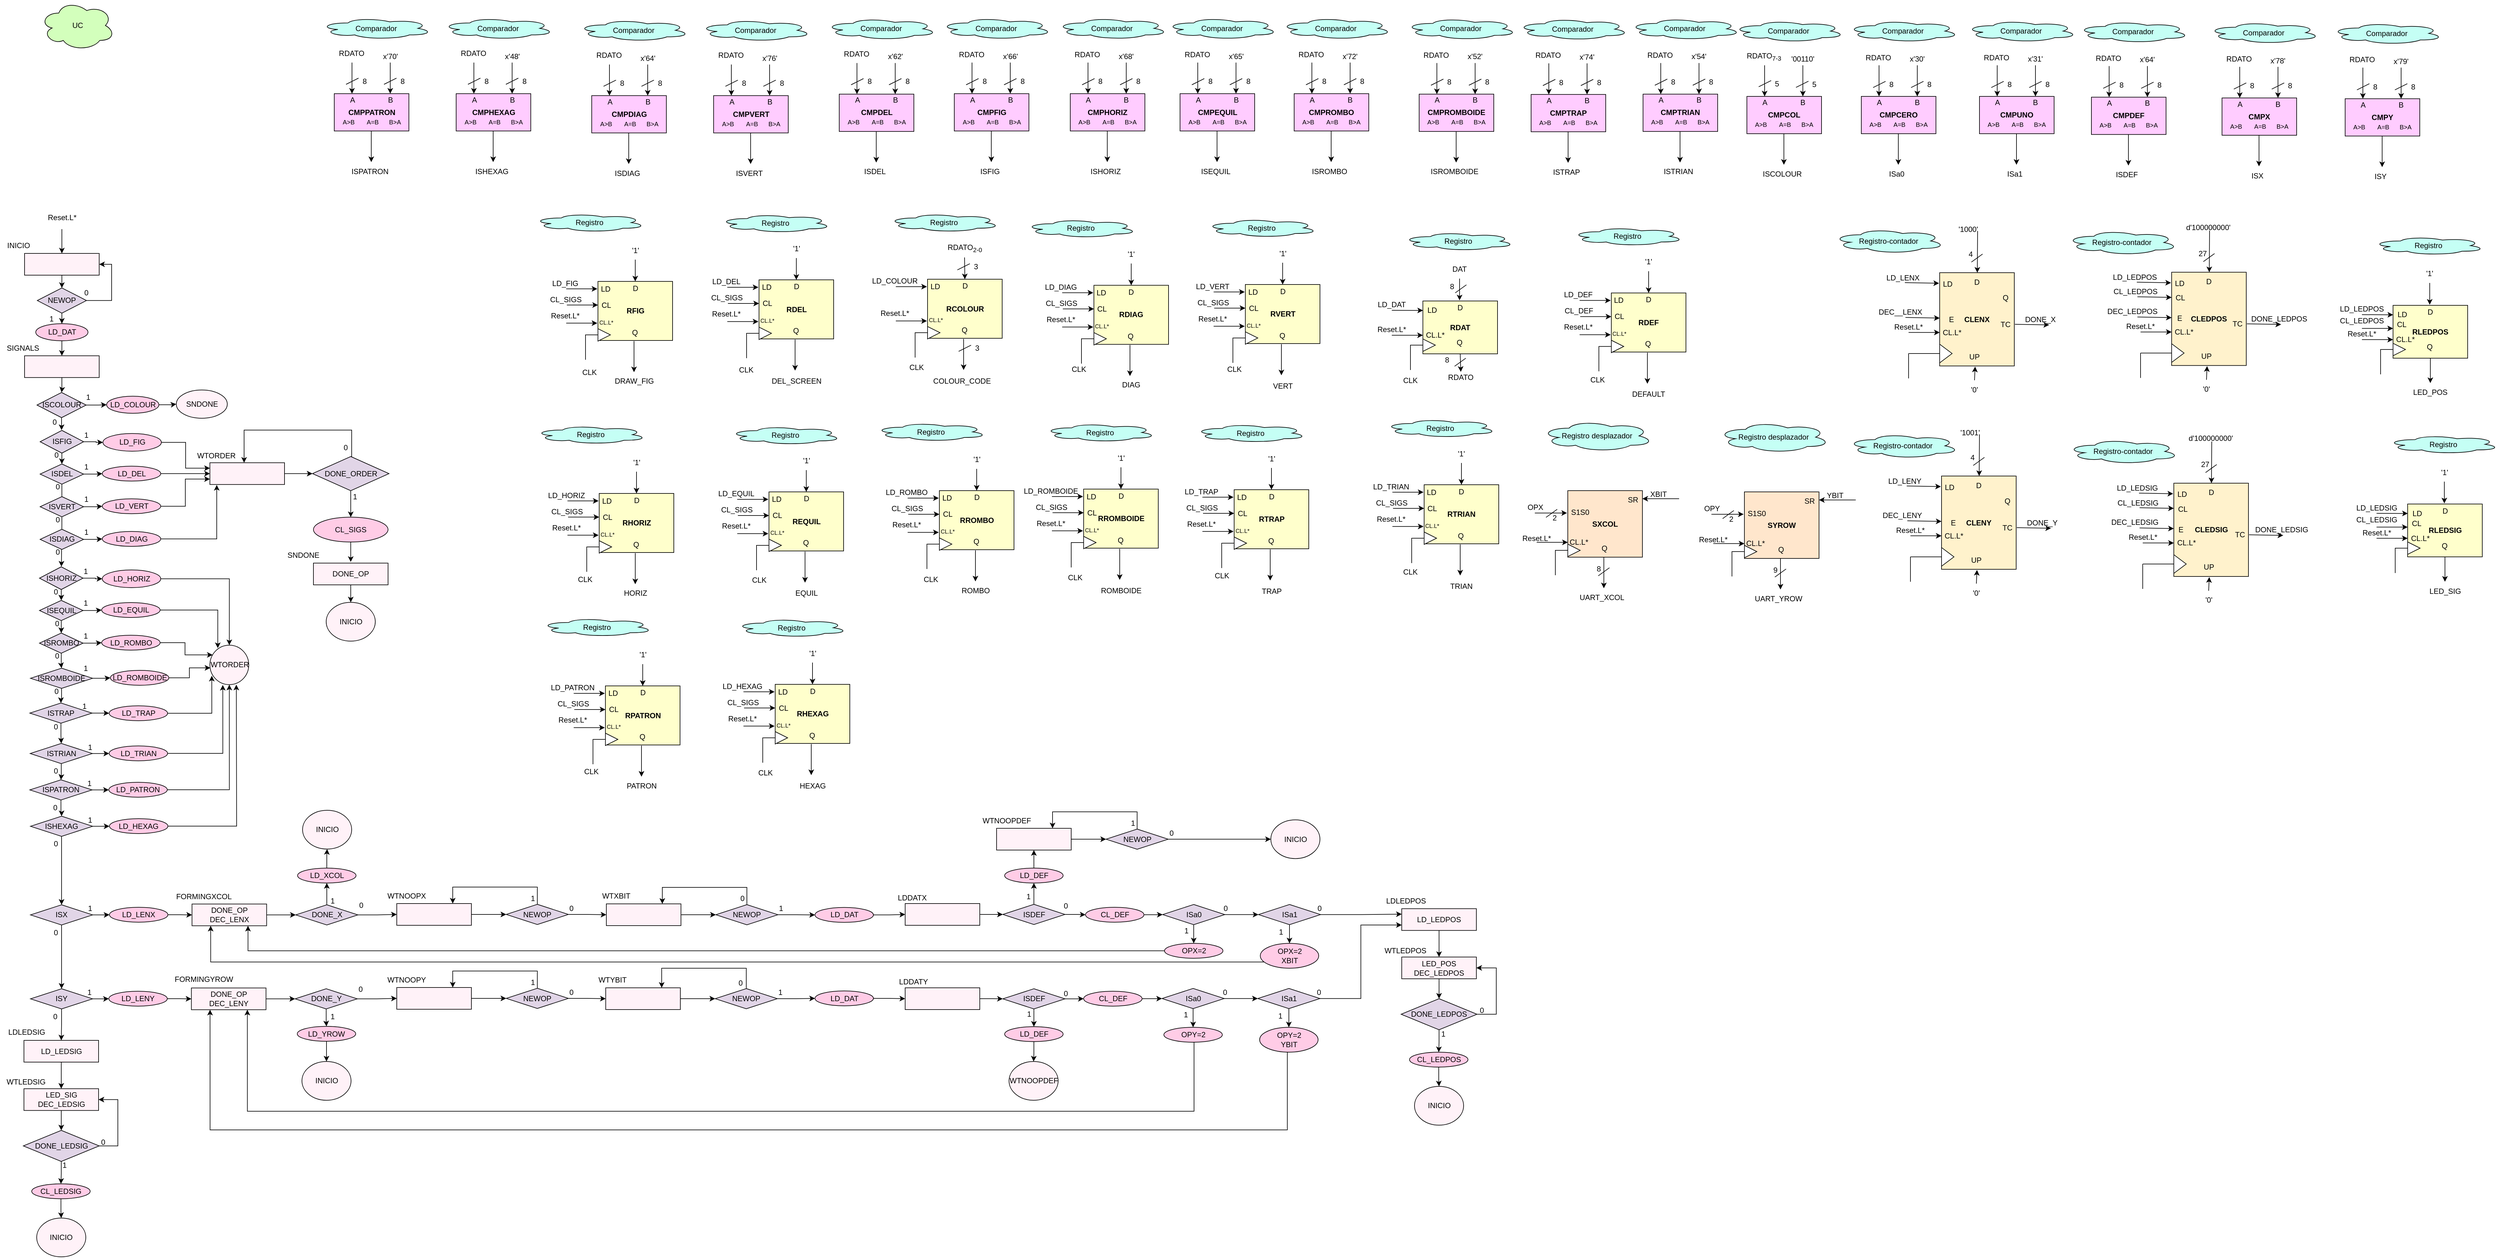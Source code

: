 <mxfile version="20.7.4" type="device"><diagram id="5iFPCYbPYiGZoIpvVBV6" name="Página-1"><mxGraphModel dx="1044" dy="1528" grid="1" gridSize="10" guides="1" tooltips="1" connect="1" arrows="1" fold="1" page="1" pageScale="1" pageWidth="827" pageHeight="1169" math="0" shadow="0"><root><mxCell id="0"/><mxCell id="1" parent="0"/><mxCell id="SED3R4ukqMxZoP5hoODz-1" value="&lt;b&gt;RFIG&lt;/b&gt;" style="rounded=0;whiteSpace=wrap;html=1;fontSize=12;fillColor=#FFFFCC;" parent="1" vertex="1"><mxGeometry x="3471.5" y="471.51" width="120" height="95" as="geometry"/></mxCell><mxCell id="SED3R4ukqMxZoP5hoODz-2" value="D" style="text;html=1;strokeColor=none;fillColor=none;align=center;verticalAlign=middle;whiteSpace=wrap;rounded=0;fontSize=12;" parent="1" vertex="1"><mxGeometry x="3521.5" y="477.51" width="20" height="10" as="geometry"/></mxCell><mxCell id="SED3R4ukqMxZoP5hoODz-3" value="" style="triangle;whiteSpace=wrap;html=1;fontSize=12;" parent="1" vertex="1"><mxGeometry x="3471.5" y="547.51" width="20" height="20" as="geometry"/></mxCell><mxCell id="SED3R4ukqMxZoP5hoODz-4" value="" style="shape=corner;whiteSpace=wrap;html=1;fontSize=12;dx=0;dy=0;" parent="1" vertex="1"><mxGeometry x="3451.5" y="557.51" width="20" height="40" as="geometry"/></mxCell><mxCell id="SED3R4ukqMxZoP5hoODz-5" value="Q" style="text;html=1;strokeColor=none;fillColor=none;align=center;verticalAlign=middle;whiteSpace=wrap;rounded=0;fontSize=12;" parent="1" vertex="1"><mxGeometry x="3520.5" y="543.51" width="20" height="20" as="geometry"/></mxCell><mxCell id="SED3R4ukqMxZoP5hoODz-6" value="" style="endArrow=classic;html=1;rounded=0;fontSize=12;entryX=0.5;entryY=0;entryDx=0;entryDy=0;exitX=0.5;exitY=1;exitDx=0;exitDy=0;" parent="1" source="SED3R4ukqMxZoP5hoODz-8" target="SED3R4ukqMxZoP5hoODz-1" edge="1"><mxGeometry width="50" height="50" relative="1" as="geometry"><mxPoint x="3531.5" y="421.51" as="sourcePoint"/><mxPoint x="3561.5" y="471.51" as="targetPoint"/></mxGeometry></mxCell><mxCell id="SED3R4ukqMxZoP5hoODz-7" value="" style="endArrow=classic;html=1;rounded=0;fontSize=12;entryX=0.5;entryY=0;entryDx=0;entryDy=0;" parent="1" edge="1"><mxGeometry width="50" height="50" relative="1" as="geometry"><mxPoint x="3529.5" y="567.51" as="sourcePoint"/><mxPoint x="3529.5" y="617.51" as="targetPoint"/></mxGeometry></mxCell><mxCell id="SED3R4ukqMxZoP5hoODz-8" value="'1'" style="text;html=1;strokeColor=none;fillColor=none;align=center;verticalAlign=middle;whiteSpace=wrap;rounded=0;" parent="1" vertex="1"><mxGeometry x="3501.5" y="406.51" width="60" height="30" as="geometry"/></mxCell><mxCell id="SED3R4ukqMxZoP5hoODz-9" value="DRAW_FIG" style="text;html=1;strokeColor=none;fillColor=none;align=center;verticalAlign=middle;whiteSpace=wrap;rounded=0;" parent="1" vertex="1"><mxGeometry x="3499.5" y="617.01" width="60" height="30" as="geometry"/></mxCell><mxCell id="SED3R4ukqMxZoP5hoODz-10" value="LD" style="text;html=1;strokeColor=none;fillColor=none;align=center;verticalAlign=middle;whiteSpace=wrap;rounded=0;fontSize=12;" parent="1" vertex="1"><mxGeometry x="3473.5" y="473.51" width="20" height="20" as="geometry"/></mxCell><mxCell id="SED3R4ukqMxZoP5hoODz-11" value="" style="endArrow=classic;html=1;rounded=0;fontSize=12;entryX=0;entryY=0.25;entryDx=0;entryDy=0;" parent="1" edge="1"><mxGeometry width="50" height="50" relative="1" as="geometry"><mxPoint x="3420.5" y="483.51" as="sourcePoint"/><mxPoint x="3470.5" y="483.51" as="targetPoint"/></mxGeometry></mxCell><mxCell id="SED3R4ukqMxZoP5hoODz-12" value="LD_FIG" style="text;html=1;strokeColor=none;fillColor=none;align=center;verticalAlign=middle;whiteSpace=wrap;rounded=0;" parent="1" vertex="1"><mxGeometry x="3388.5" y="459.51" width="60" height="30" as="geometry"/></mxCell><mxCell id="SED3R4ukqMxZoP5hoODz-13" value="Reset.L*" style="text;html=1;strokeColor=none;fillColor=none;align=center;verticalAlign=middle;whiteSpace=wrap;rounded=0;" parent="1" vertex="1"><mxGeometry x="3388.5" y="511.51" width="60" height="30" as="geometry"/></mxCell><mxCell id="SED3R4ukqMxZoP5hoODz-14" value="CL.L*" style="text;html=1;strokeColor=none;fillColor=none;align=center;verticalAlign=middle;whiteSpace=wrap;rounded=0;fontSize=9;" parent="1" vertex="1"><mxGeometry x="3474.5" y="527.51" width="20" height="20" as="geometry"/></mxCell><mxCell id="SED3R4ukqMxZoP5hoODz-15" value="" style="endArrow=classic;html=1;rounded=0;fontSize=12;entryX=0;entryY=0.25;entryDx=0;entryDy=0;" parent="1" edge="1"><mxGeometry width="50" height="50" relative="1" as="geometry"><mxPoint x="3420.5" y="538.67" as="sourcePoint"/><mxPoint x="3470.5" y="538.67" as="targetPoint"/></mxGeometry></mxCell><mxCell id="SED3R4ukqMxZoP5hoODz-16" value="CL" style="text;html=1;strokeColor=none;fillColor=none;align=center;verticalAlign=middle;whiteSpace=wrap;rounded=0;fontSize=12;" parent="1" vertex="1"><mxGeometry x="3474.5" y="499.51" width="20" height="20" as="geometry"/></mxCell><mxCell id="SED3R4ukqMxZoP5hoODz-17" value="" style="endArrow=classic;html=1;rounded=0;fontSize=12;entryX=0;entryY=0.25;entryDx=0;entryDy=0;" parent="1" edge="1"><mxGeometry width="50" height="50" relative="1" as="geometry"><mxPoint x="3421.5" y="509.51" as="sourcePoint"/><mxPoint x="3471.5" y="509.51" as="targetPoint"/></mxGeometry></mxCell><mxCell id="SED3R4ukqMxZoP5hoODz-18" value="CL_SIGS" style="text;html=1;strokeColor=none;fillColor=none;align=center;verticalAlign=middle;whiteSpace=wrap;rounded=0;" parent="1" vertex="1"><mxGeometry x="3389.5" y="485.51" width="60" height="30" as="geometry"/></mxCell><mxCell id="SED3R4ukqMxZoP5hoODz-19" value="Registro" style="ellipse;shape=cloud;whiteSpace=wrap;html=1;fillColor=#C5FFF5;" parent="1" vertex="1"><mxGeometry x="3367.5" y="362.01" width="180" height="30" as="geometry"/></mxCell><mxCell id="SED3R4ukqMxZoP5hoODz-20" value="Registro" style="ellipse;shape=cloud;whiteSpace=wrap;html=1;fillColor=#C5FFF5;" parent="1" vertex="1"><mxGeometry x="3666.5" y="363.01" width="180" height="30" as="geometry"/></mxCell><mxCell id="SED3R4ukqMxZoP5hoODz-21" value="&lt;b&gt;RDEL&lt;/b&gt;" style="rounded=0;whiteSpace=wrap;html=1;fontSize=12;fillColor=#FFFFCC;" parent="1" vertex="1"><mxGeometry x="3730.5" y="469.01" width="120" height="95" as="geometry"/></mxCell><mxCell id="SED3R4ukqMxZoP5hoODz-22" value="D" style="text;html=1;strokeColor=none;fillColor=none;align=center;verticalAlign=middle;whiteSpace=wrap;rounded=0;fontSize=12;" parent="1" vertex="1"><mxGeometry x="3780.5" y="475.01" width="20" height="10" as="geometry"/></mxCell><mxCell id="SED3R4ukqMxZoP5hoODz-23" value="" style="triangle;whiteSpace=wrap;html=1;fontSize=12;" parent="1" vertex="1"><mxGeometry x="3730.5" y="545.01" width="20" height="20" as="geometry"/></mxCell><mxCell id="SED3R4ukqMxZoP5hoODz-24" value="" style="shape=corner;whiteSpace=wrap;html=1;fontSize=12;dx=0;dy=0;" parent="1" vertex="1"><mxGeometry x="3710.5" y="555.01" width="20" height="40" as="geometry"/></mxCell><mxCell id="SED3R4ukqMxZoP5hoODz-25" value="Q" style="text;html=1;strokeColor=none;fillColor=none;align=center;verticalAlign=middle;whiteSpace=wrap;rounded=0;fontSize=12;" parent="1" vertex="1"><mxGeometry x="3779.5" y="541.01" width="20" height="20" as="geometry"/></mxCell><mxCell id="SED3R4ukqMxZoP5hoODz-26" value="" style="endArrow=classic;html=1;rounded=0;fontSize=12;entryX=0.5;entryY=0;entryDx=0;entryDy=0;exitX=0.5;exitY=1;exitDx=0;exitDy=0;" parent="1" source="SED3R4ukqMxZoP5hoODz-28" target="SED3R4ukqMxZoP5hoODz-21" edge="1"><mxGeometry width="50" height="50" relative="1" as="geometry"><mxPoint x="3790.5" y="419.01" as="sourcePoint"/><mxPoint x="3820.5" y="469.01" as="targetPoint"/></mxGeometry></mxCell><mxCell id="SED3R4ukqMxZoP5hoODz-27" value="" style="endArrow=classic;html=1;rounded=0;fontSize=12;entryX=0.5;entryY=0;entryDx=0;entryDy=0;" parent="1" edge="1"><mxGeometry width="50" height="50" relative="1" as="geometry"><mxPoint x="3788.5" y="565.01" as="sourcePoint"/><mxPoint x="3788.5" y="615.01" as="targetPoint"/></mxGeometry></mxCell><mxCell id="SED3R4ukqMxZoP5hoODz-28" value="'1'" style="text;html=1;strokeColor=none;fillColor=none;align=center;verticalAlign=middle;whiteSpace=wrap;rounded=0;" parent="1" vertex="1"><mxGeometry x="3760.5" y="404.01" width="60" height="30" as="geometry"/></mxCell><mxCell id="SED3R4ukqMxZoP5hoODz-29" value="DEL_SCREEN" style="text;html=1;strokeColor=none;fillColor=none;align=center;verticalAlign=middle;whiteSpace=wrap;rounded=0;" parent="1" vertex="1"><mxGeometry x="3760.5" y="617.01" width="60" height="30" as="geometry"/></mxCell><mxCell id="SED3R4ukqMxZoP5hoODz-30" value="LD" style="text;html=1;strokeColor=none;fillColor=none;align=center;verticalAlign=middle;whiteSpace=wrap;rounded=0;fontSize=12;" parent="1" vertex="1"><mxGeometry x="3732.5" y="471.01" width="20" height="20" as="geometry"/></mxCell><mxCell id="SED3R4ukqMxZoP5hoODz-31" value="" style="endArrow=classic;html=1;rounded=0;fontSize=12;entryX=0;entryY=0.25;entryDx=0;entryDy=0;" parent="1" edge="1"><mxGeometry width="50" height="50" relative="1" as="geometry"><mxPoint x="3679.5" y="481.01" as="sourcePoint"/><mxPoint x="3729.5" y="481.01" as="targetPoint"/></mxGeometry></mxCell><mxCell id="SED3R4ukqMxZoP5hoODz-32" value="LD_DEL" style="text;html=1;strokeColor=none;fillColor=none;align=center;verticalAlign=middle;whiteSpace=wrap;rounded=0;" parent="1" vertex="1"><mxGeometry x="3647.5" y="457.01" width="60" height="30" as="geometry"/></mxCell><mxCell id="SED3R4ukqMxZoP5hoODz-33" value="Reset.L*" style="text;html=1;strokeColor=none;fillColor=none;align=center;verticalAlign=middle;whiteSpace=wrap;rounded=0;" parent="1" vertex="1"><mxGeometry x="3647.5" y="509.01" width="60" height="30" as="geometry"/></mxCell><mxCell id="SED3R4ukqMxZoP5hoODz-34" value="CL.L*" style="text;html=1;strokeColor=none;fillColor=none;align=center;verticalAlign=middle;whiteSpace=wrap;rounded=0;fontSize=9;" parent="1" vertex="1"><mxGeometry x="3733.5" y="525.01" width="20" height="20" as="geometry"/></mxCell><mxCell id="SED3R4ukqMxZoP5hoODz-35" value="" style="endArrow=classic;html=1;rounded=0;fontSize=12;entryX=0;entryY=0.25;entryDx=0;entryDy=0;" parent="1" edge="1"><mxGeometry width="50" height="50" relative="1" as="geometry"><mxPoint x="3679.5" y="536.17" as="sourcePoint"/><mxPoint x="3729.5" y="536.17" as="targetPoint"/></mxGeometry></mxCell><mxCell id="SED3R4ukqMxZoP5hoODz-36" value="CL" style="text;html=1;strokeColor=none;fillColor=none;align=center;verticalAlign=middle;whiteSpace=wrap;rounded=0;fontSize=12;" parent="1" vertex="1"><mxGeometry x="3733.5" y="497.01" width="20" height="20" as="geometry"/></mxCell><mxCell id="SED3R4ukqMxZoP5hoODz-37" value="" style="endArrow=classic;html=1;rounded=0;fontSize=12;entryX=0;entryY=0.25;entryDx=0;entryDy=0;" parent="1" edge="1"><mxGeometry width="50" height="50" relative="1" as="geometry"><mxPoint x="3680.5" y="507.01" as="sourcePoint"/><mxPoint x="3730.5" y="507.01" as="targetPoint"/></mxGeometry></mxCell><mxCell id="SED3R4ukqMxZoP5hoODz-38" value="CL_SIGS" style="text;html=1;strokeColor=none;fillColor=none;align=center;verticalAlign=middle;whiteSpace=wrap;rounded=0;" parent="1" vertex="1"><mxGeometry x="3648.5" y="483.01" width="60" height="30" as="geometry"/></mxCell><mxCell id="SED3R4ukqMxZoP5hoODz-39" value="Registro" style="ellipse;shape=cloud;whiteSpace=wrap;html=1;fillColor=#C5FFF5;" parent="1" vertex="1"><mxGeometry x="3937.5" y="362.01" width="180" height="30" as="geometry"/></mxCell><mxCell id="SED3R4ukqMxZoP5hoODz-40" value="&lt;b&gt;RCOLOUR&lt;/b&gt;" style="rounded=0;whiteSpace=wrap;html=1;fontSize=12;fillColor=#FFFFCC;" parent="1" vertex="1"><mxGeometry x="4001.5" y="468.01" width="120" height="95" as="geometry"/></mxCell><mxCell id="SED3R4ukqMxZoP5hoODz-41" value="D" style="text;html=1;strokeColor=none;fillColor=none;align=center;verticalAlign=middle;whiteSpace=wrap;rounded=0;fontSize=12;" parent="1" vertex="1"><mxGeometry x="4051.5" y="474.01" width="20" height="10" as="geometry"/></mxCell><mxCell id="SED3R4ukqMxZoP5hoODz-42" value="" style="triangle;whiteSpace=wrap;html=1;fontSize=12;" parent="1" vertex="1"><mxGeometry x="4001.5" y="544.01" width="20" height="20" as="geometry"/></mxCell><mxCell id="SED3R4ukqMxZoP5hoODz-43" value="" style="shape=corner;whiteSpace=wrap;html=1;fontSize=12;dx=0;dy=0;" parent="1" vertex="1"><mxGeometry x="3981.5" y="554.01" width="20" height="40" as="geometry"/></mxCell><mxCell id="SED3R4ukqMxZoP5hoODz-44" value="Q" style="text;html=1;strokeColor=none;fillColor=none;align=center;verticalAlign=middle;whiteSpace=wrap;rounded=0;fontSize=12;" parent="1" vertex="1"><mxGeometry x="4050.5" y="540.01" width="20" height="20" as="geometry"/></mxCell><mxCell id="SED3R4ukqMxZoP5hoODz-45" value="" style="endArrow=classic;html=1;rounded=0;fontSize=12;entryX=0.5;entryY=0;entryDx=0;entryDy=0;exitX=0.5;exitY=1;exitDx=0;exitDy=0;" parent="1" source="SED3R4ukqMxZoP5hoODz-47" target="SED3R4ukqMxZoP5hoODz-40" edge="1"><mxGeometry width="50" height="50" relative="1" as="geometry"><mxPoint x="4061.5" y="418.01" as="sourcePoint"/><mxPoint x="4091.5" y="468.01" as="targetPoint"/></mxGeometry></mxCell><mxCell id="SED3R4ukqMxZoP5hoODz-46" value="" style="endArrow=classic;html=1;rounded=0;fontSize=12;entryX=0.5;entryY=0;entryDx=0;entryDy=0;" parent="1" edge="1"><mxGeometry width="50" height="50" relative="1" as="geometry"><mxPoint x="4059.5" y="564.01" as="sourcePoint"/><mxPoint x="4059.5" y="614.01" as="targetPoint"/></mxGeometry></mxCell><mxCell id="SED3R4ukqMxZoP5hoODz-47" value="RDATO&lt;sub&gt;2-0&lt;/sub&gt;" style="text;html=1;strokeColor=none;fillColor=none;align=center;verticalAlign=middle;whiteSpace=wrap;rounded=0;" parent="1" vertex="1"><mxGeometry x="4013.5" y="403.01" width="95" height="30" as="geometry"/></mxCell><mxCell id="SED3R4ukqMxZoP5hoODz-48" value="COLOUR_CODE" style="text;html=1;strokeColor=none;fillColor=none;align=center;verticalAlign=middle;whiteSpace=wrap;rounded=0;" parent="1" vertex="1"><mxGeometry x="4026.5" y="617.01" width="60" height="30" as="geometry"/></mxCell><mxCell id="SED3R4ukqMxZoP5hoODz-49" value="LD" style="text;html=1;strokeColor=none;fillColor=none;align=center;verticalAlign=middle;whiteSpace=wrap;rounded=0;fontSize=12;" parent="1" vertex="1"><mxGeometry x="4003.5" y="470.01" width="20" height="20" as="geometry"/></mxCell><mxCell id="SED3R4ukqMxZoP5hoODz-50" value="" style="endArrow=classic;html=1;rounded=0;fontSize=12;entryX=0;entryY=0.25;entryDx=0;entryDy=0;" parent="1" edge="1"><mxGeometry width="50" height="50" relative="1" as="geometry"><mxPoint x="3950.5" y="480.01" as="sourcePoint"/><mxPoint x="4000.5" y="480.01" as="targetPoint"/></mxGeometry></mxCell><mxCell id="SED3R4ukqMxZoP5hoODz-51" value="LD_COLOUR" style="text;html=1;strokeColor=none;fillColor=none;align=center;verticalAlign=middle;whiteSpace=wrap;rounded=0;" parent="1" vertex="1"><mxGeometry x="3918.5" y="456.01" width="60" height="30" as="geometry"/></mxCell><mxCell id="SED3R4ukqMxZoP5hoODz-52" value="Reset.L*" style="text;html=1;strokeColor=none;fillColor=none;align=center;verticalAlign=middle;whiteSpace=wrap;rounded=0;" parent="1" vertex="1"><mxGeometry x="3918.5" y="508.01" width="60" height="30" as="geometry"/></mxCell><mxCell id="SED3R4ukqMxZoP5hoODz-53" value="CL.L*" style="text;html=1;strokeColor=none;fillColor=none;align=center;verticalAlign=middle;whiteSpace=wrap;rounded=0;fontSize=9;" parent="1" vertex="1"><mxGeometry x="4004.5" y="524.01" width="20" height="20" as="geometry"/></mxCell><mxCell id="SED3R4ukqMxZoP5hoODz-54" value="" style="endArrow=classic;html=1;rounded=0;fontSize=12;entryX=0;entryY=0.25;entryDx=0;entryDy=0;" parent="1" edge="1"><mxGeometry width="50" height="50" relative="1" as="geometry"><mxPoint x="3950.5" y="535.17" as="sourcePoint"/><mxPoint x="4000.5" y="535.17" as="targetPoint"/></mxGeometry></mxCell><mxCell id="SED3R4ukqMxZoP5hoODz-55" value="" style="endArrow=none;html=1;rounded=0;" parent="1" edge="1"><mxGeometry width="50" height="50" relative="1" as="geometry"><mxPoint x="4049.5" y="453.01" as="sourcePoint"/><mxPoint x="4069.5" y="443.01" as="targetPoint"/></mxGeometry></mxCell><mxCell id="SED3R4ukqMxZoP5hoODz-56" value="3" style="text;html=1;strokeColor=none;fillColor=none;align=center;verticalAlign=middle;whiteSpace=wrap;rounded=0;" parent="1" vertex="1"><mxGeometry x="4058.5" y="433.01" width="41" height="30" as="geometry"/></mxCell><mxCell id="SED3R4ukqMxZoP5hoODz-57" value="" style="endArrow=none;html=1;rounded=0;" parent="1" edge="1"><mxGeometry width="50" height="50" relative="1" as="geometry"><mxPoint x="4051.5" y="584.01" as="sourcePoint"/><mxPoint x="4071.5" y="574.01" as="targetPoint"/></mxGeometry></mxCell><mxCell id="SED3R4ukqMxZoP5hoODz-58" value="3" style="text;html=1;strokeColor=none;fillColor=none;align=center;verticalAlign=middle;whiteSpace=wrap;rounded=0;" parent="1" vertex="1"><mxGeometry x="4060.5" y="564.01" width="41" height="30" as="geometry"/></mxCell><mxCell id="SED3R4ukqMxZoP5hoODz-59" value="&lt;b&gt;CMPDEL&lt;/b&gt;" style="rounded=0;whiteSpace=wrap;html=1;fontSize=12;fillColor=#FFCCFF;" parent="1" vertex="1"><mxGeometry x="3859.5" y="170.38" width="120" height="60" as="geometry"/></mxCell><mxCell id="SED3R4ukqMxZoP5hoODz-60" value="A" style="text;html=1;strokeColor=none;fillColor=none;align=center;verticalAlign=middle;whiteSpace=wrap;rounded=0;fontSize=12;" parent="1" vertex="1"><mxGeometry x="3878.5" y="170.38" width="20" height="20" as="geometry"/></mxCell><mxCell id="SED3R4ukqMxZoP5hoODz-61" value="B" style="text;html=1;strokeColor=none;fillColor=none;align=center;verticalAlign=middle;whiteSpace=wrap;rounded=0;fontSize=12;" parent="1" vertex="1"><mxGeometry x="3939.5" y="170.38" width="20" height="20" as="geometry"/></mxCell><mxCell id="SED3R4ukqMxZoP5hoODz-62" value="" style="endArrow=classic;html=1;rounded=0;fontSize=12;entryX=0.75;entryY=0;entryDx=0;entryDy=0;" parent="1" target="SED3R4ukqMxZoP5hoODz-59" edge="1"><mxGeometry width="50" height="50" relative="1" as="geometry"><mxPoint x="3949.5" y="120.38" as="sourcePoint"/><mxPoint x="3989.5" y="180.38" as="targetPoint"/></mxGeometry></mxCell><mxCell id="SED3R4ukqMxZoP5hoODz-63" value="" style="endArrow=classic;html=1;rounded=0;fontSize=12;entryX=0.75;entryY=0;entryDx=0;entryDy=0;" parent="1" edge="1"><mxGeometry width="50" height="50" relative="1" as="geometry"><mxPoint x="3888" y="120.38" as="sourcePoint"/><mxPoint x="3888" y="170.38" as="targetPoint"/></mxGeometry></mxCell><mxCell id="SED3R4ukqMxZoP5hoODz-64" value="&lt;font style=&quot;font-size: 10px;&quot;&gt;A&amp;gt;B&amp;nbsp; &amp;nbsp; &amp;nbsp; &amp;nbsp;A=B&amp;nbsp; &amp;nbsp; &amp;nbsp; B&amp;gt;A&lt;/font&gt;" style="text;html=1;strokeColor=none;fillColor=none;align=center;verticalAlign=middle;whiteSpace=wrap;rounded=0;fontSize=12;" parent="1" vertex="1"><mxGeometry x="3859.5" y="200.38" width="120" height="30" as="geometry"/></mxCell><mxCell id="SED3R4ukqMxZoP5hoODz-65" value="" style="endArrow=classic;html=1;rounded=0;fontSize=12;entryX=0.75;entryY=0;entryDx=0;entryDy=0;" parent="1" edge="1"><mxGeometry width="50" height="50" relative="1" as="geometry"><mxPoint x="3919" y="230.38" as="sourcePoint"/><mxPoint x="3919" y="280.38" as="targetPoint"/></mxGeometry></mxCell><mxCell id="SED3R4ukqMxZoP5hoODz-66" value="x'62'" style="text;html=1;strokeColor=none;fillColor=none;align=center;verticalAlign=middle;whiteSpace=wrap;rounded=0;" parent="1" vertex="1"><mxGeometry x="3919.5" y="95.38" width="60" height="30" as="geometry"/></mxCell><mxCell id="SED3R4ukqMxZoP5hoODz-67" value="ISDEL" style="text;html=1;strokeColor=none;fillColor=none;align=center;verticalAlign=middle;whiteSpace=wrap;rounded=0;" parent="1" vertex="1"><mxGeometry x="3886.5" y="280.38" width="60" height="30" as="geometry"/></mxCell><mxCell id="SED3R4ukqMxZoP5hoODz-68" value="Comparador" style="ellipse;shape=cloud;whiteSpace=wrap;html=1;fillColor=#C5FFF5;" parent="1" vertex="1"><mxGeometry x="3836.5" y="47.88" width="180" height="35" as="geometry"/></mxCell><mxCell id="SED3R4ukqMxZoP5hoODz-69" value="RDATO" style="text;html=1;strokeColor=none;fillColor=none;align=center;verticalAlign=middle;whiteSpace=wrap;rounded=0;" parent="1" vertex="1"><mxGeometry x="3839.5" y="90.88" width="95" height="30" as="geometry"/></mxCell><mxCell id="SED3R4ukqMxZoP5hoODz-70" value="&lt;b&gt;CMPFIG&lt;/b&gt;" style="rounded=0;whiteSpace=wrap;html=1;fontSize=12;fillColor=#FFCCFF;" parent="1" vertex="1"><mxGeometry x="4044.5" y="169.63" width="120" height="60" as="geometry"/></mxCell><mxCell id="SED3R4ukqMxZoP5hoODz-71" value="A" style="text;html=1;strokeColor=none;fillColor=none;align=center;verticalAlign=middle;whiteSpace=wrap;rounded=0;fontSize=12;" parent="1" vertex="1"><mxGeometry x="4063.5" y="169.63" width="20" height="20" as="geometry"/></mxCell><mxCell id="SED3R4ukqMxZoP5hoODz-72" value="B" style="text;html=1;strokeColor=none;fillColor=none;align=center;verticalAlign=middle;whiteSpace=wrap;rounded=0;fontSize=12;" parent="1" vertex="1"><mxGeometry x="4124.5" y="169.63" width="20" height="20" as="geometry"/></mxCell><mxCell id="SED3R4ukqMxZoP5hoODz-73" value="" style="endArrow=classic;html=1;rounded=0;fontSize=12;entryX=0.75;entryY=0;entryDx=0;entryDy=0;" parent="1" target="SED3R4ukqMxZoP5hoODz-70" edge="1"><mxGeometry width="50" height="50" relative="1" as="geometry"><mxPoint x="4134.5" y="119.63" as="sourcePoint"/><mxPoint x="4174.5" y="179.63" as="targetPoint"/></mxGeometry></mxCell><mxCell id="SED3R4ukqMxZoP5hoODz-74" value="" style="endArrow=classic;html=1;rounded=0;fontSize=12;entryX=0.75;entryY=0;entryDx=0;entryDy=0;" parent="1" edge="1"><mxGeometry width="50" height="50" relative="1" as="geometry"><mxPoint x="4073" y="119.63" as="sourcePoint"/><mxPoint x="4073" y="169.63" as="targetPoint"/></mxGeometry></mxCell><mxCell id="SED3R4ukqMxZoP5hoODz-75" value="&lt;font style=&quot;font-size: 10px;&quot;&gt;A&amp;gt;B&amp;nbsp; &amp;nbsp; &amp;nbsp; &amp;nbsp;A=B&amp;nbsp; &amp;nbsp; &amp;nbsp; B&amp;gt;A&lt;/font&gt;" style="text;html=1;strokeColor=none;fillColor=none;align=center;verticalAlign=middle;whiteSpace=wrap;rounded=0;fontSize=12;" parent="1" vertex="1"><mxGeometry x="4044.5" y="199.63" width="120" height="30" as="geometry"/></mxCell><mxCell id="SED3R4ukqMxZoP5hoODz-76" value="" style="endArrow=classic;html=1;rounded=0;fontSize=12;entryX=0.75;entryY=0;entryDx=0;entryDy=0;" parent="1" edge="1"><mxGeometry width="50" height="50" relative="1" as="geometry"><mxPoint x="4104" y="229.63" as="sourcePoint"/><mxPoint x="4104" y="279.63" as="targetPoint"/></mxGeometry></mxCell><mxCell id="SED3R4ukqMxZoP5hoODz-77" value="x'66'" style="text;html=1;strokeColor=none;fillColor=none;align=center;verticalAlign=middle;whiteSpace=wrap;rounded=0;" parent="1" vertex="1"><mxGeometry x="4104.5" y="94.63" width="60" height="30" as="geometry"/></mxCell><mxCell id="SED3R4ukqMxZoP5hoODz-78" value="ISFIG" style="text;html=1;strokeColor=none;fillColor=none;align=center;verticalAlign=middle;whiteSpace=wrap;rounded=0;" parent="1" vertex="1"><mxGeometry x="4071.5" y="279.63" width="60" height="30" as="geometry"/></mxCell><mxCell id="SED3R4ukqMxZoP5hoODz-79" value="Comparador" style="ellipse;shape=cloud;whiteSpace=wrap;html=1;fillColor=#C5FFF5;" parent="1" vertex="1"><mxGeometry x="4021.5" y="47.13" width="180" height="35" as="geometry"/></mxCell><mxCell id="SED3R4ukqMxZoP5hoODz-80" value="&lt;sub style=&quot;border-color: var(--border-color);&quot;&gt;&lt;span style=&quot;font-size: 12px;&quot;&gt;RDATO&lt;/span&gt;&lt;/sub&gt;" style="text;html=1;strokeColor=none;fillColor=none;align=center;verticalAlign=middle;whiteSpace=wrap;rounded=0;" parent="1" vertex="1"><mxGeometry x="4024.5" y="90.13" width="95" height="30" as="geometry"/></mxCell><mxCell id="SED3R4ukqMxZoP5hoODz-81" value="&lt;b&gt;CMPCOL&lt;/b&gt;" style="rounded=0;whiteSpace=wrap;html=1;fontSize=12;fillColor=#FFCCFF;" parent="1" vertex="1"><mxGeometry x="5319" y="174.01" width="120" height="60" as="geometry"/></mxCell><mxCell id="SED3R4ukqMxZoP5hoODz-82" value="A" style="text;html=1;strokeColor=none;fillColor=none;align=center;verticalAlign=middle;whiteSpace=wrap;rounded=0;fontSize=12;" parent="1" vertex="1"><mxGeometry x="5338" y="174.01" width="20" height="20" as="geometry"/></mxCell><mxCell id="SED3R4ukqMxZoP5hoODz-83" value="B" style="text;html=1;strokeColor=none;fillColor=none;align=center;verticalAlign=middle;whiteSpace=wrap;rounded=0;fontSize=12;" parent="1" vertex="1"><mxGeometry x="5399" y="174.01" width="20" height="20" as="geometry"/></mxCell><mxCell id="SED3R4ukqMxZoP5hoODz-84" value="" style="endArrow=classic;html=1;rounded=0;fontSize=12;entryX=0.75;entryY=0;entryDx=0;entryDy=0;" parent="1" target="SED3R4ukqMxZoP5hoODz-81" edge="1"><mxGeometry width="50" height="50" relative="1" as="geometry"><mxPoint x="5409" y="124.01" as="sourcePoint"/><mxPoint x="5449" y="184.01" as="targetPoint"/></mxGeometry></mxCell><mxCell id="SED3R4ukqMxZoP5hoODz-85" value="" style="endArrow=classic;html=1;rounded=0;fontSize=12;entryX=0.75;entryY=0;entryDx=0;entryDy=0;" parent="1" edge="1"><mxGeometry width="50" height="50" relative="1" as="geometry"><mxPoint x="5347.5" y="124.01" as="sourcePoint"/><mxPoint x="5347.5" y="174.01" as="targetPoint"/></mxGeometry></mxCell><mxCell id="SED3R4ukqMxZoP5hoODz-86" value="&lt;font style=&quot;font-size: 10px;&quot;&gt;A&amp;gt;B&amp;nbsp; &amp;nbsp; &amp;nbsp; &amp;nbsp;A=B&amp;nbsp; &amp;nbsp; &amp;nbsp; B&amp;gt;A&lt;/font&gt;" style="text;html=1;strokeColor=none;fillColor=none;align=center;verticalAlign=middle;whiteSpace=wrap;rounded=0;fontSize=12;" parent="1" vertex="1"><mxGeometry x="5319" y="204.01" width="120" height="30" as="geometry"/></mxCell><mxCell id="SED3R4ukqMxZoP5hoODz-87" value="" style="endArrow=classic;html=1;rounded=0;fontSize=12;entryX=0.75;entryY=0;entryDx=0;entryDy=0;" parent="1" edge="1"><mxGeometry width="50" height="50" relative="1" as="geometry"><mxPoint x="5378.5" y="234.01" as="sourcePoint"/><mxPoint x="5378.5" y="284.01" as="targetPoint"/></mxGeometry></mxCell><mxCell id="SED3R4ukqMxZoP5hoODz-88" value="'00110'" style="text;html=1;strokeColor=none;fillColor=none;align=center;verticalAlign=middle;whiteSpace=wrap;rounded=0;" parent="1" vertex="1"><mxGeometry x="5379" y="99.01" width="60" height="30" as="geometry"/></mxCell><mxCell id="SED3R4ukqMxZoP5hoODz-89" value="ISCOLOUR" style="text;html=1;strokeColor=none;fillColor=none;align=center;verticalAlign=middle;whiteSpace=wrap;rounded=0;" parent="1" vertex="1"><mxGeometry x="5346" y="284.01" width="60" height="30" as="geometry"/></mxCell><mxCell id="SED3R4ukqMxZoP5hoODz-90" value="Comparador" style="ellipse;shape=cloud;whiteSpace=wrap;html=1;fillColor=#C5FFF5;" parent="1" vertex="1"><mxGeometry x="5296" y="51.51" width="180" height="35" as="geometry"/></mxCell><mxCell id="SED3R4ukqMxZoP5hoODz-91" value="RDATO&lt;sub&gt;7-3&lt;/sub&gt;" style="text;html=1;strokeColor=none;fillColor=none;align=center;verticalAlign=middle;whiteSpace=wrap;rounded=0;" parent="1" vertex="1"><mxGeometry x="5299" y="94.51" width="95" height="30" as="geometry"/></mxCell><mxCell id="SED3R4ukqMxZoP5hoODz-92" value="" style="endArrow=none;html=1;rounded=0;" parent="1" edge="1"><mxGeometry width="50" height="50" relative="1" as="geometry"><mxPoint x="5338" y="158.51" as="sourcePoint"/><mxPoint x="5358" y="148.51" as="targetPoint"/></mxGeometry></mxCell><mxCell id="SED3R4ukqMxZoP5hoODz-93" value="5" style="text;html=1;strokeColor=none;fillColor=none;align=center;verticalAlign=middle;whiteSpace=wrap;rounded=0;" parent="1" vertex="1"><mxGeometry x="5347" y="138.51" width="41" height="30" as="geometry"/></mxCell><mxCell id="SED3R4ukqMxZoP5hoODz-94" value="" style="endArrow=none;html=1;rounded=0;" parent="1" edge="1"><mxGeometry width="50" height="50" relative="1" as="geometry"><mxPoint x="3878.5" y="155.38" as="sourcePoint"/><mxPoint x="3898.5" y="145.38" as="targetPoint"/></mxGeometry></mxCell><mxCell id="SED3R4ukqMxZoP5hoODz-95" value="8" style="text;html=1;strokeColor=none;fillColor=none;align=center;verticalAlign=middle;whiteSpace=wrap;rounded=0;" parent="1" vertex="1"><mxGeometry x="3887.5" y="135.38" width="41" height="30" as="geometry"/></mxCell><mxCell id="SED3R4ukqMxZoP5hoODz-96" value="" style="endArrow=none;html=1;rounded=0;" parent="1" edge="1"><mxGeometry width="50" height="50" relative="1" as="geometry"><mxPoint x="3939.5" y="155.38" as="sourcePoint"/><mxPoint x="3959.5" y="145.38" as="targetPoint"/></mxGeometry></mxCell><mxCell id="SED3R4ukqMxZoP5hoODz-97" value="8" style="text;html=1;strokeColor=none;fillColor=none;align=center;verticalAlign=middle;whiteSpace=wrap;rounded=0;" parent="1" vertex="1"><mxGeometry x="3948.5" y="135.38" width="41" height="30" as="geometry"/></mxCell><mxCell id="SED3R4ukqMxZoP5hoODz-98" value="" style="endArrow=none;html=1;rounded=0;" parent="1" edge="1"><mxGeometry width="50" height="50" relative="1" as="geometry"><mxPoint x="4063.5" y="155.38" as="sourcePoint"/><mxPoint x="4083.5" y="145.38" as="targetPoint"/></mxGeometry></mxCell><mxCell id="SED3R4ukqMxZoP5hoODz-99" value="8" style="text;html=1;strokeColor=none;fillColor=none;align=center;verticalAlign=middle;whiteSpace=wrap;rounded=0;" parent="1" vertex="1"><mxGeometry x="4072.5" y="135.38" width="41" height="30" as="geometry"/></mxCell><mxCell id="SED3R4ukqMxZoP5hoODz-100" value="" style="endArrow=none;html=1;rounded=0;" parent="1" edge="1"><mxGeometry width="50" height="50" relative="1" as="geometry"><mxPoint x="4124.5" y="155.38" as="sourcePoint"/><mxPoint x="4144.5" y="145.38" as="targetPoint"/></mxGeometry></mxCell><mxCell id="SED3R4ukqMxZoP5hoODz-101" value="8" style="text;html=1;strokeColor=none;fillColor=none;align=center;verticalAlign=middle;whiteSpace=wrap;rounded=0;" parent="1" vertex="1"><mxGeometry x="4133.5" y="135.38" width="41" height="30" as="geometry"/></mxCell><mxCell id="SED3R4ukqMxZoP5hoODz-102" value="" style="endArrow=none;html=1;rounded=0;" parent="1" edge="1"><mxGeometry width="50" height="50" relative="1" as="geometry"><mxPoint x="5398" y="159.51" as="sourcePoint"/><mxPoint x="5418" y="149.51" as="targetPoint"/></mxGeometry></mxCell><mxCell id="SED3R4ukqMxZoP5hoODz-103" value="5" style="text;html=1;strokeColor=none;fillColor=none;align=center;verticalAlign=middle;whiteSpace=wrap;rounded=0;" parent="1" vertex="1"><mxGeometry x="5407" y="139.51" width="41" height="30" as="geometry"/></mxCell><mxCell id="SED3R4ukqMxZoP5hoODz-104" value="Registro" style="ellipse;shape=cloud;whiteSpace=wrap;html=1;fillColor=#C5FFF5;" parent="1" vertex="1"><mxGeometry x="4448.5" y="370.51" width="180" height="30" as="geometry"/></mxCell><mxCell id="SED3R4ukqMxZoP5hoODz-105" value="&lt;b&gt;RVERT&lt;/b&gt;" style="rounded=0;whiteSpace=wrap;html=1;fontSize=12;fillColor=#FFFFCC;" parent="1" vertex="1"><mxGeometry x="4512.5" y="476.51" width="120" height="95" as="geometry"/></mxCell><mxCell id="SED3R4ukqMxZoP5hoODz-106" value="D" style="text;html=1;strokeColor=none;fillColor=none;align=center;verticalAlign=middle;whiteSpace=wrap;rounded=0;fontSize=12;" parent="1" vertex="1"><mxGeometry x="4562.5" y="482.51" width="20" height="10" as="geometry"/></mxCell><mxCell id="SED3R4ukqMxZoP5hoODz-107" value="" style="triangle;whiteSpace=wrap;html=1;fontSize=12;" parent="1" vertex="1"><mxGeometry x="4512.5" y="552.51" width="20" height="20" as="geometry"/></mxCell><mxCell id="SED3R4ukqMxZoP5hoODz-108" value="" style="shape=corner;whiteSpace=wrap;html=1;fontSize=12;dx=0;dy=0;" parent="1" vertex="1"><mxGeometry x="4492.5" y="562.51" width="20" height="40" as="geometry"/></mxCell><mxCell id="SED3R4ukqMxZoP5hoODz-109" value="Q" style="text;html=1;strokeColor=none;fillColor=none;align=center;verticalAlign=middle;whiteSpace=wrap;rounded=0;fontSize=12;" parent="1" vertex="1"><mxGeometry x="4561.5" y="548.51" width="20" height="20" as="geometry"/></mxCell><mxCell id="SED3R4ukqMxZoP5hoODz-110" value="" style="endArrow=classic;html=1;rounded=0;fontSize=12;entryX=0.5;entryY=0;entryDx=0;entryDy=0;exitX=0.5;exitY=1;exitDx=0;exitDy=0;" parent="1" source="SED3R4ukqMxZoP5hoODz-112" target="SED3R4ukqMxZoP5hoODz-105" edge="1"><mxGeometry width="50" height="50" relative="1" as="geometry"><mxPoint x="4572.5" y="426.51" as="sourcePoint"/><mxPoint x="4602.5" y="476.51" as="targetPoint"/></mxGeometry></mxCell><mxCell id="SED3R4ukqMxZoP5hoODz-111" value="" style="endArrow=classic;html=1;rounded=0;fontSize=12;entryX=0.5;entryY=0;entryDx=0;entryDy=0;" parent="1" edge="1"><mxGeometry width="50" height="50" relative="1" as="geometry"><mxPoint x="4570.5" y="572.51" as="sourcePoint"/><mxPoint x="4570.5" y="622.51" as="targetPoint"/></mxGeometry></mxCell><mxCell id="SED3R4ukqMxZoP5hoODz-112" value="'1'" style="text;html=1;strokeColor=none;fillColor=none;align=center;verticalAlign=middle;whiteSpace=wrap;rounded=0;" parent="1" vertex="1"><mxGeometry x="4542.5" y="411.51" width="60" height="30" as="geometry"/></mxCell><mxCell id="SED3R4ukqMxZoP5hoODz-113" value="VERT" style="text;html=1;strokeColor=none;fillColor=none;align=center;verticalAlign=middle;whiteSpace=wrap;rounded=0;" parent="1" vertex="1"><mxGeometry x="4542.5" y="624.51" width="60" height="30" as="geometry"/></mxCell><mxCell id="SED3R4ukqMxZoP5hoODz-114" value="LD" style="text;html=1;strokeColor=none;fillColor=none;align=center;verticalAlign=middle;whiteSpace=wrap;rounded=0;fontSize=12;" parent="1" vertex="1"><mxGeometry x="4514.5" y="478.51" width="20" height="20" as="geometry"/></mxCell><mxCell id="SED3R4ukqMxZoP5hoODz-115" value="" style="endArrow=classic;html=1;rounded=0;fontSize=12;entryX=0;entryY=0.25;entryDx=0;entryDy=0;" parent="1" edge="1"><mxGeometry width="50" height="50" relative="1" as="geometry"><mxPoint x="4461.5" y="488.51" as="sourcePoint"/><mxPoint x="4511.5" y="488.51" as="targetPoint"/></mxGeometry></mxCell><mxCell id="SED3R4ukqMxZoP5hoODz-116" value="LD_VERT" style="text;html=1;strokeColor=none;fillColor=none;align=center;verticalAlign=middle;whiteSpace=wrap;rounded=0;" parent="1" vertex="1"><mxGeometry x="4429.5" y="464.51" width="60" height="30" as="geometry"/></mxCell><mxCell id="SED3R4ukqMxZoP5hoODz-117" value="Reset.L*" style="text;html=1;strokeColor=none;fillColor=none;align=center;verticalAlign=middle;whiteSpace=wrap;rounded=0;" parent="1" vertex="1"><mxGeometry x="4429.5" y="516.51" width="60" height="30" as="geometry"/></mxCell><mxCell id="SED3R4ukqMxZoP5hoODz-118" value="CL.L*" style="text;html=1;strokeColor=none;fillColor=none;align=center;verticalAlign=middle;whiteSpace=wrap;rounded=0;fontSize=9;" parent="1" vertex="1"><mxGeometry x="4515.5" y="532.51" width="20" height="20" as="geometry"/></mxCell><mxCell id="SED3R4ukqMxZoP5hoODz-119" value="" style="endArrow=classic;html=1;rounded=0;fontSize=12;entryX=0;entryY=0.25;entryDx=0;entryDy=0;" parent="1" edge="1"><mxGeometry width="50" height="50" relative="1" as="geometry"><mxPoint x="4461.5" y="543.67" as="sourcePoint"/><mxPoint x="4511.5" y="543.67" as="targetPoint"/></mxGeometry></mxCell><mxCell id="SED3R4ukqMxZoP5hoODz-120" value="CL" style="text;html=1;strokeColor=none;fillColor=none;align=center;verticalAlign=middle;whiteSpace=wrap;rounded=0;fontSize=12;" parent="1" vertex="1"><mxGeometry x="4515.5" y="504.51" width="20" height="20" as="geometry"/></mxCell><mxCell id="SED3R4ukqMxZoP5hoODz-121" value="" style="endArrow=classic;html=1;rounded=0;fontSize=12;entryX=0;entryY=0.25;entryDx=0;entryDy=0;" parent="1" edge="1"><mxGeometry width="50" height="50" relative="1" as="geometry"><mxPoint x="4462.5" y="514.51" as="sourcePoint"/><mxPoint x="4512.5" y="514.51" as="targetPoint"/></mxGeometry></mxCell><mxCell id="SED3R4ukqMxZoP5hoODz-122" value="CL_SIGS" style="text;html=1;strokeColor=none;fillColor=none;align=center;verticalAlign=middle;whiteSpace=wrap;rounded=0;" parent="1" vertex="1"><mxGeometry x="4430.5" y="490.51" width="60" height="30" as="geometry"/></mxCell><mxCell id="SED3R4ukqMxZoP5hoODz-123" value="&lt;b&gt;RDIAG&lt;/b&gt;" style="rounded=0;whiteSpace=wrap;html=1;fontSize=12;fillColor=#FFFFCC;" parent="1" vertex="1"><mxGeometry x="4269" y="477.76" width="120" height="95" as="geometry"/></mxCell><mxCell id="SED3R4ukqMxZoP5hoODz-124" value="D" style="text;html=1;strokeColor=none;fillColor=none;align=center;verticalAlign=middle;whiteSpace=wrap;rounded=0;fontSize=12;" parent="1" vertex="1"><mxGeometry x="4319" y="483.76" width="20" height="10" as="geometry"/></mxCell><mxCell id="SED3R4ukqMxZoP5hoODz-125" value="" style="triangle;whiteSpace=wrap;html=1;fontSize=12;" parent="1" vertex="1"><mxGeometry x="4269" y="553.76" width="20" height="20" as="geometry"/></mxCell><mxCell id="SED3R4ukqMxZoP5hoODz-126" value="" style="shape=corner;whiteSpace=wrap;html=1;fontSize=12;dx=0;dy=0;" parent="1" vertex="1"><mxGeometry x="4249" y="563.76" width="20" height="40" as="geometry"/></mxCell><mxCell id="SED3R4ukqMxZoP5hoODz-127" value="Q" style="text;html=1;strokeColor=none;fillColor=none;align=center;verticalAlign=middle;whiteSpace=wrap;rounded=0;fontSize=12;" parent="1" vertex="1"><mxGeometry x="4318" y="549.76" width="20" height="20" as="geometry"/></mxCell><mxCell id="SED3R4ukqMxZoP5hoODz-128" value="" style="endArrow=classic;html=1;rounded=0;fontSize=12;entryX=0.5;entryY=0;entryDx=0;entryDy=0;exitX=0.5;exitY=1;exitDx=0;exitDy=0;" parent="1" source="SED3R4ukqMxZoP5hoODz-130" target="SED3R4ukqMxZoP5hoODz-123" edge="1"><mxGeometry width="50" height="50" relative="1" as="geometry"><mxPoint x="4329" y="427.76" as="sourcePoint"/><mxPoint x="4359" y="477.76" as="targetPoint"/></mxGeometry></mxCell><mxCell id="SED3R4ukqMxZoP5hoODz-129" value="" style="endArrow=classic;html=1;rounded=0;fontSize=12;entryX=0.5;entryY=0;entryDx=0;entryDy=0;" parent="1" edge="1"><mxGeometry width="50" height="50" relative="1" as="geometry"><mxPoint x="4327" y="573.76" as="sourcePoint"/><mxPoint x="4327" y="623.76" as="targetPoint"/></mxGeometry></mxCell><mxCell id="SED3R4ukqMxZoP5hoODz-130" value="'1'" style="text;html=1;strokeColor=none;fillColor=none;align=center;verticalAlign=middle;whiteSpace=wrap;rounded=0;" parent="1" vertex="1"><mxGeometry x="4299" y="412.76" width="60" height="30" as="geometry"/></mxCell><mxCell id="SED3R4ukqMxZoP5hoODz-131" value="DIAG" style="text;html=1;strokeColor=none;fillColor=none;align=center;verticalAlign=middle;whiteSpace=wrap;rounded=0;" parent="1" vertex="1"><mxGeometry x="4298.5" y="622.51" width="60" height="30" as="geometry"/></mxCell><mxCell id="SED3R4ukqMxZoP5hoODz-132" value="LD" style="text;html=1;strokeColor=none;fillColor=none;align=center;verticalAlign=middle;whiteSpace=wrap;rounded=0;fontSize=12;" parent="1" vertex="1"><mxGeometry x="4271" y="479.76" width="20" height="20" as="geometry"/></mxCell><mxCell id="SED3R4ukqMxZoP5hoODz-133" value="" style="endArrow=classic;html=1;rounded=0;fontSize=12;entryX=0;entryY=0.25;entryDx=0;entryDy=0;" parent="1" edge="1"><mxGeometry width="50" height="50" relative="1" as="geometry"><mxPoint x="4218" y="489.76" as="sourcePoint"/><mxPoint x="4268" y="489.76" as="targetPoint"/></mxGeometry></mxCell><mxCell id="SED3R4ukqMxZoP5hoODz-134" value="LD_DIAG" style="text;html=1;strokeColor=none;fillColor=none;align=center;verticalAlign=middle;whiteSpace=wrap;rounded=0;" parent="1" vertex="1"><mxGeometry x="4186" y="465.76" width="60" height="30" as="geometry"/></mxCell><mxCell id="SED3R4ukqMxZoP5hoODz-135" value="Reset.L*" style="text;html=1;strokeColor=none;fillColor=none;align=center;verticalAlign=middle;whiteSpace=wrap;rounded=0;" parent="1" vertex="1"><mxGeometry x="4186" y="517.76" width="60" height="30" as="geometry"/></mxCell><mxCell id="SED3R4ukqMxZoP5hoODz-136" value="CL.L*" style="text;html=1;strokeColor=none;fillColor=none;align=center;verticalAlign=middle;whiteSpace=wrap;rounded=0;fontSize=9;" parent="1" vertex="1"><mxGeometry x="4272" y="533.76" width="20" height="20" as="geometry"/></mxCell><mxCell id="SED3R4ukqMxZoP5hoODz-137" value="" style="endArrow=classic;html=1;rounded=0;fontSize=12;entryX=0;entryY=0.25;entryDx=0;entryDy=0;" parent="1" edge="1"><mxGeometry width="50" height="50" relative="1" as="geometry"><mxPoint x="4218" y="544.92" as="sourcePoint"/><mxPoint x="4268" y="544.92" as="targetPoint"/></mxGeometry></mxCell><mxCell id="SED3R4ukqMxZoP5hoODz-138" value="CL" style="text;html=1;strokeColor=none;fillColor=none;align=center;verticalAlign=middle;whiteSpace=wrap;rounded=0;fontSize=12;" parent="1" vertex="1"><mxGeometry x="4272" y="505.76" width="20" height="20" as="geometry"/></mxCell><mxCell id="SED3R4ukqMxZoP5hoODz-139" value="" style="endArrow=classic;html=1;rounded=0;fontSize=12;entryX=0;entryY=0.25;entryDx=0;entryDy=0;" parent="1" edge="1"><mxGeometry width="50" height="50" relative="1" as="geometry"><mxPoint x="4219" y="515.76" as="sourcePoint"/><mxPoint x="4269" y="515.76" as="targetPoint"/></mxGeometry></mxCell><mxCell id="SED3R4ukqMxZoP5hoODz-140" value="CL_SIGS" style="text;html=1;strokeColor=none;fillColor=none;align=center;verticalAlign=middle;whiteSpace=wrap;rounded=0;" parent="1" vertex="1"><mxGeometry x="4187" y="491.76" width="60" height="30" as="geometry"/></mxCell><mxCell id="SED3R4ukqMxZoP5hoODz-141" value="Registro" style="ellipse;shape=cloud;whiteSpace=wrap;html=1;fillColor=#C5FFF5;" parent="1" vertex="1"><mxGeometry x="4158" y="371.26" width="180" height="30" as="geometry"/></mxCell><mxCell id="SED3R4ukqMxZoP5hoODz-142" value="&lt;b&gt;CMPDIAG&lt;/b&gt;" style="rounded=0;whiteSpace=wrap;html=1;fontSize=12;fillColor=#FFCCFF;" parent="1" vertex="1"><mxGeometry x="3461.5" y="172.76" width="120" height="60" as="geometry"/></mxCell><mxCell id="SED3R4ukqMxZoP5hoODz-143" value="A" style="text;html=1;strokeColor=none;fillColor=none;align=center;verticalAlign=middle;whiteSpace=wrap;rounded=0;fontSize=12;" parent="1" vertex="1"><mxGeometry x="3480.5" y="172.76" width="20" height="20" as="geometry"/></mxCell><mxCell id="SED3R4ukqMxZoP5hoODz-144" value="B" style="text;html=1;strokeColor=none;fillColor=none;align=center;verticalAlign=middle;whiteSpace=wrap;rounded=0;fontSize=12;" parent="1" vertex="1"><mxGeometry x="3541.5" y="172.76" width="20" height="20" as="geometry"/></mxCell><mxCell id="SED3R4ukqMxZoP5hoODz-145" value="" style="endArrow=classic;html=1;rounded=0;fontSize=12;entryX=0.75;entryY=0;entryDx=0;entryDy=0;" parent="1" target="SED3R4ukqMxZoP5hoODz-142" edge="1"><mxGeometry width="50" height="50" relative="1" as="geometry"><mxPoint x="3551.5" y="122.76" as="sourcePoint"/><mxPoint x="3591.5" y="182.76" as="targetPoint"/></mxGeometry></mxCell><mxCell id="SED3R4ukqMxZoP5hoODz-146" value="" style="endArrow=classic;html=1;rounded=0;fontSize=12;entryX=0.75;entryY=0;entryDx=0;entryDy=0;" parent="1" edge="1"><mxGeometry width="50" height="50" relative="1" as="geometry"><mxPoint x="3490" y="122.76" as="sourcePoint"/><mxPoint x="3490" y="172.76" as="targetPoint"/></mxGeometry></mxCell><mxCell id="SED3R4ukqMxZoP5hoODz-147" value="&lt;font style=&quot;font-size: 10px;&quot;&gt;A&amp;gt;B&amp;nbsp; &amp;nbsp; &amp;nbsp; &amp;nbsp;A=B&amp;nbsp; &amp;nbsp; &amp;nbsp; B&amp;gt;A&lt;/font&gt;" style="text;html=1;strokeColor=none;fillColor=none;align=center;verticalAlign=middle;whiteSpace=wrap;rounded=0;fontSize=12;" parent="1" vertex="1"><mxGeometry x="3461.5" y="202.76" width="120" height="30" as="geometry"/></mxCell><mxCell id="SED3R4ukqMxZoP5hoODz-148" value="" style="endArrow=classic;html=1;rounded=0;fontSize=12;entryX=0.75;entryY=0;entryDx=0;entryDy=0;" parent="1" edge="1"><mxGeometry width="50" height="50" relative="1" as="geometry"><mxPoint x="3521" y="232.76" as="sourcePoint"/><mxPoint x="3521" y="282.76" as="targetPoint"/></mxGeometry></mxCell><mxCell id="SED3R4ukqMxZoP5hoODz-149" value="x'64'" style="text;html=1;strokeColor=none;fillColor=none;align=center;verticalAlign=middle;whiteSpace=wrap;rounded=0;" parent="1" vertex="1"><mxGeometry x="3521.5" y="97.76" width="60" height="30" as="geometry"/></mxCell><mxCell id="SED3R4ukqMxZoP5hoODz-150" value="ISDIAG" style="text;html=1;strokeColor=none;fillColor=none;align=center;verticalAlign=middle;whiteSpace=wrap;rounded=0;" parent="1" vertex="1"><mxGeometry x="3488.5" y="282.76" width="60" height="30" as="geometry"/></mxCell><mxCell id="SED3R4ukqMxZoP5hoODz-151" value="Comparador" style="ellipse;shape=cloud;whiteSpace=wrap;html=1;fillColor=#C5FFF5;" parent="1" vertex="1"><mxGeometry x="3438.5" y="50.26" width="180" height="35" as="geometry"/></mxCell><mxCell id="SED3R4ukqMxZoP5hoODz-152" value="RDATO" style="text;html=1;strokeColor=none;fillColor=none;align=center;verticalAlign=middle;whiteSpace=wrap;rounded=0;" parent="1" vertex="1"><mxGeometry x="3441.5" y="93.26" width="95" height="30" as="geometry"/></mxCell><mxCell id="SED3R4ukqMxZoP5hoODz-153" value="" style="endArrow=none;html=1;rounded=0;" parent="1" edge="1"><mxGeometry width="50" height="50" relative="1" as="geometry"><mxPoint x="3480.5" y="157.76" as="sourcePoint"/><mxPoint x="3500.5" y="147.76" as="targetPoint"/></mxGeometry></mxCell><mxCell id="SED3R4ukqMxZoP5hoODz-154" value="8" style="text;html=1;strokeColor=none;fillColor=none;align=center;verticalAlign=middle;whiteSpace=wrap;rounded=0;" parent="1" vertex="1"><mxGeometry x="3489.5" y="137.76" width="41" height="30" as="geometry"/></mxCell><mxCell id="SED3R4ukqMxZoP5hoODz-155" value="" style="endArrow=none;html=1;rounded=0;" parent="1" edge="1"><mxGeometry width="50" height="50" relative="1" as="geometry"><mxPoint x="3541.5" y="157.76" as="sourcePoint"/><mxPoint x="3561.5" y="147.76" as="targetPoint"/></mxGeometry></mxCell><mxCell id="SED3R4ukqMxZoP5hoODz-156" value="8" style="text;html=1;strokeColor=none;fillColor=none;align=center;verticalAlign=middle;whiteSpace=wrap;rounded=0;" parent="1" vertex="1"><mxGeometry x="3550.5" y="137.76" width="41" height="30" as="geometry"/></mxCell><mxCell id="SED3R4ukqMxZoP5hoODz-157" value="&lt;b&gt;CMPVERT&lt;/b&gt;" style="rounded=0;whiteSpace=wrap;html=1;fontSize=12;fillColor=#FFCCFF;" parent="1" vertex="1"><mxGeometry x="3657.5" y="172.76" width="120" height="60" as="geometry"/></mxCell><mxCell id="SED3R4ukqMxZoP5hoODz-158" value="A" style="text;html=1;strokeColor=none;fillColor=none;align=center;verticalAlign=middle;whiteSpace=wrap;rounded=0;fontSize=12;" parent="1" vertex="1"><mxGeometry x="3676.5" y="172.76" width="20" height="20" as="geometry"/></mxCell><mxCell id="SED3R4ukqMxZoP5hoODz-159" value="B" style="text;html=1;strokeColor=none;fillColor=none;align=center;verticalAlign=middle;whiteSpace=wrap;rounded=0;fontSize=12;" parent="1" vertex="1"><mxGeometry x="3737.5" y="172.76" width="20" height="20" as="geometry"/></mxCell><mxCell id="SED3R4ukqMxZoP5hoODz-160" value="" style="endArrow=classic;html=1;rounded=0;fontSize=12;entryX=0.75;entryY=0;entryDx=0;entryDy=0;" parent="1" target="SED3R4ukqMxZoP5hoODz-157" edge="1"><mxGeometry width="50" height="50" relative="1" as="geometry"><mxPoint x="3747.5" y="122.76" as="sourcePoint"/><mxPoint x="3787.5" y="182.76" as="targetPoint"/></mxGeometry></mxCell><mxCell id="SED3R4ukqMxZoP5hoODz-161" value="" style="endArrow=classic;html=1;rounded=0;fontSize=12;entryX=0.75;entryY=0;entryDx=0;entryDy=0;" parent="1" edge="1"><mxGeometry width="50" height="50" relative="1" as="geometry"><mxPoint x="3686" y="122.76" as="sourcePoint"/><mxPoint x="3686" y="172.76" as="targetPoint"/></mxGeometry></mxCell><mxCell id="SED3R4ukqMxZoP5hoODz-162" value="&lt;font style=&quot;font-size: 10px;&quot;&gt;A&amp;gt;B&amp;nbsp; &amp;nbsp; &amp;nbsp; &amp;nbsp;A=B&amp;nbsp; &amp;nbsp; &amp;nbsp; B&amp;gt;A&lt;/font&gt;" style="text;html=1;strokeColor=none;fillColor=none;align=center;verticalAlign=middle;whiteSpace=wrap;rounded=0;fontSize=12;" parent="1" vertex="1"><mxGeometry x="3657.5" y="202.76" width="120" height="30" as="geometry"/></mxCell><mxCell id="SED3R4ukqMxZoP5hoODz-163" value="" style="endArrow=classic;html=1;rounded=0;fontSize=12;entryX=0.75;entryY=0;entryDx=0;entryDy=0;" parent="1" edge="1"><mxGeometry width="50" height="50" relative="1" as="geometry"><mxPoint x="3717" y="232.76" as="sourcePoint"/><mxPoint x="3717" y="282.76" as="targetPoint"/></mxGeometry></mxCell><mxCell id="SED3R4ukqMxZoP5hoODz-164" value="x'76'" style="text;html=1;strokeColor=none;fillColor=none;align=center;verticalAlign=middle;whiteSpace=wrap;rounded=0;" parent="1" vertex="1"><mxGeometry x="3717.5" y="97.76" width="60" height="30" as="geometry"/></mxCell><mxCell id="SED3R4ukqMxZoP5hoODz-165" value="ISVERT" style="text;html=1;strokeColor=none;fillColor=none;align=center;verticalAlign=middle;whiteSpace=wrap;rounded=0;" parent="1" vertex="1"><mxGeometry x="3684.5" y="282.76" width="60" height="30" as="geometry"/></mxCell><mxCell id="SED3R4ukqMxZoP5hoODz-166" value="Comparador" style="ellipse;shape=cloud;whiteSpace=wrap;html=1;fillColor=#C5FFF5;" parent="1" vertex="1"><mxGeometry x="3634.5" y="50.26" width="180" height="35" as="geometry"/></mxCell><mxCell id="SED3R4ukqMxZoP5hoODz-167" value="&lt;span style=&quot;border-color: var(--border-color);&quot;&gt;&lt;span style=&quot;font-size: 12px;&quot;&gt;RDATO&lt;/span&gt;&lt;/span&gt;" style="text;html=1;strokeColor=none;fillColor=none;align=center;verticalAlign=middle;whiteSpace=wrap;rounded=0;" parent="1" vertex="1"><mxGeometry x="3637.5" y="93.26" width="95" height="30" as="geometry"/></mxCell><mxCell id="SED3R4ukqMxZoP5hoODz-168" value="" style="endArrow=none;html=1;rounded=0;" parent="1" edge="1"><mxGeometry width="50" height="50" relative="1" as="geometry"><mxPoint x="3676.5" y="157.76" as="sourcePoint"/><mxPoint x="3696.5" y="147.76" as="targetPoint"/></mxGeometry></mxCell><mxCell id="SED3R4ukqMxZoP5hoODz-169" value="8" style="text;html=1;strokeColor=none;fillColor=none;align=center;verticalAlign=middle;whiteSpace=wrap;rounded=0;" parent="1" vertex="1"><mxGeometry x="3685.5" y="137.76" width="41" height="30" as="geometry"/></mxCell><mxCell id="SED3R4ukqMxZoP5hoODz-170" value="" style="endArrow=none;html=1;rounded=0;" parent="1" edge="1"><mxGeometry width="50" height="50" relative="1" as="geometry"><mxPoint x="3737.5" y="157.76" as="sourcePoint"/><mxPoint x="3757.5" y="147.76" as="targetPoint"/></mxGeometry></mxCell><mxCell id="SED3R4ukqMxZoP5hoODz-171" value="8" style="text;html=1;strokeColor=none;fillColor=none;align=center;verticalAlign=middle;whiteSpace=wrap;rounded=0;" parent="1" vertex="1"><mxGeometry x="3746.5" y="137.76" width="41" height="30" as="geometry"/></mxCell><mxCell id="SED3R4ukqMxZoP5hoODz-172" value="UC" style="ellipse;shape=cloud;whiteSpace=wrap;html=1;fillColor=#D3FFBC;" parent="1" vertex="1"><mxGeometry x="2574.5" y="20" width="120" height="80" as="geometry"/></mxCell><mxCell id="SED3R4ukqMxZoP5hoODz-173" style="edgeStyle=orthogonalEdgeStyle;rounded=0;orthogonalLoop=1;jettySize=auto;html=1;entryX=0;entryY=0.5;entryDx=0;entryDy=0;" parent="1" source="SED3R4ukqMxZoP5hoODz-174" target="SED3R4ukqMxZoP5hoODz-183" edge="1"><mxGeometry relative="1" as="geometry"/></mxCell><mxCell id="SED3R4ukqMxZoP5hoODz-174" value="ISFIG" style="rhombus;whiteSpace=wrap;html=1;fillColor=#E1D5E7;" parent="1" vertex="1"><mxGeometry x="2574.5" y="711.13" width="70" height="36.5" as="geometry"/></mxCell><mxCell id="SED3R4ukqMxZoP5hoODz-175" style="edgeStyle=orthogonalEdgeStyle;rounded=0;orthogonalLoop=1;jettySize=auto;html=1;entryX=0;entryY=0.5;entryDx=0;entryDy=0;" parent="1" source="SED3R4ukqMxZoP5hoODz-177" target="SED3R4ukqMxZoP5hoODz-185" edge="1"><mxGeometry relative="1" as="geometry"/></mxCell><mxCell id="SED3R4ukqMxZoP5hoODz-176" style="edgeStyle=orthogonalEdgeStyle;rounded=0;orthogonalLoop=1;jettySize=auto;html=1;entryX=0.5;entryY=0;entryDx=0;entryDy=0;" parent="1" source="SED3R4ukqMxZoP5hoODz-177" edge="1"><mxGeometry relative="1" as="geometry"><mxPoint x="2608.75" y="930.13" as="targetPoint"/></mxGeometry></mxCell><mxCell id="SED3R4ukqMxZoP5hoODz-177" value="ISDEL" style="rhombus;whiteSpace=wrap;html=1;fillColor=#E1D5E7;" parent="1" vertex="1"><mxGeometry x="2574.5" y="765.13" width="70" height="32.5" as="geometry"/></mxCell><mxCell id="SED3R4ukqMxZoP5hoODz-178" style="edgeStyle=orthogonalEdgeStyle;rounded=0;orthogonalLoop=1;jettySize=auto;html=1;entryX=0;entryY=0.5;entryDx=0;entryDy=0;" parent="1" source="SED3R4ukqMxZoP5hoODz-180" target="SED3R4ukqMxZoP5hoODz-187" edge="1"><mxGeometry relative="1" as="geometry"/></mxCell><mxCell id="SED3R4ukqMxZoP5hoODz-179" style="edgeStyle=orthogonalEdgeStyle;rounded=0;orthogonalLoop=1;jettySize=auto;html=1;entryX=0.5;entryY=0;entryDx=0;entryDy=0;" parent="1" source="SED3R4ukqMxZoP5hoODz-180" target="SED3R4ukqMxZoP5hoODz-174" edge="1"><mxGeometry relative="1" as="geometry"><mxPoint x="2611.5" y="704.13" as="targetPoint"/></mxGeometry></mxCell><mxCell id="SED3R4ukqMxZoP5hoODz-180" value="ISCOLOUR" style="rhombus;whiteSpace=wrap;html=1;fillColor=#E1D5E7;" parent="1" vertex="1"><mxGeometry x="2569.5" y="650.13" width="79" height="40.5" as="geometry"/></mxCell><mxCell id="SED3R4ukqMxZoP5hoODz-181" value="" style="endArrow=classic;html=1;rounded=0;entryX=0.5;entryY=0;entryDx=0;entryDy=0;exitX=0.5;exitY=1;exitDx=0;exitDy=0;" parent="1" source="SED3R4ukqMxZoP5hoODz-174" target="SED3R4ukqMxZoP5hoODz-177" edge="1"><mxGeometry width="50" height="50" relative="1" as="geometry"><mxPoint x="2609.5" y="767.63" as="sourcePoint"/><mxPoint x="2739.5" y="787.63" as="targetPoint"/></mxGeometry></mxCell><mxCell id="SED3R4ukqMxZoP5hoODz-182" style="edgeStyle=orthogonalEdgeStyle;rounded=0;orthogonalLoop=1;jettySize=auto;html=1;entryX=0;entryY=0.25;entryDx=0;entryDy=0;" parent="1" source="SED3R4ukqMxZoP5hoODz-183" target="SED3R4ukqMxZoP5hoODz-199" edge="1"><mxGeometry relative="1" as="geometry"/></mxCell><mxCell id="SED3R4ukqMxZoP5hoODz-183" value="LD_FIG" style="ellipse;whiteSpace=wrap;html=1;fillColor=#FFCCE6;" parent="1" vertex="1"><mxGeometry x="2675.5" y="716.13" width="94" height="28.5" as="geometry"/></mxCell><mxCell id="SED3R4ukqMxZoP5hoODz-184" style="edgeStyle=orthogonalEdgeStyle;rounded=0;orthogonalLoop=1;jettySize=auto;html=1;entryX=0;entryY=0.5;entryDx=0;entryDy=0;" parent="1" source="SED3R4ukqMxZoP5hoODz-185" target="SED3R4ukqMxZoP5hoODz-199" edge="1"><mxGeometry relative="1" as="geometry"/></mxCell><mxCell id="SED3R4ukqMxZoP5hoODz-185" value="LD_DEL" style="ellipse;whiteSpace=wrap;html=1;fillColor=#FFCCE6;" parent="1" vertex="1"><mxGeometry x="2674.5" y="768.63" width="94" height="24" as="geometry"/></mxCell><mxCell id="SED3R4ukqMxZoP5hoODz-186" style="edgeStyle=orthogonalEdgeStyle;rounded=0;orthogonalLoop=1;jettySize=auto;html=1;entryX=0;entryY=0.5;entryDx=0;entryDy=0;" parent="1" source="SED3R4ukqMxZoP5hoODz-187" target="SED3R4ukqMxZoP5hoODz-208" edge="1"><mxGeometry relative="1" as="geometry"><mxPoint x="2819.5" y="660.63" as="targetPoint"/></mxGeometry></mxCell><mxCell id="SED3R4ukqMxZoP5hoODz-187" value="LD_COLOUR" style="ellipse;whiteSpace=wrap;html=1;fillColor=#FFCCE6;" parent="1" vertex="1"><mxGeometry x="2681.5" y="656.13" width="84" height="27.5" as="geometry"/></mxCell><mxCell id="SED3R4ukqMxZoP5hoODz-189" value="0" style="text;html=1;strokeColor=none;fillColor=none;align=center;verticalAlign=middle;whiteSpace=wrap;rounded=0;" parent="1" vertex="1"><mxGeometry x="2595.5" y="741.13" width="10" height="20" as="geometry"/></mxCell><mxCell id="SED3R4ukqMxZoP5hoODz-190" value="0" style="text;html=1;strokeColor=none;fillColor=none;align=center;verticalAlign=middle;whiteSpace=wrap;rounded=0;" parent="1" vertex="1"><mxGeometry x="2597.5" y="792.13" width="10" height="20" as="geometry"/></mxCell><mxCell id="SED3R4ukqMxZoP5hoODz-191" value="0" style="text;html=1;strokeColor=none;fillColor=none;align=center;verticalAlign=middle;whiteSpace=wrap;rounded=0;" parent="1" vertex="1"><mxGeometry x="2592.5" y="688.13" width="10" height="20" as="geometry"/></mxCell><mxCell id="SED3R4ukqMxZoP5hoODz-192" value="1" style="text;html=1;strokeColor=none;fillColor=none;align=center;verticalAlign=middle;whiteSpace=wrap;rounded=0;" parent="1" vertex="1"><mxGeometry x="2646.5" y="648.13" width="10" height="20" as="geometry"/></mxCell><mxCell id="SED3R4ukqMxZoP5hoODz-193" value="1" style="text;html=1;strokeColor=none;fillColor=none;align=center;verticalAlign=middle;whiteSpace=wrap;rounded=0;" parent="1" vertex="1"><mxGeometry x="2643.5" y="759.63" width="10" height="20" as="geometry"/></mxCell><mxCell id="SED3R4ukqMxZoP5hoODz-194" value="1" style="text;html=1;strokeColor=none;fillColor=none;align=center;verticalAlign=middle;whiteSpace=wrap;rounded=0;" parent="1" vertex="1"><mxGeometry x="2643.5" y="708.63" width="10" height="20" as="geometry"/></mxCell><mxCell id="SED3R4ukqMxZoP5hoODz-195" style="edgeStyle=orthogonalEdgeStyle;rounded=0;orthogonalLoop=1;jettySize=auto;html=1;entryX=0.5;entryY=0;entryDx=0;entryDy=0;fontSize=12;" parent="1" source="SED3R4ukqMxZoP5hoODz-196" target="SED3R4ukqMxZoP5hoODz-180" edge="1"><mxGeometry relative="1" as="geometry"/></mxCell><mxCell id="SED3R4ukqMxZoP5hoODz-196" value="" style="rounded=0;whiteSpace=wrap;html=1;fillColor=#FFF2F8;" parent="1" vertex="1"><mxGeometry x="2549.5" y="591.13" width="120" height="35" as="geometry"/></mxCell><mxCell id="SED3R4ukqMxZoP5hoODz-197" value="INICIO" style="text;html=1;strokeColor=none;fillColor=none;align=center;verticalAlign=middle;whiteSpace=wrap;rounded=0;" parent="1" vertex="1"><mxGeometry x="2510" y="399.13" width="60" height="30" as="geometry"/></mxCell><mxCell id="SED3R4ukqMxZoP5hoODz-198" style="edgeStyle=orthogonalEdgeStyle;rounded=0;orthogonalLoop=1;jettySize=auto;html=1;" parent="1" source="SED3R4ukqMxZoP5hoODz-199" target="SED3R4ukqMxZoP5hoODz-202" edge="1"><mxGeometry relative="1" as="geometry"/></mxCell><mxCell id="SED3R4ukqMxZoP5hoODz-199" value="" style="rounded=0;whiteSpace=wrap;html=1;fillColor=#FFF2F8;" parent="1" vertex="1"><mxGeometry x="2847.5" y="763.13" width="120" height="35" as="geometry"/></mxCell><mxCell id="SED3R4ukqMxZoP5hoODz-200" style="edgeStyle=orthogonalEdgeStyle;rounded=0;orthogonalLoop=1;jettySize=auto;html=1;" parent="1" source="SED3R4ukqMxZoP5hoODz-202" target="SED3R4ukqMxZoP5hoODz-199" edge="1"><mxGeometry relative="1" as="geometry"><Array as="points"><mxPoint x="3075.5" y="710.63"/><mxPoint x="2902.5" y="710.63"/></Array><mxPoint x="2902.5" y="760.63" as="targetPoint"/></mxGeometry></mxCell><mxCell id="SED3R4ukqMxZoP5hoODz-201" style="edgeStyle=orthogonalEdgeStyle;rounded=0;orthogonalLoop=1;jettySize=auto;html=1;" parent="1" source="SED3R4ukqMxZoP5hoODz-202" target="SED3R4ukqMxZoP5hoODz-207" edge="1"><mxGeometry relative="1" as="geometry"/></mxCell><mxCell id="SED3R4ukqMxZoP5hoODz-202" value="DONE_ORDER" style="rhombus;whiteSpace=wrap;html=1;fillColor=#E1D5E7;" parent="1" vertex="1"><mxGeometry x="3012.5" y="753.13" width="123" height="55" as="geometry"/></mxCell><mxCell id="SED3R4ukqMxZoP5hoODz-203" value="0" style="text;html=1;strokeColor=none;fillColor=none;align=center;verticalAlign=middle;whiteSpace=wrap;rounded=0;" parent="1" vertex="1"><mxGeometry x="3060.5" y="728.63" width="10" height="20" as="geometry"/></mxCell><mxCell id="SED3R4ukqMxZoP5hoODz-204" value="1" style="text;html=1;strokeColor=none;fillColor=none;align=center;verticalAlign=middle;whiteSpace=wrap;rounded=0;" parent="1" vertex="1"><mxGeometry x="3075.5" y="807.63" width="10" height="20" as="geometry"/></mxCell><mxCell id="SED3R4ukqMxZoP5hoODz-205" value="WTORDER" style="text;html=1;strokeColor=none;fillColor=none;align=center;verticalAlign=middle;whiteSpace=wrap;rounded=0;" parent="1" vertex="1"><mxGeometry x="2827.5" y="736.63" width="60" height="30" as="geometry"/></mxCell><mxCell id="SED3R4ukqMxZoP5hoODz-206" style="edgeStyle=orthogonalEdgeStyle;rounded=0;orthogonalLoop=1;jettySize=auto;html=1;" parent="1" source="SED3R4ukqMxZoP5hoODz-207" edge="1"><mxGeometry relative="1" as="geometry"><mxPoint x="3074.0" y="922.63" as="targetPoint"/></mxGeometry></mxCell><mxCell id="SED3R4ukqMxZoP5hoODz-207" value="CL_SIGS" style="ellipse;whiteSpace=wrap;html=1;fillColor=#FFCCE6;" parent="1" vertex="1"><mxGeometry x="3014" y="850.63" width="120" height="40" as="geometry"/></mxCell><mxCell id="SED3R4ukqMxZoP5hoODz-208" value="SNDONE" style="ellipse;whiteSpace=wrap;html=1;fillColor=#FFF2F8;" parent="1" vertex="1"><mxGeometry x="2793.5" y="646.13" width="82" height="45.5" as="geometry"/></mxCell><mxCell id="SED3R4ukqMxZoP5hoODz-209" style="edgeStyle=orthogonalEdgeStyle;rounded=0;orthogonalLoop=1;jettySize=auto;html=1;entryX=0;entryY=0.5;entryDx=0;entryDy=0;" parent="1" source="SED3R4ukqMxZoP5hoODz-210" target="SED3R4ukqMxZoP5hoODz-212" edge="1"><mxGeometry relative="1" as="geometry"/></mxCell><mxCell id="SED3R4ukqMxZoP5hoODz-210" value="ISVERT" style="rhombus;whiteSpace=wrap;html=1;fillColor=#E1D5E7;" parent="1" vertex="1"><mxGeometry x="2574.5" y="817.63" width="70" height="32.5" as="geometry"/></mxCell><mxCell id="SED3R4ukqMxZoP5hoODz-211" style="edgeStyle=orthogonalEdgeStyle;rounded=0;orthogonalLoop=1;jettySize=auto;html=1;entryX=0;entryY=0.75;entryDx=0;entryDy=0;" parent="1" source="SED3R4ukqMxZoP5hoODz-212" target="SED3R4ukqMxZoP5hoODz-199" edge="1"><mxGeometry relative="1" as="geometry"><mxPoint x="2847.5" y="833.13" as="targetPoint"/></mxGeometry></mxCell><mxCell id="SED3R4ukqMxZoP5hoODz-212" value="LD_VERT" style="ellipse;whiteSpace=wrap;html=1;fillColor=#FFCCE6;" parent="1" vertex="1"><mxGeometry x="2674.5" y="821.13" width="94" height="24" as="geometry"/></mxCell><mxCell id="SED3R4ukqMxZoP5hoODz-213" value="0" style="text;html=1;strokeColor=none;fillColor=none;align=center;verticalAlign=middle;whiteSpace=wrap;rounded=0;" parent="1" vertex="1"><mxGeometry x="2597.5" y="844.63" width="10" height="20" as="geometry"/></mxCell><mxCell id="SED3R4ukqMxZoP5hoODz-214" value="1" style="text;html=1;strokeColor=none;fillColor=none;align=center;verticalAlign=middle;whiteSpace=wrap;rounded=0;" parent="1" vertex="1"><mxGeometry x="2643.5" y="812.13" width="10" height="20" as="geometry"/></mxCell><mxCell id="SED3R4ukqMxZoP5hoODz-215" style="edgeStyle=orthogonalEdgeStyle;rounded=0;orthogonalLoop=1;jettySize=auto;html=1;entryX=0;entryY=0.5;entryDx=0;entryDy=0;" parent="1" source="SED3R4ukqMxZoP5hoODz-216" target="SED3R4ukqMxZoP5hoODz-218" edge="1"><mxGeometry relative="1" as="geometry"/></mxCell><mxCell id="SED3R4ukqMxZoP5hoODz-216" value="ISDIAG" style="rhombus;whiteSpace=wrap;html=1;fillColor=#E1D5E7;" parent="1" vertex="1"><mxGeometry x="2574.5" y="870.13" width="70" height="32.5" as="geometry"/></mxCell><mxCell id="SED3R4ukqMxZoP5hoODz-217" style="edgeStyle=orthogonalEdgeStyle;rounded=0;orthogonalLoop=1;jettySize=auto;html=1;entryX=0.092;entryY=1.021;entryDx=0;entryDy=0;entryPerimeter=0;" parent="1" source="SED3R4ukqMxZoP5hoODz-218" target="SED3R4ukqMxZoP5hoODz-199" edge="1"><mxGeometry relative="1" as="geometry"><mxPoint x="2847.5" y="885.63" as="targetPoint"/></mxGeometry></mxCell><mxCell id="SED3R4ukqMxZoP5hoODz-218" value="LD_DIAG" style="ellipse;whiteSpace=wrap;html=1;fillColor=#FFCCE6;" parent="1" vertex="1"><mxGeometry x="2674.5" y="873.63" width="94" height="24" as="geometry"/></mxCell><mxCell id="SED3R4ukqMxZoP5hoODz-219" value="0" style="text;html=1;strokeColor=none;fillColor=none;align=center;verticalAlign=middle;whiteSpace=wrap;rounded=0;" parent="1" vertex="1"><mxGeometry x="2597.5" y="897.13" width="10" height="20" as="geometry"/></mxCell><mxCell id="SED3R4ukqMxZoP5hoODz-220" value="1" style="text;html=1;strokeColor=none;fillColor=none;align=center;verticalAlign=middle;whiteSpace=wrap;rounded=0;" parent="1" vertex="1"><mxGeometry x="2643.5" y="864.63" width="10" height="20" as="geometry"/></mxCell><mxCell id="SED3R4ukqMxZoP5hoODz-221" style="edgeStyle=orthogonalEdgeStyle;rounded=0;orthogonalLoop=1;jettySize=auto;html=1;" parent="1" source="SED3R4ukqMxZoP5hoODz-222" target="SED3R4ukqMxZoP5hoODz-225" edge="1"><mxGeometry relative="1" as="geometry"/></mxCell><mxCell id="SED3R4ukqMxZoP5hoODz-222" value="" style="rounded=0;whiteSpace=wrap;html=1;fillColor=#FFF2F8;" parent="1" vertex="1"><mxGeometry x="2549.5" y="426.51" width="120" height="35" as="geometry"/></mxCell><mxCell id="SED3R4ukqMxZoP5hoODz-223" style="edgeStyle=orthogonalEdgeStyle;rounded=0;orthogonalLoop=1;jettySize=auto;html=1;" parent="1" source="SED3R4ukqMxZoP5hoODz-225" target="SED3R4ukqMxZoP5hoODz-227" edge="1"><mxGeometry relative="1" as="geometry"/></mxCell><mxCell id="SED3R4ukqMxZoP5hoODz-224" style="edgeStyle=orthogonalEdgeStyle;rounded=0;orthogonalLoop=1;jettySize=auto;html=1;entryX=1;entryY=0.5;entryDx=0;entryDy=0;" parent="1" source="SED3R4ukqMxZoP5hoODz-225" target="SED3R4ukqMxZoP5hoODz-222" edge="1"><mxGeometry relative="1" as="geometry"><Array as="points"><mxPoint x="2689.5" y="502.51"/><mxPoint x="2689.5" y="444.51"/></Array></mxGeometry></mxCell><mxCell id="SED3R4ukqMxZoP5hoODz-225" value="NEWOP" style="rhombus;whiteSpace=wrap;html=1;fillColor=#E1D5E7;" parent="1" vertex="1"><mxGeometry x="2570" y="482.01" width="79" height="40.5" as="geometry"/></mxCell><mxCell id="SED3R4ukqMxZoP5hoODz-226" style="edgeStyle=orthogonalEdgeStyle;rounded=0;orthogonalLoop=1;jettySize=auto;html=1;entryX=0.5;entryY=0;entryDx=0;entryDy=0;" parent="1" source="SED3R4ukqMxZoP5hoODz-227" target="SED3R4ukqMxZoP5hoODz-196" edge="1"><mxGeometry relative="1" as="geometry"/></mxCell><mxCell id="SED3R4ukqMxZoP5hoODz-227" value="LD_DAT" style="ellipse;whiteSpace=wrap;html=1;fillColor=#FFCCE6;" parent="1" vertex="1"><mxGeometry x="2567.5" y="539.51" width="84" height="27.5" as="geometry"/></mxCell><mxCell id="SED3R4ukqMxZoP5hoODz-228" value="SIGNALS" style="text;html=1;strokeColor=none;fillColor=none;align=center;verticalAlign=middle;whiteSpace=wrap;rounded=0;" parent="1" vertex="1"><mxGeometry x="2516.5" y="564.13" width="60" height="30" as="geometry"/></mxCell><mxCell id="SED3R4ukqMxZoP5hoODz-229" style="edgeStyle=orthogonalEdgeStyle;rounded=0;orthogonalLoop=1;jettySize=auto;html=1;entryX=0.5;entryY=0;entryDx=0;entryDy=0;" parent="1" target="SED3R4ukqMxZoP5hoODz-222" edge="1"><mxGeometry relative="1" as="geometry"><mxPoint x="2609.5" y="387.51" as="sourcePoint"/><mxPoint x="2619.5" y="492.01" as="targetPoint"/></mxGeometry></mxCell><mxCell id="SED3R4ukqMxZoP5hoODz-230" value="Reset.L*" style="text;html=1;strokeColor=none;fillColor=none;align=center;verticalAlign=middle;whiteSpace=wrap;rounded=0;" parent="1" vertex="1"><mxGeometry x="2579.5" y="354.13" width="60" height="30" as="geometry"/></mxCell><mxCell id="SED3R4ukqMxZoP5hoODz-231" style="edgeStyle=orthogonalEdgeStyle;rounded=0;orthogonalLoop=1;jettySize=auto;html=1;entryX=0.5;entryY=0;entryDx=0;entryDy=0;" parent="1" source="SED3R4ukqMxZoP5hoODz-232" target="SED3R4ukqMxZoP5hoODz-233" edge="1"><mxGeometry relative="1" as="geometry"/></mxCell><mxCell id="SED3R4ukqMxZoP5hoODz-232" value="DONE_OP" style="rounded=0;whiteSpace=wrap;html=1;fillColor=#FFF2F8;" parent="1" vertex="1"><mxGeometry x="3014" y="924.51" width="120" height="35" as="geometry"/></mxCell><mxCell id="SED3R4ukqMxZoP5hoODz-233" value="INICIO" style="ellipse;whiteSpace=wrap;html=1;fillColor=#FFF2F8;" parent="1" vertex="1"><mxGeometry x="3034.5" y="987.63" width="79" height="62.37" as="geometry"/></mxCell><mxCell id="SED3R4ukqMxZoP5hoODz-234" value="SNDONE" style="text;html=1;strokeColor=none;fillColor=none;align=center;verticalAlign=middle;whiteSpace=wrap;rounded=0;" parent="1" vertex="1"><mxGeometry x="2967.5" y="897.13" width="60" height="30" as="geometry"/></mxCell><mxCell id="SED3R4ukqMxZoP5hoODz-235" value="0" style="text;html=1;strokeColor=none;fillColor=none;align=center;verticalAlign=middle;whiteSpace=wrap;rounded=0;" parent="1" vertex="1"><mxGeometry x="2643.5" y="479.76" width="10" height="20" as="geometry"/></mxCell><mxCell id="SED3R4ukqMxZoP5hoODz-236" value="1" style="text;html=1;strokeColor=none;fillColor=none;align=center;verticalAlign=middle;whiteSpace=wrap;rounded=0;" parent="1" vertex="1"><mxGeometry x="2582.5" y="522.01" width="20" height="20" as="geometry"/></mxCell><mxCell id="SED3R4ukqMxZoP5hoODz-237" value="" style="endArrow=classic;html=1;rounded=0;fontSize=12;entryX=0.5;entryY=0;entryDx=0;entryDy=0;exitX=0.5;exitY=1;exitDx=0;exitDy=0;" parent="1" source="SED3R4ukqMxZoP5hoODz-238" edge="1"><mxGeometry width="50" height="50" relative="1" as="geometry"><mxPoint x="4857" y="452.01" as="sourcePoint"/><mxPoint x="4857" y="502.01" as="targetPoint"/></mxGeometry></mxCell><mxCell id="SED3R4ukqMxZoP5hoODz-238" value="DAT" style="text;html=1;strokeColor=none;fillColor=none;align=center;verticalAlign=middle;whiteSpace=wrap;rounded=0;" parent="1" vertex="1"><mxGeometry x="4827" y="437.01" width="60" height="30" as="geometry"/></mxCell><mxCell id="SED3R4ukqMxZoP5hoODz-239" value="&lt;b&gt;RDAT&lt;/b&gt;" style="rounded=0;whiteSpace=wrap;html=1;fontSize=12;fillColor=#FFFFCC;" parent="1" vertex="1"><mxGeometry x="4798" y="503.01" width="120" height="85" as="geometry"/></mxCell><mxCell id="SED3R4ukqMxZoP5hoODz-240" value="D" style="text;html=1;strokeColor=none;fillColor=none;align=center;verticalAlign=middle;whiteSpace=wrap;rounded=0;fontSize=12;" parent="1" vertex="1"><mxGeometry x="4848" y="509.01" width="20" height="10" as="geometry"/></mxCell><mxCell id="SED3R4ukqMxZoP5hoODz-241" value="LD" style="text;html=1;strokeColor=none;fillColor=none;align=center;verticalAlign=middle;whiteSpace=wrap;rounded=0;fontSize=12;" parent="1" vertex="1"><mxGeometry x="4803" y="508.01" width="20" height="20" as="geometry"/></mxCell><mxCell id="SED3R4ukqMxZoP5hoODz-242" value="" style="triangle;whiteSpace=wrap;html=1;fontSize=12;" parent="1" vertex="1"><mxGeometry x="4798" y="564.01" width="20" height="20" as="geometry"/></mxCell><mxCell id="SED3R4ukqMxZoP5hoODz-243" value="" style="shape=corner;whiteSpace=wrap;html=1;fontSize=12;dx=0;dy=0;" parent="1" vertex="1"><mxGeometry x="4778" y="574.01" width="20" height="40" as="geometry"/></mxCell><mxCell id="SED3R4ukqMxZoP5hoODz-244" value="Q" style="text;html=1;strokeColor=none;fillColor=none;align=center;verticalAlign=middle;whiteSpace=wrap;rounded=0;fontSize=12;" parent="1" vertex="1"><mxGeometry x="4847" y="560.01" width="20" height="20" as="geometry"/></mxCell><mxCell id="SED3R4ukqMxZoP5hoODz-245" value="" style="endArrow=classic;html=1;rounded=0;fontSize=12;exitX=0.5;exitY=1;exitDx=0;exitDy=0;entryX=0.5;entryY=0;entryDx=0;entryDy=0;" parent="1" source="SED3R4ukqMxZoP5hoODz-239" target="SED3R4ukqMxZoP5hoODz-248" edge="1"><mxGeometry width="50" height="50" relative="1" as="geometry"><mxPoint x="4856" y="584.01" as="sourcePoint"/><mxPoint x="4856" y="609.01" as="targetPoint"/></mxGeometry></mxCell><mxCell id="SED3R4ukqMxZoP5hoODz-246" value="" style="endArrow=classic;html=1;rounded=0;fontSize=12;entryX=0.002;entryY=0.179;entryDx=0;entryDy=0;entryPerimeter=0;" parent="1" target="SED3R4ukqMxZoP5hoODz-239" edge="1"><mxGeometry width="50" height="50" relative="1" as="geometry"><mxPoint x="4748" y="518.01" as="sourcePoint"/><mxPoint x="4888" y="503.01" as="targetPoint"/></mxGeometry></mxCell><mxCell id="SED3R4ukqMxZoP5hoODz-247" value="LD_DAT" style="text;html=1;strokeColor=none;fillColor=none;align=center;verticalAlign=middle;whiteSpace=wrap;rounded=0;" parent="1" vertex="1"><mxGeometry x="4718" y="494.01" width="60" height="30" as="geometry"/></mxCell><mxCell id="SED3R4ukqMxZoP5hoODz-248" value="RDATO" style="text;html=1;strokeColor=none;fillColor=none;align=center;verticalAlign=middle;whiteSpace=wrap;rounded=0;" parent="1" vertex="1"><mxGeometry x="4829" y="617.01" width="60" height="18" as="geometry"/></mxCell><mxCell id="SED3R4ukqMxZoP5hoODz-249" value="Reset.L*" style="text;html=1;strokeColor=none;fillColor=none;align=center;verticalAlign=middle;whiteSpace=wrap;rounded=0;" parent="1" vertex="1"><mxGeometry x="4718" y="534.01" width="60" height="30" as="geometry"/></mxCell><mxCell id="SED3R4ukqMxZoP5hoODz-250" value="CL.L*" style="text;html=1;strokeColor=none;fillColor=none;align=center;verticalAlign=middle;whiteSpace=wrap;rounded=0;fontSize=12;" parent="1" vertex="1"><mxGeometry x="4808" y="548.01" width="20" height="20" as="geometry"/></mxCell><mxCell id="SED3R4ukqMxZoP5hoODz-251" value="" style="endArrow=classic;html=1;rounded=0;fontSize=12;entryX=0;entryY=0.25;entryDx=0;entryDy=0;" parent="1" edge="1"><mxGeometry width="50" height="50" relative="1" as="geometry"><mxPoint x="4748" y="558.17" as="sourcePoint"/><mxPoint x="4798" y="558.17" as="targetPoint"/></mxGeometry></mxCell><mxCell id="SED3R4ukqMxZoP5hoODz-252" value="Registro" style="ellipse;shape=cloud;whiteSpace=wrap;html=1;fillColor=#C5FFF5;" parent="1" vertex="1"><mxGeometry x="4765" y="392.01" width="180" height="30" as="geometry"/></mxCell><mxCell id="SED3R4ukqMxZoP5hoODz-253" value="" style="endArrow=none;html=1;rounded=0;" parent="1" edge="1"><mxGeometry width="50" height="50" relative="1" as="geometry"><mxPoint x="4850" y="490.01" as="sourcePoint"/><mxPoint x="4868" y="477.01" as="targetPoint"/></mxGeometry></mxCell><mxCell id="SED3R4ukqMxZoP5hoODz-254" value="8" style="text;html=1;strokeColor=none;fillColor=none;align=center;verticalAlign=middle;whiteSpace=wrap;rounded=0;" parent="1" vertex="1"><mxGeometry x="4830" y="470.01" width="30" height="20" as="geometry"/></mxCell><mxCell id="SED3R4ukqMxZoP5hoODz-255" value="" style="endArrow=none;html=1;rounded=0;" parent="1" edge="1"><mxGeometry width="50" height="50" relative="1" as="geometry"><mxPoint x="4849" y="608.01" as="sourcePoint"/><mxPoint x="4867" y="595.01" as="targetPoint"/></mxGeometry></mxCell><mxCell id="SED3R4ukqMxZoP5hoODz-256" value="8" style="text;html=1;strokeColor=none;fillColor=none;align=center;verticalAlign=middle;whiteSpace=wrap;rounded=0;" parent="1" vertex="1"><mxGeometry x="4829" y="588.01" width="16" height="20" as="geometry"/></mxCell><mxCell id="KcV6BqEcPTcSFIdnnbdO-2" style="edgeStyle=orthogonalEdgeStyle;rounded=0;orthogonalLoop=1;jettySize=auto;html=1;entryX=0;entryY=0.5;entryDx=0;entryDy=0;" parent="1" source="KcV6BqEcPTcSFIdnnbdO-3" target="KcV6BqEcPTcSFIdnnbdO-8" edge="1"><mxGeometry relative="1" as="geometry"/></mxCell><mxCell id="KcV6BqEcPTcSFIdnnbdO-3" value="ISHORIZ" style="rhombus;whiteSpace=wrap;html=1;fillColor=#E1D5E7;" parent="1" vertex="1"><mxGeometry x="2573.5" y="930.5" width="70" height="36.5" as="geometry"/></mxCell><mxCell id="KcV6BqEcPTcSFIdnnbdO-4" style="edgeStyle=orthogonalEdgeStyle;rounded=0;orthogonalLoop=1;jettySize=auto;html=1;entryX=0;entryY=0.5;entryDx=0;entryDy=0;" parent="1" source="KcV6BqEcPTcSFIdnnbdO-6" target="KcV6BqEcPTcSFIdnnbdO-9" edge="1"><mxGeometry relative="1" as="geometry"/></mxCell><mxCell id="KcV6BqEcPTcSFIdnnbdO-248" style="edgeStyle=orthogonalEdgeStyle;rounded=0;orthogonalLoop=1;jettySize=auto;html=1;entryX=0.5;entryY=0;entryDx=0;entryDy=0;" parent="1" source="KcV6BqEcPTcSFIdnnbdO-6" target="KcV6BqEcPTcSFIdnnbdO-15" edge="1"><mxGeometry relative="1" as="geometry"/></mxCell><mxCell id="KcV6BqEcPTcSFIdnnbdO-6" value="ISEQUIL" style="rhombus;whiteSpace=wrap;html=1;fillColor=#E1D5E7;" parent="1" vertex="1"><mxGeometry x="2573.5" y="984.5" width="70" height="32.5" as="geometry"/></mxCell><mxCell id="KcV6BqEcPTcSFIdnnbdO-7" value="" style="endArrow=classic;html=1;rounded=0;entryX=0.5;entryY=0;entryDx=0;entryDy=0;exitX=0.5;exitY=1;exitDx=0;exitDy=0;" parent="1" source="KcV6BqEcPTcSFIdnnbdO-3" target="KcV6BqEcPTcSFIdnnbdO-6" edge="1"><mxGeometry width="50" height="50" relative="1" as="geometry"><mxPoint x="2608.5" y="987" as="sourcePoint"/><mxPoint x="2738.5" y="1007" as="targetPoint"/></mxGeometry></mxCell><mxCell id="KcV6BqEcPTcSFIdnnbdO-31" style="edgeStyle=orthogonalEdgeStyle;rounded=0;orthogonalLoop=1;jettySize=auto;html=1;entryX=0.5;entryY=0;entryDx=0;entryDy=0;" parent="1" source="KcV6BqEcPTcSFIdnnbdO-8" target="KcV6BqEcPTcSFIdnnbdO-30" edge="1"><mxGeometry relative="1" as="geometry"/></mxCell><mxCell id="KcV6BqEcPTcSFIdnnbdO-8" value="LD_HORIZ" style="ellipse;whiteSpace=wrap;html=1;fillColor=#FFCCE6;" parent="1" vertex="1"><mxGeometry x="2674.5" y="935.5" width="94" height="28.5" as="geometry"/></mxCell><mxCell id="KcV6BqEcPTcSFIdnnbdO-32" style="edgeStyle=orthogonalEdgeStyle;rounded=0;orthogonalLoop=1;jettySize=auto;html=1;entryX=0.203;entryY=0.074;entryDx=0;entryDy=0;entryPerimeter=0;" parent="1" source="KcV6BqEcPTcSFIdnnbdO-9" target="KcV6BqEcPTcSFIdnnbdO-30" edge="1"><mxGeometry relative="1" as="geometry"/></mxCell><mxCell id="KcV6BqEcPTcSFIdnnbdO-9" value="LD_EQUIL" style="ellipse;whiteSpace=wrap;html=1;fillColor=#FFCCE6;" parent="1" vertex="1"><mxGeometry x="2673.5" y="988" width="94" height="24" as="geometry"/></mxCell><mxCell id="KcV6BqEcPTcSFIdnnbdO-10" value="0" style="text;html=1;strokeColor=none;fillColor=none;align=center;verticalAlign=middle;whiteSpace=wrap;rounded=0;" parent="1" vertex="1"><mxGeometry x="2594.5" y="960.5" width="10" height="20" as="geometry"/></mxCell><mxCell id="KcV6BqEcPTcSFIdnnbdO-11" value="0" style="text;html=1;strokeColor=none;fillColor=none;align=center;verticalAlign=middle;whiteSpace=wrap;rounded=0;" parent="1" vertex="1"><mxGeometry x="2596.5" y="1011.5" width="10" height="20" as="geometry"/></mxCell><mxCell id="KcV6BqEcPTcSFIdnnbdO-12" value="1" style="text;html=1;strokeColor=none;fillColor=none;align=center;verticalAlign=middle;whiteSpace=wrap;rounded=0;" parent="1" vertex="1"><mxGeometry x="2642.5" y="979" width="10" height="20" as="geometry"/></mxCell><mxCell id="KcV6BqEcPTcSFIdnnbdO-13" value="1" style="text;html=1;strokeColor=none;fillColor=none;align=center;verticalAlign=middle;whiteSpace=wrap;rounded=0;" parent="1" vertex="1"><mxGeometry x="2642.5" y="928" width="10" height="20" as="geometry"/></mxCell><mxCell id="KcV6BqEcPTcSFIdnnbdO-14" style="edgeStyle=orthogonalEdgeStyle;rounded=0;orthogonalLoop=1;jettySize=auto;html=1;entryX=0;entryY=0.5;entryDx=0;entryDy=0;" parent="1" source="KcV6BqEcPTcSFIdnnbdO-15" target="KcV6BqEcPTcSFIdnnbdO-16" edge="1"><mxGeometry relative="1" as="geometry"/></mxCell><mxCell id="KcV6BqEcPTcSFIdnnbdO-249" style="edgeStyle=orthogonalEdgeStyle;rounded=0;orthogonalLoop=1;jettySize=auto;html=1;entryX=0.5;entryY=0;entryDx=0;entryDy=0;" parent="1" source="KcV6BqEcPTcSFIdnnbdO-15" target="KcV6BqEcPTcSFIdnnbdO-20" edge="1"><mxGeometry relative="1" as="geometry"/></mxCell><mxCell id="KcV6BqEcPTcSFIdnnbdO-15" value="ISROMBO" style="rhombus;whiteSpace=wrap;html=1;fillColor=#E1D5E7;" parent="1" vertex="1"><mxGeometry x="2573.5" y="1037" width="70" height="32.5" as="geometry"/></mxCell><mxCell id="KcV6BqEcPTcSFIdnnbdO-33" style="edgeStyle=orthogonalEdgeStyle;rounded=0;orthogonalLoop=1;jettySize=auto;html=1;entryX=0.071;entryY=0.246;entryDx=0;entryDy=0;entryPerimeter=0;" parent="1" source="KcV6BqEcPTcSFIdnnbdO-16" target="KcV6BqEcPTcSFIdnnbdO-30" edge="1"><mxGeometry relative="1" as="geometry"/></mxCell><mxCell id="KcV6BqEcPTcSFIdnnbdO-16" value="LD_ROMBO" style="ellipse;whiteSpace=wrap;html=1;fillColor=#FFCCE6;" parent="1" vertex="1"><mxGeometry x="2673.5" y="1040.5" width="94" height="24" as="geometry"/></mxCell><mxCell id="KcV6BqEcPTcSFIdnnbdO-17" value="0" style="text;html=1;strokeColor=none;fillColor=none;align=center;verticalAlign=middle;whiteSpace=wrap;rounded=0;" parent="1" vertex="1"><mxGeometry x="2596.5" y="1064.0" width="10" height="20" as="geometry"/></mxCell><mxCell id="KcV6BqEcPTcSFIdnnbdO-18" value="1" style="text;html=1;strokeColor=none;fillColor=none;align=center;verticalAlign=middle;whiteSpace=wrap;rounded=0;" parent="1" vertex="1"><mxGeometry x="2642.5" y="1031.5" width="10" height="20" as="geometry"/></mxCell><mxCell id="KcV6BqEcPTcSFIdnnbdO-19" style="edgeStyle=orthogonalEdgeStyle;rounded=0;orthogonalLoop=1;jettySize=auto;html=1;entryX=0;entryY=0.5;entryDx=0;entryDy=0;" parent="1" source="KcV6BqEcPTcSFIdnnbdO-20" target="KcV6BqEcPTcSFIdnnbdO-21" edge="1"><mxGeometry relative="1" as="geometry"/></mxCell><mxCell id="KcV6BqEcPTcSFIdnnbdO-250" style="edgeStyle=orthogonalEdgeStyle;rounded=0;orthogonalLoop=1;jettySize=auto;html=1;" parent="1" source="KcV6BqEcPTcSFIdnnbdO-20" target="KcV6BqEcPTcSFIdnnbdO-25" edge="1"><mxGeometry relative="1" as="geometry"/></mxCell><mxCell id="KcV6BqEcPTcSFIdnnbdO-20" value="ISROMBOIDE" style="rhombus;whiteSpace=wrap;html=1;fillColor=#E1D5E7;" parent="1" vertex="1"><mxGeometry x="2559" y="1093.5" width="100" height="32.5" as="geometry"/></mxCell><mxCell id="KcV6BqEcPTcSFIdnnbdO-34" style="edgeStyle=orthogonalEdgeStyle;rounded=0;orthogonalLoop=1;jettySize=auto;html=1;entryX=0.012;entryY=0.575;entryDx=0;entryDy=0;entryPerimeter=0;" parent="1" source="KcV6BqEcPTcSFIdnnbdO-21" target="KcV6BqEcPTcSFIdnnbdO-30" edge="1"><mxGeometry relative="1" as="geometry"/></mxCell><mxCell id="KcV6BqEcPTcSFIdnnbdO-21" value="LD_ROMBOIDE" style="ellipse;whiteSpace=wrap;html=1;fillColor=#FFCCE6;" parent="1" vertex="1"><mxGeometry x="2687.5" y="1097.0" width="94" height="24" as="geometry"/></mxCell><mxCell id="KcV6BqEcPTcSFIdnnbdO-22" value="0" style="text;html=1;strokeColor=none;fillColor=none;align=center;verticalAlign=middle;whiteSpace=wrap;rounded=0;" parent="1" vertex="1"><mxGeometry x="2595.5" y="1120.5" width="10" height="20" as="geometry"/></mxCell><mxCell id="KcV6BqEcPTcSFIdnnbdO-23" value="1" style="text;html=1;strokeColor=none;fillColor=none;align=center;verticalAlign=middle;whiteSpace=wrap;rounded=0;" parent="1" vertex="1"><mxGeometry x="2642.5" y="1084.0" width="10" height="20" as="geometry"/></mxCell><mxCell id="KcV6BqEcPTcSFIdnnbdO-24" style="edgeStyle=orthogonalEdgeStyle;rounded=0;orthogonalLoop=1;jettySize=auto;html=1;entryX=0;entryY=0.5;entryDx=0;entryDy=0;" parent="1" source="KcV6BqEcPTcSFIdnnbdO-25" target="KcV6BqEcPTcSFIdnnbdO-26" edge="1"><mxGeometry relative="1" as="geometry"/></mxCell><mxCell id="KcV6BqEcPTcSFIdnnbdO-251" style="edgeStyle=orthogonalEdgeStyle;rounded=0;orthogonalLoop=1;jettySize=auto;html=1;entryX=0.5;entryY=0;entryDx=0;entryDy=0;" parent="1" source="KcV6BqEcPTcSFIdnnbdO-25" target="KcV6BqEcPTcSFIdnnbdO-243" edge="1"><mxGeometry relative="1" as="geometry"/></mxCell><mxCell id="KcV6BqEcPTcSFIdnnbdO-25" value="ISTRAP" style="rhombus;whiteSpace=wrap;html=1;fillColor=#E1D5E7;" parent="1" vertex="1"><mxGeometry x="2558" y="1149.5" width="100" height="32.5" as="geometry"/></mxCell><mxCell id="KcV6BqEcPTcSFIdnnbdO-35" style="edgeStyle=orthogonalEdgeStyle;rounded=0;orthogonalLoop=1;jettySize=auto;html=1;entryX=0.049;entryY=0.775;entryDx=0;entryDy=0;entryPerimeter=0;" parent="1" source="KcV6BqEcPTcSFIdnnbdO-26" target="KcV6BqEcPTcSFIdnnbdO-30" edge="1"><mxGeometry relative="1" as="geometry"/></mxCell><mxCell id="KcV6BqEcPTcSFIdnnbdO-26" value="LD_TRAP" style="ellipse;whiteSpace=wrap;html=1;fillColor=#FFCCE6;" parent="1" vertex="1"><mxGeometry x="2685.5" y="1154.0" width="94" height="24" as="geometry"/></mxCell><mxCell id="KcV6BqEcPTcSFIdnnbdO-27" value="0" style="text;html=1;strokeColor=none;fillColor=none;align=center;verticalAlign=middle;whiteSpace=wrap;rounded=0;" parent="1" vertex="1"><mxGeometry x="2594.5" y="1177.5" width="10" height="20" as="geometry"/></mxCell><mxCell id="KcV6BqEcPTcSFIdnnbdO-28" value="1" style="text;html=1;strokeColor=none;fillColor=none;align=center;verticalAlign=middle;whiteSpace=wrap;rounded=0;" parent="1" vertex="1"><mxGeometry x="2640.5" y="1145.0" width="10" height="20" as="geometry"/></mxCell><mxCell id="KcV6BqEcPTcSFIdnnbdO-30" value="WTORDER" style="ellipse;whiteSpace=wrap;html=1;fillColor=#FFF2F8;" parent="1" vertex="1"><mxGeometry x="2847.5" y="1056.5" width="62.5" height="63.5" as="geometry"/></mxCell><mxCell id="KcV6BqEcPTcSFIdnnbdO-36" value="&lt;b&gt;RHORIZ&lt;/b&gt;" style="rounded=0;whiteSpace=wrap;html=1;fontSize=12;fillColor=#FFFFCC;" parent="1" vertex="1"><mxGeometry x="3473.5" y="812.5" width="120" height="95" as="geometry"/></mxCell><mxCell id="KcV6BqEcPTcSFIdnnbdO-37" value="D" style="text;html=1;strokeColor=none;fillColor=none;align=center;verticalAlign=middle;whiteSpace=wrap;rounded=0;fontSize=12;" parent="1" vertex="1"><mxGeometry x="3523.5" y="818.5" width="20" height="10" as="geometry"/></mxCell><mxCell id="KcV6BqEcPTcSFIdnnbdO-38" value="" style="triangle;whiteSpace=wrap;html=1;fontSize=12;" parent="1" vertex="1"><mxGeometry x="3473.5" y="888.5" width="20" height="20" as="geometry"/></mxCell><mxCell id="KcV6BqEcPTcSFIdnnbdO-39" value="" style="shape=corner;whiteSpace=wrap;html=1;fontSize=12;dx=0;dy=0;" parent="1" vertex="1"><mxGeometry x="3453.5" y="898.5" width="20" height="40" as="geometry"/></mxCell><mxCell id="KcV6BqEcPTcSFIdnnbdO-40" value="Q" style="text;html=1;strokeColor=none;fillColor=none;align=center;verticalAlign=middle;whiteSpace=wrap;rounded=0;fontSize=12;" parent="1" vertex="1"><mxGeometry x="3522.5" y="884.5" width="20" height="20" as="geometry"/></mxCell><mxCell id="KcV6BqEcPTcSFIdnnbdO-41" value="" style="endArrow=classic;html=1;rounded=0;fontSize=12;entryX=0.5;entryY=0;entryDx=0;entryDy=0;exitX=0.5;exitY=1;exitDx=0;exitDy=0;" parent="1" source="KcV6BqEcPTcSFIdnnbdO-43" target="KcV6BqEcPTcSFIdnnbdO-36" edge="1"><mxGeometry width="50" height="50" relative="1" as="geometry"><mxPoint x="3533.5" y="762.5" as="sourcePoint"/><mxPoint x="3563.5" y="812.5" as="targetPoint"/></mxGeometry></mxCell><mxCell id="KcV6BqEcPTcSFIdnnbdO-42" value="" style="endArrow=classic;html=1;rounded=0;fontSize=12;entryX=0.5;entryY=0;entryDx=0;entryDy=0;" parent="1" edge="1"><mxGeometry width="50" height="50" relative="1" as="geometry"><mxPoint x="3531.5" y="908.5" as="sourcePoint"/><mxPoint x="3531.5" y="958.5" as="targetPoint"/></mxGeometry></mxCell><mxCell id="KcV6BqEcPTcSFIdnnbdO-43" value="'1'" style="text;html=1;strokeColor=none;fillColor=none;align=center;verticalAlign=middle;whiteSpace=wrap;rounded=0;" parent="1" vertex="1"><mxGeometry x="3503.5" y="747.5" width="60" height="30" as="geometry"/></mxCell><mxCell id="KcV6BqEcPTcSFIdnnbdO-44" value="HORIZ" style="text;html=1;strokeColor=none;fillColor=none;align=center;verticalAlign=middle;whiteSpace=wrap;rounded=0;" parent="1" vertex="1"><mxGeometry x="3501.5" y="958" width="60" height="30" as="geometry"/></mxCell><mxCell id="KcV6BqEcPTcSFIdnnbdO-45" value="LD" style="text;html=1;strokeColor=none;fillColor=none;align=center;verticalAlign=middle;whiteSpace=wrap;rounded=0;fontSize=12;" parent="1" vertex="1"><mxGeometry x="3475.5" y="814.5" width="20" height="20" as="geometry"/></mxCell><mxCell id="KcV6BqEcPTcSFIdnnbdO-46" value="" style="endArrow=classic;html=1;rounded=0;fontSize=12;entryX=0;entryY=0.25;entryDx=0;entryDy=0;" parent="1" edge="1"><mxGeometry width="50" height="50" relative="1" as="geometry"><mxPoint x="3422.5" y="824.5" as="sourcePoint"/><mxPoint x="3472.5" y="824.5" as="targetPoint"/></mxGeometry></mxCell><mxCell id="KcV6BqEcPTcSFIdnnbdO-47" value="LD_HORIZ" style="text;html=1;strokeColor=none;fillColor=none;align=center;verticalAlign=middle;whiteSpace=wrap;rounded=0;" parent="1" vertex="1"><mxGeometry x="3390.5" y="800.5" width="60" height="30" as="geometry"/></mxCell><mxCell id="KcV6BqEcPTcSFIdnnbdO-48" value="Reset.L*" style="text;html=1;strokeColor=none;fillColor=none;align=center;verticalAlign=middle;whiteSpace=wrap;rounded=0;" parent="1" vertex="1"><mxGeometry x="3390.5" y="852.5" width="60" height="30" as="geometry"/></mxCell><mxCell id="KcV6BqEcPTcSFIdnnbdO-49" value="CL.L*" style="text;html=1;strokeColor=none;fillColor=none;align=center;verticalAlign=middle;whiteSpace=wrap;rounded=0;fontSize=9;" parent="1" vertex="1"><mxGeometry x="3476.5" y="868.5" width="20" height="20" as="geometry"/></mxCell><mxCell id="KcV6BqEcPTcSFIdnnbdO-50" value="" style="endArrow=classic;html=1;rounded=0;fontSize=12;entryX=0;entryY=0.25;entryDx=0;entryDy=0;" parent="1" edge="1"><mxGeometry width="50" height="50" relative="1" as="geometry"><mxPoint x="3422.5" y="879.66" as="sourcePoint"/><mxPoint x="3472.5" y="879.66" as="targetPoint"/></mxGeometry></mxCell><mxCell id="KcV6BqEcPTcSFIdnnbdO-51" value="CL" style="text;html=1;strokeColor=none;fillColor=none;align=center;verticalAlign=middle;whiteSpace=wrap;rounded=0;fontSize=12;" parent="1" vertex="1"><mxGeometry x="3476.5" y="840.5" width="20" height="20" as="geometry"/></mxCell><mxCell id="KcV6BqEcPTcSFIdnnbdO-52" value="" style="endArrow=classic;html=1;rounded=0;fontSize=12;entryX=0;entryY=0.25;entryDx=0;entryDy=0;" parent="1" edge="1"><mxGeometry width="50" height="50" relative="1" as="geometry"><mxPoint x="3423.5" y="850.5" as="sourcePoint"/><mxPoint x="3473.5" y="850.5" as="targetPoint"/></mxGeometry></mxCell><mxCell id="KcV6BqEcPTcSFIdnnbdO-53" value="CL_SIGS" style="text;html=1;strokeColor=none;fillColor=none;align=center;verticalAlign=middle;whiteSpace=wrap;rounded=0;" parent="1" vertex="1"><mxGeometry x="3391.5" y="826.5" width="60" height="30" as="geometry"/></mxCell><mxCell id="KcV6BqEcPTcSFIdnnbdO-54" value="Registro" style="ellipse;shape=cloud;whiteSpace=wrap;html=1;fillColor=#C5FFF5;" parent="1" vertex="1"><mxGeometry x="3369.5" y="703" width="180" height="30" as="geometry"/></mxCell><mxCell id="KcV6BqEcPTcSFIdnnbdO-55" value="Registro" style="ellipse;shape=cloud;whiteSpace=wrap;html=1;fillColor=#C5FFF5;" parent="1" vertex="1"><mxGeometry x="3682.5" y="704" width="180" height="30" as="geometry"/></mxCell><mxCell id="KcV6BqEcPTcSFIdnnbdO-56" value="&lt;b&gt;REQUIL&lt;/b&gt;" style="rounded=0;whiteSpace=wrap;html=1;fontSize=12;fillColor=#FFFFCC;" parent="1" vertex="1"><mxGeometry x="3746.5" y="810" width="120" height="95" as="geometry"/></mxCell><mxCell id="KcV6BqEcPTcSFIdnnbdO-57" value="D" style="text;html=1;strokeColor=none;fillColor=none;align=center;verticalAlign=middle;whiteSpace=wrap;rounded=0;fontSize=12;" parent="1" vertex="1"><mxGeometry x="3796.5" y="816" width="20" height="10" as="geometry"/></mxCell><mxCell id="KcV6BqEcPTcSFIdnnbdO-58" value="" style="triangle;whiteSpace=wrap;html=1;fontSize=12;" parent="1" vertex="1"><mxGeometry x="3746.5" y="886" width="20" height="20" as="geometry"/></mxCell><mxCell id="KcV6BqEcPTcSFIdnnbdO-59" value="" style="shape=corner;whiteSpace=wrap;html=1;fontSize=12;dx=0;dy=0;" parent="1" vertex="1"><mxGeometry x="3726.5" y="896" width="20" height="40" as="geometry"/></mxCell><mxCell id="KcV6BqEcPTcSFIdnnbdO-60" value="Q" style="text;html=1;strokeColor=none;fillColor=none;align=center;verticalAlign=middle;whiteSpace=wrap;rounded=0;fontSize=12;" parent="1" vertex="1"><mxGeometry x="3795.5" y="882" width="20" height="20" as="geometry"/></mxCell><mxCell id="KcV6BqEcPTcSFIdnnbdO-61" value="" style="endArrow=classic;html=1;rounded=0;fontSize=12;entryX=0.5;entryY=0;entryDx=0;entryDy=0;exitX=0.5;exitY=1;exitDx=0;exitDy=0;" parent="1" source="KcV6BqEcPTcSFIdnnbdO-63" target="KcV6BqEcPTcSFIdnnbdO-56" edge="1"><mxGeometry width="50" height="50" relative="1" as="geometry"><mxPoint x="3806.5" y="760" as="sourcePoint"/><mxPoint x="3836.5" y="810" as="targetPoint"/></mxGeometry></mxCell><mxCell id="KcV6BqEcPTcSFIdnnbdO-62" value="" style="endArrow=classic;html=1;rounded=0;fontSize=12;entryX=0.5;entryY=0;entryDx=0;entryDy=0;" parent="1" edge="1"><mxGeometry width="50" height="50" relative="1" as="geometry"><mxPoint x="3804.5" y="906" as="sourcePoint"/><mxPoint x="3804.5" y="956" as="targetPoint"/></mxGeometry></mxCell><mxCell id="KcV6BqEcPTcSFIdnnbdO-63" value="'1'" style="text;html=1;strokeColor=none;fillColor=none;align=center;verticalAlign=middle;whiteSpace=wrap;rounded=0;" parent="1" vertex="1"><mxGeometry x="3776.5" y="745" width="60" height="30" as="geometry"/></mxCell><mxCell id="KcV6BqEcPTcSFIdnnbdO-64" value="EQUIL" style="text;html=1;strokeColor=none;fillColor=none;align=center;verticalAlign=middle;whiteSpace=wrap;rounded=0;" parent="1" vertex="1"><mxGeometry x="3776.5" y="958" width="60" height="30" as="geometry"/></mxCell><mxCell id="KcV6BqEcPTcSFIdnnbdO-65" value="LD" style="text;html=1;strokeColor=none;fillColor=none;align=center;verticalAlign=middle;whiteSpace=wrap;rounded=0;fontSize=12;" parent="1" vertex="1"><mxGeometry x="3748.5" y="812" width="20" height="20" as="geometry"/></mxCell><mxCell id="KcV6BqEcPTcSFIdnnbdO-66" value="" style="endArrow=classic;html=1;rounded=0;fontSize=12;entryX=0;entryY=0.25;entryDx=0;entryDy=0;" parent="1" edge="1"><mxGeometry width="50" height="50" relative="1" as="geometry"><mxPoint x="3695.5" y="822" as="sourcePoint"/><mxPoint x="3745.5" y="822" as="targetPoint"/></mxGeometry></mxCell><mxCell id="KcV6BqEcPTcSFIdnnbdO-67" value="LD_EQUIL" style="text;html=1;strokeColor=none;fillColor=none;align=center;verticalAlign=middle;whiteSpace=wrap;rounded=0;" parent="1" vertex="1"><mxGeometry x="3663.5" y="798" width="60" height="30" as="geometry"/></mxCell><mxCell id="KcV6BqEcPTcSFIdnnbdO-68" value="Reset.L*" style="text;html=1;strokeColor=none;fillColor=none;align=center;verticalAlign=middle;whiteSpace=wrap;rounded=0;" parent="1" vertex="1"><mxGeometry x="3663.5" y="850" width="60" height="30" as="geometry"/></mxCell><mxCell id="KcV6BqEcPTcSFIdnnbdO-69" value="CL.L*" style="text;html=1;strokeColor=none;fillColor=none;align=center;verticalAlign=middle;whiteSpace=wrap;rounded=0;fontSize=9;" parent="1" vertex="1"><mxGeometry x="3749.5" y="866" width="20" height="20" as="geometry"/></mxCell><mxCell id="KcV6BqEcPTcSFIdnnbdO-70" value="" style="endArrow=classic;html=1;rounded=0;fontSize=12;entryX=0;entryY=0.25;entryDx=0;entryDy=0;" parent="1" edge="1"><mxGeometry width="50" height="50" relative="1" as="geometry"><mxPoint x="3695.5" y="877.16" as="sourcePoint"/><mxPoint x="3745.5" y="877.16" as="targetPoint"/></mxGeometry></mxCell><mxCell id="KcV6BqEcPTcSFIdnnbdO-71" value="CL" style="text;html=1;strokeColor=none;fillColor=none;align=center;verticalAlign=middle;whiteSpace=wrap;rounded=0;fontSize=12;" parent="1" vertex="1"><mxGeometry x="3749.5" y="838" width="20" height="20" as="geometry"/></mxCell><mxCell id="KcV6BqEcPTcSFIdnnbdO-72" value="" style="endArrow=classic;html=1;rounded=0;fontSize=12;entryX=0;entryY=0.25;entryDx=0;entryDy=0;" parent="1" edge="1"><mxGeometry width="50" height="50" relative="1" as="geometry"><mxPoint x="3696.5" y="848" as="sourcePoint"/><mxPoint x="3746.5" y="848" as="targetPoint"/></mxGeometry></mxCell><mxCell id="KcV6BqEcPTcSFIdnnbdO-73" value="CL_SIGS" style="text;html=1;strokeColor=none;fillColor=none;align=center;verticalAlign=middle;whiteSpace=wrap;rounded=0;" parent="1" vertex="1"><mxGeometry x="3664.5" y="824" width="60" height="30" as="geometry"/></mxCell><mxCell id="KcV6BqEcPTcSFIdnnbdO-74" value="&lt;b&gt;RROMBO&lt;/b&gt;" style="rounded=0;whiteSpace=wrap;html=1;fontSize=12;fillColor=#FFFFCC;" parent="1" vertex="1"><mxGeometry x="4020.5" y="808" width="120" height="95" as="geometry"/></mxCell><mxCell id="KcV6BqEcPTcSFIdnnbdO-75" value="D" style="text;html=1;strokeColor=none;fillColor=none;align=center;verticalAlign=middle;whiteSpace=wrap;rounded=0;fontSize=12;" parent="1" vertex="1"><mxGeometry x="4070.5" y="814" width="20" height="10" as="geometry"/></mxCell><mxCell id="KcV6BqEcPTcSFIdnnbdO-76" value="" style="triangle;whiteSpace=wrap;html=1;fontSize=12;" parent="1" vertex="1"><mxGeometry x="4020.5" y="884" width="20" height="20" as="geometry"/></mxCell><mxCell id="KcV6BqEcPTcSFIdnnbdO-77" value="" style="shape=corner;whiteSpace=wrap;html=1;fontSize=12;dx=0;dy=0;" parent="1" vertex="1"><mxGeometry x="4000.5" y="894" width="20" height="40" as="geometry"/></mxCell><mxCell id="KcV6BqEcPTcSFIdnnbdO-78" value="Q" style="text;html=1;strokeColor=none;fillColor=none;align=center;verticalAlign=middle;whiteSpace=wrap;rounded=0;fontSize=12;" parent="1" vertex="1"><mxGeometry x="4069.5" y="880" width="20" height="20" as="geometry"/></mxCell><mxCell id="KcV6BqEcPTcSFIdnnbdO-79" value="" style="endArrow=classic;html=1;rounded=0;fontSize=12;entryX=0.5;entryY=0;entryDx=0;entryDy=0;exitX=0.5;exitY=1;exitDx=0;exitDy=0;" parent="1" source="KcV6BqEcPTcSFIdnnbdO-81" target="KcV6BqEcPTcSFIdnnbdO-74" edge="1"><mxGeometry width="50" height="50" relative="1" as="geometry"><mxPoint x="4080.5" y="758" as="sourcePoint"/><mxPoint x="4110.5" y="808" as="targetPoint"/></mxGeometry></mxCell><mxCell id="KcV6BqEcPTcSFIdnnbdO-80" value="" style="endArrow=classic;html=1;rounded=0;fontSize=12;entryX=0.5;entryY=0;entryDx=0;entryDy=0;" parent="1" edge="1"><mxGeometry width="50" height="50" relative="1" as="geometry"><mxPoint x="4078.5" y="904" as="sourcePoint"/><mxPoint x="4078.5" y="954" as="targetPoint"/></mxGeometry></mxCell><mxCell id="KcV6BqEcPTcSFIdnnbdO-81" value="'1'" style="text;html=1;strokeColor=none;fillColor=none;align=center;verticalAlign=middle;whiteSpace=wrap;rounded=0;" parent="1" vertex="1"><mxGeometry x="4050.5" y="743" width="60" height="30" as="geometry"/></mxCell><mxCell id="KcV6BqEcPTcSFIdnnbdO-82" value="ROMBO" style="text;html=1;strokeColor=none;fillColor=none;align=center;verticalAlign=middle;whiteSpace=wrap;rounded=0;" parent="1" vertex="1"><mxGeometry x="4048.5" y="953.5" width="60" height="30" as="geometry"/></mxCell><mxCell id="KcV6BqEcPTcSFIdnnbdO-83" value="LD" style="text;html=1;strokeColor=none;fillColor=none;align=center;verticalAlign=middle;whiteSpace=wrap;rounded=0;fontSize=12;" parent="1" vertex="1"><mxGeometry x="4022.5" y="810" width="20" height="20" as="geometry"/></mxCell><mxCell id="KcV6BqEcPTcSFIdnnbdO-84" value="" style="endArrow=classic;html=1;rounded=0;fontSize=12;entryX=0;entryY=0.25;entryDx=0;entryDy=0;" parent="1" edge="1"><mxGeometry width="50" height="50" relative="1" as="geometry"><mxPoint x="3969.5" y="820.0" as="sourcePoint"/><mxPoint x="4019.5" y="820.0" as="targetPoint"/></mxGeometry></mxCell><mxCell id="KcV6BqEcPTcSFIdnnbdO-85" value="LD_ROMBO" style="text;html=1;strokeColor=none;fillColor=none;align=center;verticalAlign=middle;whiteSpace=wrap;rounded=0;" parent="1" vertex="1"><mxGeometry x="3937.5" y="796" width="60" height="30" as="geometry"/></mxCell><mxCell id="KcV6BqEcPTcSFIdnnbdO-86" value="Reset.L*" style="text;html=1;strokeColor=none;fillColor=none;align=center;verticalAlign=middle;whiteSpace=wrap;rounded=0;" parent="1" vertex="1"><mxGeometry x="3937.5" y="848" width="60" height="30" as="geometry"/></mxCell><mxCell id="KcV6BqEcPTcSFIdnnbdO-87" value="CL.L*" style="text;html=1;strokeColor=none;fillColor=none;align=center;verticalAlign=middle;whiteSpace=wrap;rounded=0;fontSize=9;" parent="1" vertex="1"><mxGeometry x="4023.5" y="864" width="20" height="20" as="geometry"/></mxCell><mxCell id="KcV6BqEcPTcSFIdnnbdO-88" value="" style="endArrow=classic;html=1;rounded=0;fontSize=12;entryX=0;entryY=0.25;entryDx=0;entryDy=0;" parent="1" edge="1"><mxGeometry width="50" height="50" relative="1" as="geometry"><mxPoint x="3969.5" y="875.16" as="sourcePoint"/><mxPoint x="4019.5" y="875.16" as="targetPoint"/></mxGeometry></mxCell><mxCell id="KcV6BqEcPTcSFIdnnbdO-89" value="CL" style="text;html=1;strokeColor=none;fillColor=none;align=center;verticalAlign=middle;whiteSpace=wrap;rounded=0;fontSize=12;" parent="1" vertex="1"><mxGeometry x="4023.5" y="836" width="20" height="20" as="geometry"/></mxCell><mxCell id="KcV6BqEcPTcSFIdnnbdO-90" value="" style="endArrow=classic;html=1;rounded=0;fontSize=12;entryX=0;entryY=0.25;entryDx=0;entryDy=0;" parent="1" edge="1"><mxGeometry width="50" height="50" relative="1" as="geometry"><mxPoint x="3970.5" y="846" as="sourcePoint"/><mxPoint x="4020.5" y="846" as="targetPoint"/></mxGeometry></mxCell><mxCell id="KcV6BqEcPTcSFIdnnbdO-91" value="CL_SIGS" style="text;html=1;strokeColor=none;fillColor=none;align=center;verticalAlign=middle;whiteSpace=wrap;rounded=0;" parent="1" vertex="1"><mxGeometry x="3938.5" y="822" width="60" height="30" as="geometry"/></mxCell><mxCell id="KcV6BqEcPTcSFIdnnbdO-92" value="Registro" style="ellipse;shape=cloud;whiteSpace=wrap;html=1;fillColor=#C5FFF5;" parent="1" vertex="1"><mxGeometry x="3916.5" y="698.5" width="180" height="30" as="geometry"/></mxCell><mxCell id="KcV6BqEcPTcSFIdnnbdO-93" value="Registro" style="ellipse;shape=cloud;whiteSpace=wrap;html=1;fillColor=#C5FFF5;" parent="1" vertex="1"><mxGeometry x="4188.5" y="699.5" width="180" height="30" as="geometry"/></mxCell><mxCell id="KcV6BqEcPTcSFIdnnbdO-94" value="&lt;b&gt;RROMBOIDE&lt;/b&gt;" style="rounded=0;whiteSpace=wrap;html=1;fontSize=12;fillColor=#FFFFCC;" parent="1" vertex="1"><mxGeometry x="4252.5" y="805.5" width="120" height="95" as="geometry"/></mxCell><mxCell id="KcV6BqEcPTcSFIdnnbdO-95" value="D" style="text;html=1;strokeColor=none;fillColor=none;align=center;verticalAlign=middle;whiteSpace=wrap;rounded=0;fontSize=12;" parent="1" vertex="1"><mxGeometry x="4302.5" y="811.5" width="20" height="10" as="geometry"/></mxCell><mxCell id="KcV6BqEcPTcSFIdnnbdO-96" value="" style="triangle;whiteSpace=wrap;html=1;fontSize=12;" parent="1" vertex="1"><mxGeometry x="4252.5" y="881.5" width="20" height="20" as="geometry"/></mxCell><mxCell id="KcV6BqEcPTcSFIdnnbdO-97" value="" style="shape=corner;whiteSpace=wrap;html=1;fontSize=12;dx=0;dy=0;" parent="1" vertex="1"><mxGeometry x="4232.5" y="891.5" width="20" height="40" as="geometry"/></mxCell><mxCell id="KcV6BqEcPTcSFIdnnbdO-98" value="Q" style="text;html=1;strokeColor=none;fillColor=none;align=center;verticalAlign=middle;whiteSpace=wrap;rounded=0;fontSize=12;" parent="1" vertex="1"><mxGeometry x="4301.5" y="877.5" width="20" height="20" as="geometry"/></mxCell><mxCell id="KcV6BqEcPTcSFIdnnbdO-99" value="" style="endArrow=classic;html=1;rounded=0;fontSize=12;entryX=0.5;entryY=0;entryDx=0;entryDy=0;exitX=0.5;exitY=1;exitDx=0;exitDy=0;" parent="1" source="KcV6BqEcPTcSFIdnnbdO-101" target="KcV6BqEcPTcSFIdnnbdO-94" edge="1"><mxGeometry width="50" height="50" relative="1" as="geometry"><mxPoint x="4312.5" y="755.5" as="sourcePoint"/><mxPoint x="4342.5" y="805.5" as="targetPoint"/></mxGeometry></mxCell><mxCell id="KcV6BqEcPTcSFIdnnbdO-100" value="" style="endArrow=classic;html=1;rounded=0;fontSize=12;entryX=0.5;entryY=0;entryDx=0;entryDy=0;" parent="1" edge="1"><mxGeometry width="50" height="50" relative="1" as="geometry"><mxPoint x="4310.5" y="901.5" as="sourcePoint"/><mxPoint x="4310.5" y="951.5" as="targetPoint"/></mxGeometry></mxCell><mxCell id="KcV6BqEcPTcSFIdnnbdO-101" value="'1'" style="text;html=1;strokeColor=none;fillColor=none;align=center;verticalAlign=middle;whiteSpace=wrap;rounded=0;" parent="1" vertex="1"><mxGeometry x="4282.5" y="740.5" width="60" height="30" as="geometry"/></mxCell><mxCell id="KcV6BqEcPTcSFIdnnbdO-102" value="ROMBOIDE" style="text;html=1;strokeColor=none;fillColor=none;align=center;verticalAlign=middle;whiteSpace=wrap;rounded=0;" parent="1" vertex="1"><mxGeometry x="4282.5" y="953.5" width="60" height="30" as="geometry"/></mxCell><mxCell id="KcV6BqEcPTcSFIdnnbdO-103" value="LD" style="text;html=1;strokeColor=none;fillColor=none;align=center;verticalAlign=middle;whiteSpace=wrap;rounded=0;fontSize=12;" parent="1" vertex="1"><mxGeometry x="4254.5" y="807.5" width="20" height="20" as="geometry"/></mxCell><mxCell id="KcV6BqEcPTcSFIdnnbdO-104" value="" style="endArrow=classic;html=1;rounded=0;fontSize=12;entryX=0;entryY=0.25;entryDx=0;entryDy=0;" parent="1" edge="1"><mxGeometry width="50" height="50" relative="1" as="geometry"><mxPoint x="4201.5" y="817.5" as="sourcePoint"/><mxPoint x="4251.5" y="817.5" as="targetPoint"/></mxGeometry></mxCell><mxCell id="KcV6BqEcPTcSFIdnnbdO-105" value="LD_ROMBOIDE" style="text;html=1;strokeColor=none;fillColor=none;align=center;verticalAlign=middle;whiteSpace=wrap;rounded=0;" parent="1" vertex="1"><mxGeometry x="4169.5" y="793.5" width="60" height="30" as="geometry"/></mxCell><mxCell id="KcV6BqEcPTcSFIdnnbdO-106" value="Reset.L*" style="text;html=1;strokeColor=none;fillColor=none;align=center;verticalAlign=middle;whiteSpace=wrap;rounded=0;" parent="1" vertex="1"><mxGeometry x="4169.5" y="845.5" width="60" height="30" as="geometry"/></mxCell><mxCell id="KcV6BqEcPTcSFIdnnbdO-107" value="CL.L*" style="text;html=1;strokeColor=none;fillColor=none;align=center;verticalAlign=middle;whiteSpace=wrap;rounded=0;fontSize=9;" parent="1" vertex="1"><mxGeometry x="4255.5" y="861.5" width="20" height="20" as="geometry"/></mxCell><mxCell id="KcV6BqEcPTcSFIdnnbdO-108" value="" style="endArrow=classic;html=1;rounded=0;fontSize=12;entryX=0;entryY=0.25;entryDx=0;entryDy=0;" parent="1" edge="1"><mxGeometry width="50" height="50" relative="1" as="geometry"><mxPoint x="4201.5" y="872.66" as="sourcePoint"/><mxPoint x="4251.5" y="872.66" as="targetPoint"/></mxGeometry></mxCell><mxCell id="KcV6BqEcPTcSFIdnnbdO-109" value="CL" style="text;html=1;strokeColor=none;fillColor=none;align=center;verticalAlign=middle;whiteSpace=wrap;rounded=0;fontSize=12;" parent="1" vertex="1"><mxGeometry x="4255.5" y="833.5" width="20" height="20" as="geometry"/></mxCell><mxCell id="KcV6BqEcPTcSFIdnnbdO-110" value="" style="endArrow=classic;html=1;rounded=0;fontSize=12;entryX=0;entryY=0.25;entryDx=0;entryDy=0;" parent="1" edge="1"><mxGeometry width="50" height="50" relative="1" as="geometry"><mxPoint x="4202.5" y="843.5" as="sourcePoint"/><mxPoint x="4252.5" y="843.5" as="targetPoint"/></mxGeometry></mxCell><mxCell id="KcV6BqEcPTcSFIdnnbdO-111" value="CL_SIGS" style="text;html=1;strokeColor=none;fillColor=none;align=center;verticalAlign=middle;whiteSpace=wrap;rounded=0;" parent="1" vertex="1"><mxGeometry x="4170.5" y="819.5" width="60" height="30" as="geometry"/></mxCell><mxCell id="KcV6BqEcPTcSFIdnnbdO-112" value="Registro" style="ellipse;shape=cloud;whiteSpace=wrap;html=1;fillColor=#C5FFF5;" parent="1" vertex="1"><mxGeometry x="4430.5" y="700.5" width="180" height="30" as="geometry"/></mxCell><mxCell id="KcV6BqEcPTcSFIdnnbdO-113" value="&lt;b&gt;RTRAP&lt;/b&gt;" style="rounded=0;whiteSpace=wrap;html=1;fontSize=12;fillColor=#FFFFCC;" parent="1" vertex="1"><mxGeometry x="4494.5" y="806.5" width="120" height="95" as="geometry"/></mxCell><mxCell id="KcV6BqEcPTcSFIdnnbdO-114" value="D" style="text;html=1;strokeColor=none;fillColor=none;align=center;verticalAlign=middle;whiteSpace=wrap;rounded=0;fontSize=12;" parent="1" vertex="1"><mxGeometry x="4544.5" y="812.5" width="20" height="10" as="geometry"/></mxCell><mxCell id="KcV6BqEcPTcSFIdnnbdO-115" value="" style="triangle;whiteSpace=wrap;html=1;fontSize=12;" parent="1" vertex="1"><mxGeometry x="4494.5" y="882.5" width="20" height="20" as="geometry"/></mxCell><mxCell id="KcV6BqEcPTcSFIdnnbdO-116" value="" style="shape=corner;whiteSpace=wrap;html=1;fontSize=12;dx=0;dy=0;" parent="1" vertex="1"><mxGeometry x="4474.5" y="892.5" width="20" height="40" as="geometry"/></mxCell><mxCell id="KcV6BqEcPTcSFIdnnbdO-117" value="Q" style="text;html=1;strokeColor=none;fillColor=none;align=center;verticalAlign=middle;whiteSpace=wrap;rounded=0;fontSize=12;" parent="1" vertex="1"><mxGeometry x="4543.5" y="878.5" width="20" height="20" as="geometry"/></mxCell><mxCell id="KcV6BqEcPTcSFIdnnbdO-118" value="" style="endArrow=classic;html=1;rounded=0;fontSize=12;entryX=0.5;entryY=0;entryDx=0;entryDy=0;exitX=0.5;exitY=1;exitDx=0;exitDy=0;" parent="1" source="KcV6BqEcPTcSFIdnnbdO-120" target="KcV6BqEcPTcSFIdnnbdO-113" edge="1"><mxGeometry width="50" height="50" relative="1" as="geometry"><mxPoint x="4554.5" y="756.5" as="sourcePoint"/><mxPoint x="4584.5" y="806.5" as="targetPoint"/></mxGeometry></mxCell><mxCell id="KcV6BqEcPTcSFIdnnbdO-119" value="" style="endArrow=classic;html=1;rounded=0;fontSize=12;entryX=0.5;entryY=0;entryDx=0;entryDy=0;" parent="1" edge="1"><mxGeometry width="50" height="50" relative="1" as="geometry"><mxPoint x="4552.5" y="902.5" as="sourcePoint"/><mxPoint x="4552.5" y="952.5" as="targetPoint"/></mxGeometry></mxCell><mxCell id="KcV6BqEcPTcSFIdnnbdO-120" value="'1'" style="text;html=1;strokeColor=none;fillColor=none;align=center;verticalAlign=middle;whiteSpace=wrap;rounded=0;" parent="1" vertex="1"><mxGeometry x="4524.5" y="741.5" width="60" height="30" as="geometry"/></mxCell><mxCell id="KcV6BqEcPTcSFIdnnbdO-121" value="TRAP" style="text;html=1;strokeColor=none;fillColor=none;align=center;verticalAlign=middle;whiteSpace=wrap;rounded=0;" parent="1" vertex="1"><mxGeometry x="4524.5" y="954.5" width="60" height="30" as="geometry"/></mxCell><mxCell id="KcV6BqEcPTcSFIdnnbdO-122" value="LD" style="text;html=1;strokeColor=none;fillColor=none;align=center;verticalAlign=middle;whiteSpace=wrap;rounded=0;fontSize=12;" parent="1" vertex="1"><mxGeometry x="4496.5" y="808.5" width="20" height="20" as="geometry"/></mxCell><mxCell id="KcV6BqEcPTcSFIdnnbdO-123" value="" style="endArrow=classic;html=1;rounded=0;fontSize=12;entryX=0;entryY=0.25;entryDx=0;entryDy=0;" parent="1" edge="1"><mxGeometry width="50" height="50" relative="1" as="geometry"><mxPoint x="4443.5" y="818.5" as="sourcePoint"/><mxPoint x="4493.5" y="818.5" as="targetPoint"/></mxGeometry></mxCell><mxCell id="KcV6BqEcPTcSFIdnnbdO-124" value="LD_TRAP" style="text;html=1;strokeColor=none;fillColor=none;align=center;verticalAlign=middle;whiteSpace=wrap;rounded=0;" parent="1" vertex="1"><mxGeometry x="4411.5" y="794.5" width="60" height="30" as="geometry"/></mxCell><mxCell id="KcV6BqEcPTcSFIdnnbdO-125" value="Reset.L*" style="text;html=1;strokeColor=none;fillColor=none;align=center;verticalAlign=middle;whiteSpace=wrap;rounded=0;" parent="1" vertex="1"><mxGeometry x="4411.5" y="846.5" width="60" height="30" as="geometry"/></mxCell><mxCell id="KcV6BqEcPTcSFIdnnbdO-126" value="CL.L*" style="text;html=1;strokeColor=none;fillColor=none;align=center;verticalAlign=middle;whiteSpace=wrap;rounded=0;fontSize=9;" parent="1" vertex="1"><mxGeometry x="4497.5" y="862.5" width="20" height="20" as="geometry"/></mxCell><mxCell id="KcV6BqEcPTcSFIdnnbdO-127" value="" style="endArrow=classic;html=1;rounded=0;fontSize=12;entryX=0;entryY=0.25;entryDx=0;entryDy=0;" parent="1" edge="1"><mxGeometry width="50" height="50" relative="1" as="geometry"><mxPoint x="4443.5" y="873.66" as="sourcePoint"/><mxPoint x="4493.5" y="873.66" as="targetPoint"/></mxGeometry></mxCell><mxCell id="KcV6BqEcPTcSFIdnnbdO-128" value="CL" style="text;html=1;strokeColor=none;fillColor=none;align=center;verticalAlign=middle;whiteSpace=wrap;rounded=0;fontSize=12;" parent="1" vertex="1"><mxGeometry x="4497.5" y="834.5" width="20" height="20" as="geometry"/></mxCell><mxCell id="KcV6BqEcPTcSFIdnnbdO-129" value="" style="endArrow=classic;html=1;rounded=0;fontSize=12;entryX=0;entryY=0.25;entryDx=0;entryDy=0;" parent="1" edge="1"><mxGeometry width="50" height="50" relative="1" as="geometry"><mxPoint x="4444.5" y="844.5" as="sourcePoint"/><mxPoint x="4494.5" y="844.5" as="targetPoint"/></mxGeometry></mxCell><mxCell id="KcV6BqEcPTcSFIdnnbdO-130" value="CL_SIGS" style="text;html=1;strokeColor=none;fillColor=none;align=center;verticalAlign=middle;whiteSpace=wrap;rounded=0;" parent="1" vertex="1"><mxGeometry x="4412.5" y="820.5" width="60" height="30" as="geometry"/></mxCell><mxCell id="KcV6BqEcPTcSFIdnnbdO-131" value="&lt;b&gt;CMPHORIZ&lt;/b&gt;" style="rounded=0;whiteSpace=wrap;html=1;fontSize=12;fillColor=#FFCCFF;" parent="1" vertex="1"><mxGeometry x="4231" y="169.63" width="120" height="60" as="geometry"/></mxCell><mxCell id="KcV6BqEcPTcSFIdnnbdO-132" value="A" style="text;html=1;strokeColor=none;fillColor=none;align=center;verticalAlign=middle;whiteSpace=wrap;rounded=0;fontSize=12;" parent="1" vertex="1"><mxGeometry x="4250" y="169.63" width="20" height="20" as="geometry"/></mxCell><mxCell id="KcV6BqEcPTcSFIdnnbdO-133" value="B" style="text;html=1;strokeColor=none;fillColor=none;align=center;verticalAlign=middle;whiteSpace=wrap;rounded=0;fontSize=12;" parent="1" vertex="1"><mxGeometry x="4311" y="169.63" width="20" height="20" as="geometry"/></mxCell><mxCell id="KcV6BqEcPTcSFIdnnbdO-134" value="" style="endArrow=classic;html=1;rounded=0;fontSize=12;entryX=0.75;entryY=0;entryDx=0;entryDy=0;" parent="1" target="KcV6BqEcPTcSFIdnnbdO-131" edge="1"><mxGeometry width="50" height="50" relative="1" as="geometry"><mxPoint x="4321" y="119.63" as="sourcePoint"/><mxPoint x="4361" y="179.63" as="targetPoint"/></mxGeometry></mxCell><mxCell id="KcV6BqEcPTcSFIdnnbdO-135" value="" style="endArrow=classic;html=1;rounded=0;fontSize=12;entryX=0.75;entryY=0;entryDx=0;entryDy=0;" parent="1" edge="1"><mxGeometry width="50" height="50" relative="1" as="geometry"><mxPoint x="4259.5" y="119.63" as="sourcePoint"/><mxPoint x="4259.5" y="169.63" as="targetPoint"/></mxGeometry></mxCell><mxCell id="KcV6BqEcPTcSFIdnnbdO-136" value="&lt;font style=&quot;font-size: 10px;&quot;&gt;A&amp;gt;B&amp;nbsp; &amp;nbsp; &amp;nbsp; &amp;nbsp;A=B&amp;nbsp; &amp;nbsp; &amp;nbsp; B&amp;gt;A&lt;/font&gt;" style="text;html=1;strokeColor=none;fillColor=none;align=center;verticalAlign=middle;whiteSpace=wrap;rounded=0;fontSize=12;" parent="1" vertex="1"><mxGeometry x="4231" y="199.63" width="120" height="30" as="geometry"/></mxCell><mxCell id="KcV6BqEcPTcSFIdnnbdO-137" value="" style="endArrow=classic;html=1;rounded=0;fontSize=12;entryX=0.75;entryY=0;entryDx=0;entryDy=0;" parent="1" edge="1"><mxGeometry width="50" height="50" relative="1" as="geometry"><mxPoint x="4290.5" y="229.63" as="sourcePoint"/><mxPoint x="4290.5" y="279.63" as="targetPoint"/></mxGeometry></mxCell><mxCell id="KcV6BqEcPTcSFIdnnbdO-138" value="x'68'" style="text;html=1;strokeColor=none;fillColor=none;align=center;verticalAlign=middle;whiteSpace=wrap;rounded=0;" parent="1" vertex="1"><mxGeometry x="4291" y="94.63" width="60" height="30" as="geometry"/></mxCell><mxCell id="KcV6BqEcPTcSFIdnnbdO-139" value="ISHORIZ" style="text;html=1;strokeColor=none;fillColor=none;align=center;verticalAlign=middle;whiteSpace=wrap;rounded=0;" parent="1" vertex="1"><mxGeometry x="4258" y="279.63" width="60" height="30" as="geometry"/></mxCell><mxCell id="KcV6BqEcPTcSFIdnnbdO-140" value="Comparador" style="ellipse;shape=cloud;whiteSpace=wrap;html=1;fillColor=#C5FFF5;" parent="1" vertex="1"><mxGeometry x="4208" y="47.13" width="180" height="35" as="geometry"/></mxCell><mxCell id="KcV6BqEcPTcSFIdnnbdO-141" value="&lt;sub style=&quot;border-color: var(--border-color);&quot;&gt;&lt;span style=&quot;font-size: 12px;&quot;&gt;RDATO&lt;/span&gt;&lt;/sub&gt;" style="text;html=1;strokeColor=none;fillColor=none;align=center;verticalAlign=middle;whiteSpace=wrap;rounded=0;" parent="1" vertex="1"><mxGeometry x="4211" y="90.13" width="95" height="30" as="geometry"/></mxCell><mxCell id="KcV6BqEcPTcSFIdnnbdO-142" value="" style="endArrow=none;html=1;rounded=0;" parent="1" edge="1"><mxGeometry width="50" height="50" relative="1" as="geometry"><mxPoint x="4250" y="155.38" as="sourcePoint"/><mxPoint x="4270" y="145.38" as="targetPoint"/></mxGeometry></mxCell><mxCell id="KcV6BqEcPTcSFIdnnbdO-143" value="8" style="text;html=1;strokeColor=none;fillColor=none;align=center;verticalAlign=middle;whiteSpace=wrap;rounded=0;" parent="1" vertex="1"><mxGeometry x="4259" y="135.38" width="41" height="30" as="geometry"/></mxCell><mxCell id="KcV6BqEcPTcSFIdnnbdO-144" value="" style="endArrow=none;html=1;rounded=0;" parent="1" edge="1"><mxGeometry width="50" height="50" relative="1" as="geometry"><mxPoint x="4311" y="155.38" as="sourcePoint"/><mxPoint x="4331" y="145.38" as="targetPoint"/></mxGeometry></mxCell><mxCell id="KcV6BqEcPTcSFIdnnbdO-145" value="8" style="text;html=1;strokeColor=none;fillColor=none;align=center;verticalAlign=middle;whiteSpace=wrap;rounded=0;" parent="1" vertex="1"><mxGeometry x="4320" y="135.38" width="41" height="30" as="geometry"/></mxCell><mxCell id="KcV6BqEcPTcSFIdnnbdO-146" value="&lt;b&gt;CMPEQUIL&lt;/b&gt;" style="rounded=0;whiteSpace=wrap;html=1;fontSize=12;fillColor=#FFCCFF;" parent="1" vertex="1"><mxGeometry x="4407.5" y="169.63" width="120" height="60" as="geometry"/></mxCell><mxCell id="KcV6BqEcPTcSFIdnnbdO-147" value="A" style="text;html=1;strokeColor=none;fillColor=none;align=center;verticalAlign=middle;whiteSpace=wrap;rounded=0;fontSize=12;" parent="1" vertex="1"><mxGeometry x="4426.5" y="169.63" width="20" height="20" as="geometry"/></mxCell><mxCell id="KcV6BqEcPTcSFIdnnbdO-148" value="B" style="text;html=1;strokeColor=none;fillColor=none;align=center;verticalAlign=middle;whiteSpace=wrap;rounded=0;fontSize=12;" parent="1" vertex="1"><mxGeometry x="4487.5" y="169.63" width="20" height="20" as="geometry"/></mxCell><mxCell id="KcV6BqEcPTcSFIdnnbdO-149" value="" style="endArrow=classic;html=1;rounded=0;fontSize=12;entryX=0.75;entryY=0;entryDx=0;entryDy=0;" parent="1" target="KcV6BqEcPTcSFIdnnbdO-146" edge="1"><mxGeometry width="50" height="50" relative="1" as="geometry"><mxPoint x="4497.5" y="119.63" as="sourcePoint"/><mxPoint x="4537.5" y="179.63" as="targetPoint"/></mxGeometry></mxCell><mxCell id="KcV6BqEcPTcSFIdnnbdO-150" value="" style="endArrow=classic;html=1;rounded=0;fontSize=12;entryX=0.75;entryY=0;entryDx=0;entryDy=0;" parent="1" edge="1"><mxGeometry width="50" height="50" relative="1" as="geometry"><mxPoint x="4436" y="119.63" as="sourcePoint"/><mxPoint x="4436" y="169.63" as="targetPoint"/></mxGeometry></mxCell><mxCell id="KcV6BqEcPTcSFIdnnbdO-151" value="&lt;font style=&quot;font-size: 10px;&quot;&gt;A&amp;gt;B&amp;nbsp; &amp;nbsp; &amp;nbsp; &amp;nbsp;A=B&amp;nbsp; &amp;nbsp; &amp;nbsp; B&amp;gt;A&lt;/font&gt;" style="text;html=1;strokeColor=none;fillColor=none;align=center;verticalAlign=middle;whiteSpace=wrap;rounded=0;fontSize=12;" parent="1" vertex="1"><mxGeometry x="4407.5" y="199.63" width="120" height="30" as="geometry"/></mxCell><mxCell id="KcV6BqEcPTcSFIdnnbdO-152" value="" style="endArrow=classic;html=1;rounded=0;fontSize=12;entryX=0.75;entryY=0;entryDx=0;entryDy=0;" parent="1" edge="1"><mxGeometry width="50" height="50" relative="1" as="geometry"><mxPoint x="4467" y="229.63" as="sourcePoint"/><mxPoint x="4467" y="279.63" as="targetPoint"/></mxGeometry></mxCell><mxCell id="KcV6BqEcPTcSFIdnnbdO-153" value="x'65'" style="text;html=1;strokeColor=none;fillColor=none;align=center;verticalAlign=middle;whiteSpace=wrap;rounded=0;" parent="1" vertex="1"><mxGeometry x="4467.5" y="94.63" width="60" height="30" as="geometry"/></mxCell><mxCell id="KcV6BqEcPTcSFIdnnbdO-154" value="ISEQUIL" style="text;html=1;strokeColor=none;fillColor=none;align=center;verticalAlign=middle;whiteSpace=wrap;rounded=0;" parent="1" vertex="1"><mxGeometry x="4434.5" y="279.63" width="60" height="30" as="geometry"/></mxCell><mxCell id="KcV6BqEcPTcSFIdnnbdO-155" value="Comparador" style="ellipse;shape=cloud;whiteSpace=wrap;html=1;fillColor=#C5FFF5;" parent="1" vertex="1"><mxGeometry x="4384.5" y="47.13" width="180" height="35" as="geometry"/></mxCell><mxCell id="KcV6BqEcPTcSFIdnnbdO-156" value="&lt;sub style=&quot;border-color: var(--border-color);&quot;&gt;&lt;span style=&quot;font-size: 12px;&quot;&gt;RDATO&lt;/span&gt;&lt;/sub&gt;" style="text;html=1;strokeColor=none;fillColor=none;align=center;verticalAlign=middle;whiteSpace=wrap;rounded=0;" parent="1" vertex="1"><mxGeometry x="4387.5" y="90.13" width="95" height="30" as="geometry"/></mxCell><mxCell id="KcV6BqEcPTcSFIdnnbdO-157" value="" style="endArrow=none;html=1;rounded=0;" parent="1" edge="1"><mxGeometry width="50" height="50" relative="1" as="geometry"><mxPoint x="4426.5" y="155.38" as="sourcePoint"/><mxPoint x="4446.5" y="145.38" as="targetPoint"/></mxGeometry></mxCell><mxCell id="KcV6BqEcPTcSFIdnnbdO-158" value="8" style="text;html=1;strokeColor=none;fillColor=none;align=center;verticalAlign=middle;whiteSpace=wrap;rounded=0;" parent="1" vertex="1"><mxGeometry x="4435.5" y="135.38" width="41" height="30" as="geometry"/></mxCell><mxCell id="KcV6BqEcPTcSFIdnnbdO-159" value="" style="endArrow=none;html=1;rounded=0;" parent="1" edge="1"><mxGeometry width="50" height="50" relative="1" as="geometry"><mxPoint x="4487.5" y="155.38" as="sourcePoint"/><mxPoint x="4507.5" y="145.38" as="targetPoint"/></mxGeometry></mxCell><mxCell id="KcV6BqEcPTcSFIdnnbdO-160" value="8" style="text;html=1;strokeColor=none;fillColor=none;align=center;verticalAlign=middle;whiteSpace=wrap;rounded=0;" parent="1" vertex="1"><mxGeometry x="4496.5" y="135.38" width="41" height="30" as="geometry"/></mxCell><mxCell id="KcV6BqEcPTcSFIdnnbdO-161" value="&lt;b&gt;CMPROMBO&lt;/b&gt;" style="rounded=0;whiteSpace=wrap;html=1;fontSize=12;fillColor=#FFCCFF;" parent="1" vertex="1"><mxGeometry x="4591" y="169.63" width="120" height="60" as="geometry"/></mxCell><mxCell id="KcV6BqEcPTcSFIdnnbdO-162" value="A" style="text;html=1;strokeColor=none;fillColor=none;align=center;verticalAlign=middle;whiteSpace=wrap;rounded=0;fontSize=12;" parent="1" vertex="1"><mxGeometry x="4610" y="169.63" width="20" height="20" as="geometry"/></mxCell><mxCell id="KcV6BqEcPTcSFIdnnbdO-163" value="B" style="text;html=1;strokeColor=none;fillColor=none;align=center;verticalAlign=middle;whiteSpace=wrap;rounded=0;fontSize=12;" parent="1" vertex="1"><mxGeometry x="4671" y="169.63" width="20" height="20" as="geometry"/></mxCell><mxCell id="KcV6BqEcPTcSFIdnnbdO-164" value="" style="endArrow=classic;html=1;rounded=0;fontSize=12;entryX=0.75;entryY=0;entryDx=0;entryDy=0;" parent="1" target="KcV6BqEcPTcSFIdnnbdO-161" edge="1"><mxGeometry width="50" height="50" relative="1" as="geometry"><mxPoint x="4681" y="119.63" as="sourcePoint"/><mxPoint x="4721" y="179.63" as="targetPoint"/></mxGeometry></mxCell><mxCell id="KcV6BqEcPTcSFIdnnbdO-165" value="" style="endArrow=classic;html=1;rounded=0;fontSize=12;entryX=0.75;entryY=0;entryDx=0;entryDy=0;" parent="1" edge="1"><mxGeometry width="50" height="50" relative="1" as="geometry"><mxPoint x="4619.5" y="119.63" as="sourcePoint"/><mxPoint x="4619.5" y="169.63" as="targetPoint"/></mxGeometry></mxCell><mxCell id="KcV6BqEcPTcSFIdnnbdO-166" value="&lt;font style=&quot;font-size: 10px;&quot;&gt;A&amp;gt;B&amp;nbsp; &amp;nbsp; &amp;nbsp; &amp;nbsp;A=B&amp;nbsp; &amp;nbsp; &amp;nbsp; B&amp;gt;A&lt;/font&gt;" style="text;html=1;strokeColor=none;fillColor=none;align=center;verticalAlign=middle;whiteSpace=wrap;rounded=0;fontSize=12;" parent="1" vertex="1"><mxGeometry x="4591" y="199.63" width="120" height="30" as="geometry"/></mxCell><mxCell id="KcV6BqEcPTcSFIdnnbdO-167" value="" style="endArrow=classic;html=1;rounded=0;fontSize=12;entryX=0.75;entryY=0;entryDx=0;entryDy=0;" parent="1" edge="1"><mxGeometry width="50" height="50" relative="1" as="geometry"><mxPoint x="4650.5" y="229.63" as="sourcePoint"/><mxPoint x="4650.5" y="279.63" as="targetPoint"/></mxGeometry></mxCell><mxCell id="KcV6BqEcPTcSFIdnnbdO-168" value="x'72'" style="text;html=1;strokeColor=none;fillColor=none;align=center;verticalAlign=middle;whiteSpace=wrap;rounded=0;" parent="1" vertex="1"><mxGeometry x="4651" y="94.63" width="60" height="30" as="geometry"/></mxCell><mxCell id="KcV6BqEcPTcSFIdnnbdO-169" value="ISROMBO" style="text;html=1;strokeColor=none;fillColor=none;align=center;verticalAlign=middle;whiteSpace=wrap;rounded=0;" parent="1" vertex="1"><mxGeometry x="4618" y="279.63" width="60" height="30" as="geometry"/></mxCell><mxCell id="KcV6BqEcPTcSFIdnnbdO-170" value="Comparador" style="ellipse;shape=cloud;whiteSpace=wrap;html=1;fillColor=#C5FFF5;" parent="1" vertex="1"><mxGeometry x="4568" y="47.13" width="180" height="35" as="geometry"/></mxCell><mxCell id="KcV6BqEcPTcSFIdnnbdO-171" value="&lt;sub style=&quot;border-color: var(--border-color);&quot;&gt;&lt;span style=&quot;font-size: 12px;&quot;&gt;RDATO&lt;/span&gt;&lt;/sub&gt;" style="text;html=1;strokeColor=none;fillColor=none;align=center;verticalAlign=middle;whiteSpace=wrap;rounded=0;" parent="1" vertex="1"><mxGeometry x="4571" y="90.13" width="95" height="30" as="geometry"/></mxCell><mxCell id="KcV6BqEcPTcSFIdnnbdO-172" value="" style="endArrow=none;html=1;rounded=0;" parent="1" edge="1"><mxGeometry width="50" height="50" relative="1" as="geometry"><mxPoint x="4610" y="155.38" as="sourcePoint"/><mxPoint x="4630" y="145.38" as="targetPoint"/></mxGeometry></mxCell><mxCell id="KcV6BqEcPTcSFIdnnbdO-173" value="8" style="text;html=1;strokeColor=none;fillColor=none;align=center;verticalAlign=middle;whiteSpace=wrap;rounded=0;" parent="1" vertex="1"><mxGeometry x="4619" y="135.38" width="41" height="30" as="geometry"/></mxCell><mxCell id="KcV6BqEcPTcSFIdnnbdO-174" value="" style="endArrow=none;html=1;rounded=0;" parent="1" edge="1"><mxGeometry width="50" height="50" relative="1" as="geometry"><mxPoint x="4671" y="155.38" as="sourcePoint"/><mxPoint x="4691" y="145.38" as="targetPoint"/></mxGeometry></mxCell><mxCell id="KcV6BqEcPTcSFIdnnbdO-175" value="8" style="text;html=1;strokeColor=none;fillColor=none;align=center;verticalAlign=middle;whiteSpace=wrap;rounded=0;" parent="1" vertex="1"><mxGeometry x="4680" y="135.38" width="41" height="30" as="geometry"/></mxCell><mxCell id="KcV6BqEcPTcSFIdnnbdO-176" value="&lt;b&gt;CMPROMBOIDE&lt;/b&gt;" style="rounded=0;whiteSpace=wrap;html=1;fontSize=12;fillColor=#FFCCFF;" parent="1" vertex="1"><mxGeometry x="4792" y="170.38" width="120" height="60" as="geometry"/></mxCell><mxCell id="KcV6BqEcPTcSFIdnnbdO-177" value="A" style="text;html=1;strokeColor=none;fillColor=none;align=center;verticalAlign=middle;whiteSpace=wrap;rounded=0;fontSize=12;" parent="1" vertex="1"><mxGeometry x="4811" y="170.38" width="20" height="20" as="geometry"/></mxCell><mxCell id="KcV6BqEcPTcSFIdnnbdO-178" value="B" style="text;html=1;strokeColor=none;fillColor=none;align=center;verticalAlign=middle;whiteSpace=wrap;rounded=0;fontSize=12;" parent="1" vertex="1"><mxGeometry x="4872" y="170.38" width="20" height="20" as="geometry"/></mxCell><mxCell id="KcV6BqEcPTcSFIdnnbdO-179" value="" style="endArrow=classic;html=1;rounded=0;fontSize=12;entryX=0.75;entryY=0;entryDx=0;entryDy=0;" parent="1" target="KcV6BqEcPTcSFIdnnbdO-176" edge="1"><mxGeometry width="50" height="50" relative="1" as="geometry"><mxPoint x="4882" y="120.38" as="sourcePoint"/><mxPoint x="4922" y="180.38" as="targetPoint"/></mxGeometry></mxCell><mxCell id="KcV6BqEcPTcSFIdnnbdO-180" value="" style="endArrow=classic;html=1;rounded=0;fontSize=12;entryX=0.75;entryY=0;entryDx=0;entryDy=0;" parent="1" edge="1"><mxGeometry width="50" height="50" relative="1" as="geometry"><mxPoint x="4820.5" y="120.38" as="sourcePoint"/><mxPoint x="4820.5" y="170.38" as="targetPoint"/></mxGeometry></mxCell><mxCell id="KcV6BqEcPTcSFIdnnbdO-181" value="&lt;font style=&quot;font-size: 10px;&quot;&gt;A&amp;gt;B&amp;nbsp; &amp;nbsp; &amp;nbsp; &amp;nbsp;A=B&amp;nbsp; &amp;nbsp; &amp;nbsp; B&amp;gt;A&lt;/font&gt;" style="text;html=1;strokeColor=none;fillColor=none;align=center;verticalAlign=middle;whiteSpace=wrap;rounded=0;fontSize=12;" parent="1" vertex="1"><mxGeometry x="4792" y="200.38" width="120" height="30" as="geometry"/></mxCell><mxCell id="KcV6BqEcPTcSFIdnnbdO-182" value="" style="endArrow=classic;html=1;rounded=0;fontSize=12;entryX=0.75;entryY=0;entryDx=0;entryDy=0;" parent="1" edge="1"><mxGeometry width="50" height="50" relative="1" as="geometry"><mxPoint x="4851.5" y="230.38" as="sourcePoint"/><mxPoint x="4851.5" y="280.38" as="targetPoint"/></mxGeometry></mxCell><mxCell id="KcV6BqEcPTcSFIdnnbdO-183" value="x'52'" style="text;html=1;strokeColor=none;fillColor=none;align=center;verticalAlign=middle;whiteSpace=wrap;rounded=0;" parent="1" vertex="1"><mxGeometry x="4852" y="95.38" width="60" height="30" as="geometry"/></mxCell><mxCell id="KcV6BqEcPTcSFIdnnbdO-184" value="ISROMBOIDE" style="text;html=1;strokeColor=none;fillColor=none;align=center;verticalAlign=middle;whiteSpace=wrap;rounded=0;" parent="1" vertex="1"><mxGeometry x="4819" y="280.38" width="60" height="30" as="geometry"/></mxCell><mxCell id="KcV6BqEcPTcSFIdnnbdO-185" value="Comparador" style="ellipse;shape=cloud;whiteSpace=wrap;html=1;fillColor=#C5FFF5;" parent="1" vertex="1"><mxGeometry x="4769" y="47.88" width="180" height="35" as="geometry"/></mxCell><mxCell id="KcV6BqEcPTcSFIdnnbdO-186" value="&lt;sub style=&quot;border-color: var(--border-color);&quot;&gt;&lt;span style=&quot;font-size: 12px;&quot;&gt;RDATO&lt;/span&gt;&lt;/sub&gt;" style="text;html=1;strokeColor=none;fillColor=none;align=center;verticalAlign=middle;whiteSpace=wrap;rounded=0;" parent="1" vertex="1"><mxGeometry x="4772" y="90.88" width="95" height="30" as="geometry"/></mxCell><mxCell id="KcV6BqEcPTcSFIdnnbdO-187" value="" style="endArrow=none;html=1;rounded=0;" parent="1" edge="1"><mxGeometry width="50" height="50" relative="1" as="geometry"><mxPoint x="4811" y="156.13" as="sourcePoint"/><mxPoint x="4831" y="146.13" as="targetPoint"/></mxGeometry></mxCell><mxCell id="KcV6BqEcPTcSFIdnnbdO-188" value="8" style="text;html=1;strokeColor=none;fillColor=none;align=center;verticalAlign=middle;whiteSpace=wrap;rounded=0;" parent="1" vertex="1"><mxGeometry x="4820" y="136.13" width="41" height="30" as="geometry"/></mxCell><mxCell id="KcV6BqEcPTcSFIdnnbdO-189" value="" style="endArrow=none;html=1;rounded=0;" parent="1" edge="1"><mxGeometry width="50" height="50" relative="1" as="geometry"><mxPoint x="4872" y="156.13" as="sourcePoint"/><mxPoint x="4892" y="146.13" as="targetPoint"/></mxGeometry></mxCell><mxCell id="KcV6BqEcPTcSFIdnnbdO-190" value="8" style="text;html=1;strokeColor=none;fillColor=none;align=center;verticalAlign=middle;whiteSpace=wrap;rounded=0;" parent="1" vertex="1"><mxGeometry x="4881" y="136.13" width="41" height="30" as="geometry"/></mxCell><mxCell id="KcV6BqEcPTcSFIdnnbdO-191" value="&lt;b&gt;CMPTRAP&lt;/b&gt;" style="rounded=0;whiteSpace=wrap;html=1;fontSize=12;fillColor=#FFCCFF;" parent="1" vertex="1"><mxGeometry x="4972" y="170.88" width="120" height="60" as="geometry"/></mxCell><mxCell id="KcV6BqEcPTcSFIdnnbdO-192" value="A" style="text;html=1;strokeColor=none;fillColor=none;align=center;verticalAlign=middle;whiteSpace=wrap;rounded=0;fontSize=12;" parent="1" vertex="1"><mxGeometry x="4991" y="170.88" width="20" height="20" as="geometry"/></mxCell><mxCell id="KcV6BqEcPTcSFIdnnbdO-193" value="B" style="text;html=1;strokeColor=none;fillColor=none;align=center;verticalAlign=middle;whiteSpace=wrap;rounded=0;fontSize=12;" parent="1" vertex="1"><mxGeometry x="5052" y="170.88" width="20" height="20" as="geometry"/></mxCell><mxCell id="KcV6BqEcPTcSFIdnnbdO-194" value="" style="endArrow=classic;html=1;rounded=0;fontSize=12;entryX=0.75;entryY=0;entryDx=0;entryDy=0;" parent="1" target="KcV6BqEcPTcSFIdnnbdO-191" edge="1"><mxGeometry width="50" height="50" relative="1" as="geometry"><mxPoint x="5062" y="120.88" as="sourcePoint"/><mxPoint x="5102" y="180.88" as="targetPoint"/></mxGeometry></mxCell><mxCell id="KcV6BqEcPTcSFIdnnbdO-195" value="" style="endArrow=classic;html=1;rounded=0;fontSize=12;entryX=0.75;entryY=0;entryDx=0;entryDy=0;" parent="1" edge="1"><mxGeometry width="50" height="50" relative="1" as="geometry"><mxPoint x="5000.5" y="120.88" as="sourcePoint"/><mxPoint x="5000.5" y="170.88" as="targetPoint"/></mxGeometry></mxCell><mxCell id="KcV6BqEcPTcSFIdnnbdO-196" value="&lt;font style=&quot;font-size: 10px;&quot;&gt;A&amp;gt;B&amp;nbsp; &amp;nbsp; &amp;nbsp; &amp;nbsp;A=B&amp;nbsp; &amp;nbsp; &amp;nbsp; B&amp;gt;A&lt;/font&gt;" style="text;html=1;strokeColor=none;fillColor=none;align=center;verticalAlign=middle;whiteSpace=wrap;rounded=0;fontSize=12;" parent="1" vertex="1"><mxGeometry x="4972" y="200.88" width="120" height="30" as="geometry"/></mxCell><mxCell id="KcV6BqEcPTcSFIdnnbdO-197" value="" style="endArrow=classic;html=1;rounded=0;fontSize=12;entryX=0.75;entryY=0;entryDx=0;entryDy=0;" parent="1" edge="1"><mxGeometry width="50" height="50" relative="1" as="geometry"><mxPoint x="5031.5" y="230.88" as="sourcePoint"/><mxPoint x="5031.5" y="280.88" as="targetPoint"/></mxGeometry></mxCell><mxCell id="KcV6BqEcPTcSFIdnnbdO-198" value="x'74'" style="text;html=1;strokeColor=none;fillColor=none;align=center;verticalAlign=middle;whiteSpace=wrap;rounded=0;" parent="1" vertex="1"><mxGeometry x="5032" y="95.88" width="60" height="30" as="geometry"/></mxCell><mxCell id="KcV6BqEcPTcSFIdnnbdO-199" value="ISTRAP" style="text;html=1;strokeColor=none;fillColor=none;align=center;verticalAlign=middle;whiteSpace=wrap;rounded=0;" parent="1" vertex="1"><mxGeometry x="4999" y="280.88" width="60" height="30" as="geometry"/></mxCell><mxCell id="KcV6BqEcPTcSFIdnnbdO-200" value="Comparador" style="ellipse;shape=cloud;whiteSpace=wrap;html=1;fillColor=#C5FFF5;" parent="1" vertex="1"><mxGeometry x="4949" y="48.38" width="180" height="35" as="geometry"/></mxCell><mxCell id="KcV6BqEcPTcSFIdnnbdO-201" value="&lt;sub style=&quot;border-color: var(--border-color);&quot;&gt;&lt;span style=&quot;font-size: 12px;&quot;&gt;RDATO&lt;/span&gt;&lt;/sub&gt;" style="text;html=1;strokeColor=none;fillColor=none;align=center;verticalAlign=middle;whiteSpace=wrap;rounded=0;" parent="1" vertex="1"><mxGeometry x="4952" y="91.38" width="95" height="30" as="geometry"/></mxCell><mxCell id="KcV6BqEcPTcSFIdnnbdO-202" value="" style="endArrow=none;html=1;rounded=0;" parent="1" edge="1"><mxGeometry width="50" height="50" relative="1" as="geometry"><mxPoint x="4991" y="156.63" as="sourcePoint"/><mxPoint x="5011" y="146.63" as="targetPoint"/></mxGeometry></mxCell><mxCell id="KcV6BqEcPTcSFIdnnbdO-203" value="8" style="text;html=1;strokeColor=none;fillColor=none;align=center;verticalAlign=middle;whiteSpace=wrap;rounded=0;" parent="1" vertex="1"><mxGeometry x="5000" y="136.63" width="41" height="30" as="geometry"/></mxCell><mxCell id="KcV6BqEcPTcSFIdnnbdO-204" value="" style="endArrow=none;html=1;rounded=0;" parent="1" edge="1"><mxGeometry width="50" height="50" relative="1" as="geometry"><mxPoint x="5052" y="156.63" as="sourcePoint"/><mxPoint x="5072" y="146.63" as="targetPoint"/></mxGeometry></mxCell><mxCell id="KcV6BqEcPTcSFIdnnbdO-205" value="8" style="text;html=1;strokeColor=none;fillColor=none;align=center;verticalAlign=middle;whiteSpace=wrap;rounded=0;" parent="1" vertex="1"><mxGeometry x="5061" y="136.63" width="41" height="30" as="geometry"/></mxCell><mxCell id="KcV6BqEcPTcSFIdnnbdO-206" value="&lt;b&gt;CMPTRIAN&lt;/b&gt;" style="rounded=0;whiteSpace=wrap;html=1;fontSize=12;fillColor=#FFCCFF;" parent="1" vertex="1"><mxGeometry x="5152" y="170.38" width="120" height="60" as="geometry"/></mxCell><mxCell id="KcV6BqEcPTcSFIdnnbdO-207" value="A" style="text;html=1;strokeColor=none;fillColor=none;align=center;verticalAlign=middle;whiteSpace=wrap;rounded=0;fontSize=12;" parent="1" vertex="1"><mxGeometry x="5171" y="170.38" width="20" height="20" as="geometry"/></mxCell><mxCell id="KcV6BqEcPTcSFIdnnbdO-208" value="B" style="text;html=1;strokeColor=none;fillColor=none;align=center;verticalAlign=middle;whiteSpace=wrap;rounded=0;fontSize=12;" parent="1" vertex="1"><mxGeometry x="5232" y="170.38" width="20" height="20" as="geometry"/></mxCell><mxCell id="KcV6BqEcPTcSFIdnnbdO-209" value="" style="endArrow=classic;html=1;rounded=0;fontSize=12;entryX=0.75;entryY=0;entryDx=0;entryDy=0;" parent="1" target="KcV6BqEcPTcSFIdnnbdO-206" edge="1"><mxGeometry width="50" height="50" relative="1" as="geometry"><mxPoint x="5242" y="120.38" as="sourcePoint"/><mxPoint x="5282" y="180.38" as="targetPoint"/></mxGeometry></mxCell><mxCell id="KcV6BqEcPTcSFIdnnbdO-210" value="" style="endArrow=classic;html=1;rounded=0;fontSize=12;entryX=0.75;entryY=0;entryDx=0;entryDy=0;" parent="1" edge="1"><mxGeometry width="50" height="50" relative="1" as="geometry"><mxPoint x="5180.5" y="120.38" as="sourcePoint"/><mxPoint x="5180.5" y="170.38" as="targetPoint"/></mxGeometry></mxCell><mxCell id="KcV6BqEcPTcSFIdnnbdO-211" value="&lt;font style=&quot;font-size: 10px;&quot;&gt;A&amp;gt;B&amp;nbsp; &amp;nbsp; &amp;nbsp; &amp;nbsp;A=B&amp;nbsp; &amp;nbsp; &amp;nbsp; B&amp;gt;A&lt;/font&gt;" style="text;html=1;strokeColor=none;fillColor=none;align=center;verticalAlign=middle;whiteSpace=wrap;rounded=0;fontSize=12;" parent="1" vertex="1"><mxGeometry x="5152" y="200.38" width="120" height="30" as="geometry"/></mxCell><mxCell id="KcV6BqEcPTcSFIdnnbdO-212" value="" style="endArrow=classic;html=1;rounded=0;fontSize=12;entryX=0.75;entryY=0;entryDx=0;entryDy=0;" parent="1" edge="1"><mxGeometry width="50" height="50" relative="1" as="geometry"><mxPoint x="5211.5" y="230.38" as="sourcePoint"/><mxPoint x="5211.5" y="280.38" as="targetPoint"/></mxGeometry></mxCell><mxCell id="KcV6BqEcPTcSFIdnnbdO-213" value="x'54'" style="text;html=1;strokeColor=none;fillColor=none;align=center;verticalAlign=middle;whiteSpace=wrap;rounded=0;" parent="1" vertex="1"><mxGeometry x="5212" y="95.38" width="60" height="30" as="geometry"/></mxCell><mxCell id="KcV6BqEcPTcSFIdnnbdO-214" value="ISTRIAN" style="text;html=1;strokeColor=none;fillColor=none;align=center;verticalAlign=middle;whiteSpace=wrap;rounded=0;" parent="1" vertex="1"><mxGeometry x="5179" y="280.38" width="60" height="30" as="geometry"/></mxCell><mxCell id="KcV6BqEcPTcSFIdnnbdO-215" value="Comparador" style="ellipse;shape=cloud;whiteSpace=wrap;html=1;fillColor=#C5FFF5;" parent="1" vertex="1"><mxGeometry x="5129" y="47.88" width="180" height="35" as="geometry"/></mxCell><mxCell id="KcV6BqEcPTcSFIdnnbdO-216" value="&lt;sub style=&quot;border-color: var(--border-color);&quot;&gt;&lt;span style=&quot;font-size: 12px;&quot;&gt;RDATO&lt;/span&gt;&lt;/sub&gt;" style="text;html=1;strokeColor=none;fillColor=none;align=center;verticalAlign=middle;whiteSpace=wrap;rounded=0;" parent="1" vertex="1"><mxGeometry x="5132" y="90.88" width="95" height="30" as="geometry"/></mxCell><mxCell id="KcV6BqEcPTcSFIdnnbdO-217" value="" style="endArrow=none;html=1;rounded=0;" parent="1" edge="1"><mxGeometry width="50" height="50" relative="1" as="geometry"><mxPoint x="5171" y="156.13" as="sourcePoint"/><mxPoint x="5191" y="146.13" as="targetPoint"/></mxGeometry></mxCell><mxCell id="KcV6BqEcPTcSFIdnnbdO-218" value="8" style="text;html=1;strokeColor=none;fillColor=none;align=center;verticalAlign=middle;whiteSpace=wrap;rounded=0;" parent="1" vertex="1"><mxGeometry x="5180" y="136.13" width="41" height="30" as="geometry"/></mxCell><mxCell id="KcV6BqEcPTcSFIdnnbdO-219" value="" style="endArrow=none;html=1;rounded=0;" parent="1" edge="1"><mxGeometry width="50" height="50" relative="1" as="geometry"><mxPoint x="5232" y="156.13" as="sourcePoint"/><mxPoint x="5252" y="146.13" as="targetPoint"/></mxGeometry></mxCell><mxCell id="KcV6BqEcPTcSFIdnnbdO-220" value="8" style="text;html=1;strokeColor=none;fillColor=none;align=center;verticalAlign=middle;whiteSpace=wrap;rounded=0;" parent="1" vertex="1"><mxGeometry x="5241" y="136.13" width="41" height="30" as="geometry"/></mxCell><mxCell id="KcV6BqEcPTcSFIdnnbdO-221" value="Registro" style="ellipse;shape=cloud;whiteSpace=wrap;html=1;fillColor=#C5FFF5;" parent="1" vertex="1"><mxGeometry x="4736" y="692.5" width="180" height="30" as="geometry"/></mxCell><mxCell id="KcV6BqEcPTcSFIdnnbdO-222" value="&lt;b&gt;RTRIAN&lt;/b&gt;" style="rounded=0;whiteSpace=wrap;html=1;fontSize=12;fillColor=#FFFFCC;" parent="1" vertex="1"><mxGeometry x="4800" y="798.5" width="120" height="95" as="geometry"/></mxCell><mxCell id="KcV6BqEcPTcSFIdnnbdO-223" value="D" style="text;html=1;strokeColor=none;fillColor=none;align=center;verticalAlign=middle;whiteSpace=wrap;rounded=0;fontSize=12;" parent="1" vertex="1"><mxGeometry x="4850" y="804.5" width="20" height="10" as="geometry"/></mxCell><mxCell id="KcV6BqEcPTcSFIdnnbdO-224" value="" style="triangle;whiteSpace=wrap;html=1;fontSize=12;" parent="1" vertex="1"><mxGeometry x="4800" y="874.5" width="20" height="20" as="geometry"/></mxCell><mxCell id="KcV6BqEcPTcSFIdnnbdO-225" value="" style="shape=corner;whiteSpace=wrap;html=1;fontSize=12;dx=0;dy=0;" parent="1" vertex="1"><mxGeometry x="4780" y="884.5" width="20" height="40" as="geometry"/></mxCell><mxCell id="KcV6BqEcPTcSFIdnnbdO-226" value="Q" style="text;html=1;strokeColor=none;fillColor=none;align=center;verticalAlign=middle;whiteSpace=wrap;rounded=0;fontSize=12;" parent="1" vertex="1"><mxGeometry x="4849" y="870.5" width="20" height="20" as="geometry"/></mxCell><mxCell id="KcV6BqEcPTcSFIdnnbdO-227" value="" style="endArrow=classic;html=1;rounded=0;fontSize=12;entryX=0.5;entryY=0;entryDx=0;entryDy=0;exitX=0.5;exitY=1;exitDx=0;exitDy=0;" parent="1" source="KcV6BqEcPTcSFIdnnbdO-229" target="KcV6BqEcPTcSFIdnnbdO-222" edge="1"><mxGeometry width="50" height="50" relative="1" as="geometry"><mxPoint x="4860" y="748.5" as="sourcePoint"/><mxPoint x="4890" y="798.5" as="targetPoint"/></mxGeometry></mxCell><mxCell id="KcV6BqEcPTcSFIdnnbdO-228" value="" style="endArrow=classic;html=1;rounded=0;fontSize=12;entryX=0.5;entryY=0;entryDx=0;entryDy=0;" parent="1" edge="1"><mxGeometry width="50" height="50" relative="1" as="geometry"><mxPoint x="4858" y="894.5" as="sourcePoint"/><mxPoint x="4858" y="944.5" as="targetPoint"/></mxGeometry></mxCell><mxCell id="KcV6BqEcPTcSFIdnnbdO-229" value="'1'" style="text;html=1;strokeColor=none;fillColor=none;align=center;verticalAlign=middle;whiteSpace=wrap;rounded=0;" parent="1" vertex="1"><mxGeometry x="4830" y="733.5" width="60" height="30" as="geometry"/></mxCell><mxCell id="KcV6BqEcPTcSFIdnnbdO-230" value="TRIAN" style="text;html=1;strokeColor=none;fillColor=none;align=center;verticalAlign=middle;whiteSpace=wrap;rounded=0;" parent="1" vertex="1"><mxGeometry x="4830" y="946.5" width="60" height="30" as="geometry"/></mxCell><mxCell id="KcV6BqEcPTcSFIdnnbdO-231" value="LD" style="text;html=1;strokeColor=none;fillColor=none;align=center;verticalAlign=middle;whiteSpace=wrap;rounded=0;fontSize=12;" parent="1" vertex="1"><mxGeometry x="4802" y="800.5" width="20" height="20" as="geometry"/></mxCell><mxCell id="KcV6BqEcPTcSFIdnnbdO-232" value="" style="endArrow=classic;html=1;rounded=0;fontSize=12;entryX=0;entryY=0.25;entryDx=0;entryDy=0;" parent="1" edge="1"><mxGeometry width="50" height="50" relative="1" as="geometry"><mxPoint x="4749" y="810.5" as="sourcePoint"/><mxPoint x="4799" y="810.5" as="targetPoint"/></mxGeometry></mxCell><mxCell id="KcV6BqEcPTcSFIdnnbdO-233" value="LD_TRIAN" style="text;html=1;strokeColor=none;fillColor=none;align=center;verticalAlign=middle;whiteSpace=wrap;rounded=0;" parent="1" vertex="1"><mxGeometry x="4717" y="786.5" width="60" height="30" as="geometry"/></mxCell><mxCell id="KcV6BqEcPTcSFIdnnbdO-234" value="Reset.L*" style="text;html=1;strokeColor=none;fillColor=none;align=center;verticalAlign=middle;whiteSpace=wrap;rounded=0;" parent="1" vertex="1"><mxGeometry x="4717" y="838.5" width="60" height="30" as="geometry"/></mxCell><mxCell id="KcV6BqEcPTcSFIdnnbdO-235" value="CL.L*" style="text;html=1;strokeColor=none;fillColor=none;align=center;verticalAlign=middle;whiteSpace=wrap;rounded=0;fontSize=9;" parent="1" vertex="1"><mxGeometry x="4803" y="854.5" width="20" height="20" as="geometry"/></mxCell><mxCell id="KcV6BqEcPTcSFIdnnbdO-236" value="" style="endArrow=classic;html=1;rounded=0;fontSize=12;entryX=0;entryY=0.25;entryDx=0;entryDy=0;" parent="1" edge="1"><mxGeometry width="50" height="50" relative="1" as="geometry"><mxPoint x="4749" y="865.66" as="sourcePoint"/><mxPoint x="4799" y="865.66" as="targetPoint"/></mxGeometry></mxCell><mxCell id="KcV6BqEcPTcSFIdnnbdO-237" value="CL" style="text;html=1;strokeColor=none;fillColor=none;align=center;verticalAlign=middle;whiteSpace=wrap;rounded=0;fontSize=12;" parent="1" vertex="1"><mxGeometry x="4803" y="826.5" width="20" height="20" as="geometry"/></mxCell><mxCell id="KcV6BqEcPTcSFIdnnbdO-238" value="" style="endArrow=classic;html=1;rounded=0;fontSize=12;entryX=0;entryY=0.25;entryDx=0;entryDy=0;" parent="1" edge="1"><mxGeometry width="50" height="50" relative="1" as="geometry"><mxPoint x="4750" y="836.5" as="sourcePoint"/><mxPoint x="4800" y="836.5" as="targetPoint"/></mxGeometry></mxCell><mxCell id="KcV6BqEcPTcSFIdnnbdO-239" value="CL_SIGS" style="text;html=1;strokeColor=none;fillColor=none;align=center;verticalAlign=middle;whiteSpace=wrap;rounded=0;" parent="1" vertex="1"><mxGeometry x="4718" y="812.5" width="60" height="30" as="geometry"/></mxCell><mxCell id="KcV6BqEcPTcSFIdnnbdO-241" style="edgeStyle=orthogonalEdgeStyle;rounded=0;orthogonalLoop=1;jettySize=auto;html=1;entryX=0;entryY=0.5;entryDx=0;entryDy=0;" parent="1" edge="1"><mxGeometry relative="1" as="geometry"><mxPoint x="2658.4" y="1230.724" as="sourcePoint"/><mxPoint x="2685.48" y="1230.5" as="targetPoint"/></mxGeometry></mxCell><mxCell id="D_bHAr45B4lX-ndtTp9T-13" style="edgeStyle=orthogonalEdgeStyle;rounded=0;orthogonalLoop=1;jettySize=auto;html=1;entryX=0.5;entryY=0;entryDx=0;entryDy=0;" parent="1" source="KcV6BqEcPTcSFIdnnbdO-243" target="D_bHAr45B4lX-ndtTp9T-2" edge="1"><mxGeometry relative="1" as="geometry"/></mxCell><mxCell id="KcV6BqEcPTcSFIdnnbdO-243" value="ISTRIAN" style="rhombus;whiteSpace=wrap;html=1;fillColor=#E1D5E7;" parent="1" vertex="1"><mxGeometry x="2558.5" y="1214.5" width="100" height="32.5" as="geometry"/></mxCell><mxCell id="KcV6BqEcPTcSFIdnnbdO-247" style="edgeStyle=orthogonalEdgeStyle;rounded=0;orthogonalLoop=1;jettySize=auto;html=1;entryX=0.332;entryY=1.007;entryDx=0;entryDy=0;entryPerimeter=0;" parent="1" source="KcV6BqEcPTcSFIdnnbdO-244" target="KcV6BqEcPTcSFIdnnbdO-30" edge="1"><mxGeometry relative="1" as="geometry"/></mxCell><mxCell id="KcV6BqEcPTcSFIdnnbdO-244" value="LD_TRIAN" style="ellipse;whiteSpace=wrap;html=1;fillColor=#FFCCE6;" parent="1" vertex="1"><mxGeometry x="2685.5" y="1218.5" width="94" height="24" as="geometry"/></mxCell><mxCell id="KcV6BqEcPTcSFIdnnbdO-245" value="0" style="text;html=1;strokeColor=none;fillColor=none;align=center;verticalAlign=middle;whiteSpace=wrap;rounded=0;" parent="1" vertex="1"><mxGeometry x="2594.5" y="1249.0" width="10" height="20" as="geometry"/></mxCell><mxCell id="KcV6BqEcPTcSFIdnnbdO-246" value="1" style="text;html=1;strokeColor=none;fillColor=none;align=center;verticalAlign=middle;whiteSpace=wrap;rounded=0;" parent="1" vertex="1"><mxGeometry x="2649.5" y="1210.5" width="10" height="20" as="geometry"/></mxCell><mxCell id="KcV6BqEcPTcSFIdnnbdO-253" value="CLK" style="text;html=1;strokeColor=none;fillColor=none;align=center;verticalAlign=middle;whiteSpace=wrap;rounded=0;" parent="1" vertex="1"><mxGeometry x="3420.5" y="935.5" width="60" height="30" as="geometry"/></mxCell><mxCell id="KcV6BqEcPTcSFIdnnbdO-256" value="CLK" style="text;html=1;strokeColor=none;fillColor=none;align=center;verticalAlign=middle;whiteSpace=wrap;rounded=0;" parent="1" vertex="1"><mxGeometry x="3427.5" y="602.51" width="60" height="30" as="geometry"/></mxCell><mxCell id="KcV6BqEcPTcSFIdnnbdO-257" value="CLK" style="text;html=1;strokeColor=none;fillColor=none;align=center;verticalAlign=middle;whiteSpace=wrap;rounded=0;" parent="1" vertex="1"><mxGeometry x="3680" y="598.5" width="60" height="30" as="geometry"/></mxCell><mxCell id="KcV6BqEcPTcSFIdnnbdO-258" value="CLK" style="text;html=1;strokeColor=none;fillColor=none;align=center;verticalAlign=middle;whiteSpace=wrap;rounded=0;" parent="1" vertex="1"><mxGeometry x="3953.5" y="595.01" width="60" height="30" as="geometry"/></mxCell><mxCell id="KcV6BqEcPTcSFIdnnbdO-259" value="CLK" style="text;html=1;strokeColor=none;fillColor=none;align=center;verticalAlign=middle;whiteSpace=wrap;rounded=0;" parent="1" vertex="1"><mxGeometry x="4214.5" y="597.51" width="60" height="30" as="geometry"/></mxCell><mxCell id="KcV6BqEcPTcSFIdnnbdO-260" value="CLK" style="text;html=1;strokeColor=none;fillColor=none;align=center;verticalAlign=middle;whiteSpace=wrap;rounded=0;" parent="1" vertex="1"><mxGeometry x="4464.5" y="597.51" width="60" height="30" as="geometry"/></mxCell><mxCell id="KcV6BqEcPTcSFIdnnbdO-261" value="CLK" style="text;html=1;strokeColor=none;fillColor=none;align=center;verticalAlign=middle;whiteSpace=wrap;rounded=0;" parent="1" vertex="1"><mxGeometry x="4748" y="616" width="60" height="30" as="geometry"/></mxCell><mxCell id="KcV6BqEcPTcSFIdnnbdO-262" value="CLK" style="text;html=1;strokeColor=none;fillColor=none;align=center;verticalAlign=middle;whiteSpace=wrap;rounded=0;" parent="1" vertex="1"><mxGeometry x="3700.5" y="937" width="60" height="30" as="geometry"/></mxCell><mxCell id="KcV6BqEcPTcSFIdnnbdO-263" value="CLK" style="text;html=1;strokeColor=none;fillColor=none;align=center;verticalAlign=middle;whiteSpace=wrap;rounded=0;" parent="1" vertex="1"><mxGeometry x="3976.5" y="936" width="60" height="30" as="geometry"/></mxCell><mxCell id="KcV6BqEcPTcSFIdnnbdO-264" value="CLK" style="text;html=1;strokeColor=none;fillColor=none;align=center;verticalAlign=middle;whiteSpace=wrap;rounded=0;" parent="1" vertex="1"><mxGeometry x="4209" y="932.5" width="60" height="30" as="geometry"/></mxCell><mxCell id="KcV6BqEcPTcSFIdnnbdO-265" value="CLK" style="text;html=1;strokeColor=none;fillColor=none;align=center;verticalAlign=middle;whiteSpace=wrap;rounded=0;" parent="1" vertex="1"><mxGeometry x="4444.5" y="929.5" width="60" height="30" as="geometry"/></mxCell><mxCell id="KcV6BqEcPTcSFIdnnbdO-266" value="CLK" style="text;html=1;strokeColor=none;fillColor=none;align=center;verticalAlign=middle;whiteSpace=wrap;rounded=0;" parent="1" vertex="1"><mxGeometry x="4748" y="923.5" width="60" height="30" as="geometry"/></mxCell><mxCell id="5mJzoEU-UrruedK0okl5-1" style="edgeStyle=orthogonalEdgeStyle;rounded=0;orthogonalLoop=1;jettySize=auto;html=1;entryX=0;entryY=0.5;entryDx=0;entryDy=0;" parent="1" source="5mJzoEU-UrruedK0okl5-2" target="5mJzoEU-UrruedK0okl5-3" edge="1"><mxGeometry relative="1" as="geometry"/></mxCell><mxCell id="5mJzoEU-UrruedK0okl5-69" style="edgeStyle=orthogonalEdgeStyle;rounded=0;orthogonalLoop=1;jettySize=auto;html=1;entryX=0.5;entryY=0;entryDx=0;entryDy=0;" parent="1" source="5mJzoEU-UrruedK0okl5-2" target="5mJzoEU-UrruedK0okl5-40" edge="1"><mxGeometry relative="1" as="geometry"/></mxCell><mxCell id="5mJzoEU-UrruedK0okl5-2" value="ISX" style="rhombus;whiteSpace=wrap;html=1;fillColor=#E1D5E7;" parent="1" vertex="1"><mxGeometry x="2559" y="1474" width="100" height="32.5" as="geometry"/></mxCell><mxCell id="5mJzoEU-UrruedK0okl5-8" style="edgeStyle=orthogonalEdgeStyle;rounded=0;orthogonalLoop=1;jettySize=auto;html=1;" parent="1" source="5mJzoEU-UrruedK0okl5-3" target="5mJzoEU-UrruedK0okl5-7" edge="1"><mxGeometry relative="1" as="geometry"/></mxCell><mxCell id="5mJzoEU-UrruedK0okl5-3" value="LD_LENX" style="ellipse;whiteSpace=wrap;html=1;fillColor=#FFCCE6;" parent="1" vertex="1"><mxGeometry x="2686" y="1478.0" width="94" height="24" as="geometry"/></mxCell><mxCell id="5mJzoEU-UrruedK0okl5-4" value="0" style="text;html=1;strokeColor=none;fillColor=none;align=center;verticalAlign=middle;whiteSpace=wrap;rounded=0;" parent="1" vertex="1"><mxGeometry x="2595" y="1508.5" width="10" height="20" as="geometry"/></mxCell><mxCell id="5mJzoEU-UrruedK0okl5-5" value="1" style="text;html=1;strokeColor=none;fillColor=none;align=center;verticalAlign=middle;whiteSpace=wrap;rounded=0;" parent="1" vertex="1"><mxGeometry x="2650" y="1470.0" width="10" height="20" as="geometry"/></mxCell><mxCell id="5mJzoEU-UrruedK0okl5-10" style="edgeStyle=orthogonalEdgeStyle;rounded=0;orthogonalLoop=1;jettySize=auto;html=1;entryX=0;entryY=0.5;entryDx=0;entryDy=0;" parent="1" source="5mJzoEU-UrruedK0okl5-7" target="5mJzoEU-UrruedK0okl5-9" edge="1"><mxGeometry relative="1" as="geometry"/></mxCell><mxCell id="5mJzoEU-UrruedK0okl5-7" value="DONE_OP&lt;br&gt;DEC_LENX" style="rounded=0;whiteSpace=wrap;html=1;fillColor=#FFF2F8;" parent="1" vertex="1"><mxGeometry x="2818.75" y="1472.75" width="120" height="35" as="geometry"/></mxCell><mxCell id="rcTGVhBxFzrFiQQB0kjt-2" style="edgeStyle=orthogonalEdgeStyle;rounded=0;orthogonalLoop=1;jettySize=auto;html=1;" parent="1" source="5mJzoEU-UrruedK0okl5-9" target="rcTGVhBxFzrFiQQB0kjt-1" edge="1"><mxGeometry relative="1" as="geometry"/></mxCell><mxCell id="rcTGVhBxFzrFiQQB0kjt-16" style="edgeStyle=orthogonalEdgeStyle;rounded=0;orthogonalLoop=1;jettySize=auto;html=1;entryX=0;entryY=0.5;entryDx=0;entryDy=0;" parent="1" source="5mJzoEU-UrruedK0okl5-9" target="rcTGVhBxFzrFiQQB0kjt-10" edge="1"><mxGeometry relative="1" as="geometry"/></mxCell><mxCell id="5mJzoEU-UrruedK0okl5-9" value="DONE_X" style="rhombus;whiteSpace=wrap;html=1;fillColor=#E1D5E7;" parent="1" vertex="1"><mxGeometry x="2985.5" y="1474" width="100" height="32.5" as="geometry"/></mxCell><mxCell id="5mJzoEU-UrruedK0okl5-13" value="INICIO" style="ellipse;whiteSpace=wrap;html=1;fillColor=#FFF2F8;" parent="1" vertex="1"><mxGeometry x="2996.5" y="1322" width="79" height="62.37" as="geometry"/></mxCell><mxCell id="5mJzoEU-UrruedK0okl5-19" style="edgeStyle=orthogonalEdgeStyle;rounded=0;orthogonalLoop=1;jettySize=auto;html=1;entryX=0;entryY=0.5;entryDx=0;entryDy=0;" parent="1" source="5mJzoEU-UrruedK0okl5-15" target="5mJzoEU-UrruedK0okl5-18" edge="1"><mxGeometry relative="1" as="geometry"/></mxCell><mxCell id="5mJzoEU-UrruedK0okl5-15" value="" style="rounded=0;whiteSpace=wrap;html=1;fillColor=#FFF2F8;" parent="1" vertex="1"><mxGeometry x="3485" y="1472.5" width="120" height="35" as="geometry"/></mxCell><mxCell id="5mJzoEU-UrruedK0okl5-27" style="edgeStyle=orthogonalEdgeStyle;rounded=0;orthogonalLoop=1;jettySize=auto;html=1;entryX=0.75;entryY=0;entryDx=0;entryDy=0;" parent="1" source="5mJzoEU-UrruedK0okl5-18" target="5mJzoEU-UrruedK0okl5-15" edge="1"><mxGeometry relative="1" as="geometry"><Array as="points"><mxPoint x="3711" y="1446"/><mxPoint x="3575" y="1446"/></Array></mxGeometry></mxCell><mxCell id="bckqRknVAlTZBCtnPSLM-26" style="edgeStyle=orthogonalEdgeStyle;rounded=0;orthogonalLoop=1;jettySize=auto;html=1;entryX=0;entryY=0.5;entryDx=0;entryDy=0;" edge="1" parent="1" source="5mJzoEU-UrruedK0okl5-18" target="bckqRknVAlTZBCtnPSLM-20"><mxGeometry relative="1" as="geometry"/></mxCell><mxCell id="5mJzoEU-UrruedK0okl5-18" value="NEWOP" style="rhombus;whiteSpace=wrap;html=1;fillColor=#E1D5E7;" parent="1" vertex="1"><mxGeometry x="3661" y="1473.75" width="100" height="32.5" as="geometry"/></mxCell><mxCell id="5mJzoEU-UrruedK0okl5-24" style="edgeStyle=orthogonalEdgeStyle;rounded=0;orthogonalLoop=1;jettySize=auto;html=1;entryX=0;entryY=0.5;entryDx=0;entryDy=0;" parent="1" source="5mJzoEU-UrruedK0okl5-20" target="5mJzoEU-UrruedK0okl5-21" edge="1"><mxGeometry relative="1" as="geometry"/></mxCell><mxCell id="5mJzoEU-UrruedK0okl5-36" style="edgeStyle=orthogonalEdgeStyle;rounded=0;orthogonalLoop=1;jettySize=auto;html=1;" parent="1" source="5mJzoEU-UrruedK0okl5-20" target="5mJzoEU-UrruedK0okl5-35" edge="1"><mxGeometry relative="1" as="geometry"/></mxCell><mxCell id="5mJzoEU-UrruedK0okl5-20" value="ISa0" style="rhombus;whiteSpace=wrap;html=1;fillColor=#E1D5E7;" parent="1" vertex="1"><mxGeometry x="4379.5" y="1473.5" width="100" height="32.5" as="geometry"/></mxCell><mxCell id="5mJzoEU-UrruedK0okl5-38" style="edgeStyle=orthogonalEdgeStyle;rounded=0;orthogonalLoop=1;jettySize=auto;html=1;entryX=0.5;entryY=0;entryDx=0;entryDy=0;" parent="1" source="5mJzoEU-UrruedK0okl5-21" target="5mJzoEU-UrruedK0okl5-37" edge="1"><mxGeometry relative="1" as="geometry"/></mxCell><mxCell id="5mJzoEU-UrruedK0okl5-73" style="edgeStyle=orthogonalEdgeStyle;rounded=0;orthogonalLoop=1;jettySize=auto;html=1;entryX=0;entryY=0.25;entryDx=0;entryDy=0;" parent="1" source="5mJzoEU-UrruedK0okl5-21" target="5mJzoEU-UrruedK0okl5-70" edge="1"><mxGeometry relative="1" as="geometry"/></mxCell><mxCell id="5mJzoEU-UrruedK0okl5-21" value="ISa1" style="rhombus;whiteSpace=wrap;html=1;fillColor=#E1D5E7;" parent="1" vertex="1"><mxGeometry x="4533.5" y="1473.5" width="100" height="32.5" as="geometry"/></mxCell><mxCell id="5mJzoEU-UrruedK0okl5-25" value="0" style="text;html=1;strokeColor=none;fillColor=none;align=center;verticalAlign=middle;whiteSpace=wrap;rounded=0;" parent="1" vertex="1"><mxGeometry x="3085.5" y="1465.0" width="10" height="20" as="geometry"/></mxCell><mxCell id="5mJzoEU-UrruedK0okl5-26" value="0" style="text;html=1;strokeColor=none;fillColor=none;align=center;verticalAlign=middle;whiteSpace=wrap;rounded=0;" parent="1" vertex="1"><mxGeometry x="3699" y="1454.0" width="10" height="20" as="geometry"/></mxCell><mxCell id="5mJzoEU-UrruedK0okl5-28" value="0" style="text;html=1;strokeColor=none;fillColor=none;align=center;verticalAlign=middle;whiteSpace=wrap;rounded=0;" parent="1" vertex="1"><mxGeometry x="4475.5" y="1470.0" width="10" height="20" as="geometry"/></mxCell><mxCell id="5mJzoEU-UrruedK0okl5-29" value="0" style="text;html=1;strokeColor=none;fillColor=none;align=center;verticalAlign=middle;whiteSpace=wrap;rounded=0;" parent="1" vertex="1"><mxGeometry x="4626.5" y="1470.0" width="10" height="20" as="geometry"/></mxCell><mxCell id="5mJzoEU-UrruedK0okl5-31" value="1" style="text;html=1;strokeColor=none;fillColor=none;align=center;verticalAlign=middle;whiteSpace=wrap;rounded=0;" parent="1" vertex="1"><mxGeometry x="3040" y="1458.0" width="10" height="20" as="geometry"/></mxCell><mxCell id="5mJzoEU-UrruedK0okl5-32" value="1" style="text;html=1;strokeColor=none;fillColor=none;align=center;verticalAlign=middle;whiteSpace=wrap;rounded=0;" parent="1" vertex="1"><mxGeometry x="3761" y="1470.0" width="10" height="20" as="geometry"/></mxCell><mxCell id="5mJzoEU-UrruedK0okl5-33" value="1" style="text;html=1;strokeColor=none;fillColor=none;align=center;verticalAlign=middle;whiteSpace=wrap;rounded=0;" parent="1" vertex="1"><mxGeometry x="4412.5" y="1506.25" width="10" height="20" as="geometry"/></mxCell><mxCell id="5mJzoEU-UrruedK0okl5-34" value="1" style="text;html=1;strokeColor=none;fillColor=none;align=center;verticalAlign=middle;whiteSpace=wrap;rounded=0;" parent="1" vertex="1"><mxGeometry x="4564.5" y="1507.5" width="10" height="20" as="geometry"/></mxCell><mxCell id="5mJzoEU-UrruedK0okl5-430" style="edgeStyle=orthogonalEdgeStyle;rounded=0;orthogonalLoop=1;jettySize=auto;html=1;entryX=0.75;entryY=1;entryDx=0;entryDy=0;" parent="1" source="5mJzoEU-UrruedK0okl5-35" target="5mJzoEU-UrruedK0okl5-7" edge="1"><mxGeometry relative="1" as="geometry"/></mxCell><mxCell id="5mJzoEU-UrruedK0okl5-35" value="OPX=2" style="ellipse;whiteSpace=wrap;html=1;fillColor=#FFCCE6;" parent="1" vertex="1"><mxGeometry x="4382.5" y="1536.0" width="94" height="24" as="geometry"/></mxCell><mxCell id="5mJzoEU-UrruedK0okl5-431" style="edgeStyle=orthogonalEdgeStyle;rounded=0;orthogonalLoop=1;jettySize=auto;html=1;entryX=0.25;entryY=1;entryDx=0;entryDy=0;" parent="1" source="5mJzoEU-UrruedK0okl5-37" target="5mJzoEU-UrruedK0okl5-7" edge="1"><mxGeometry relative="1" as="geometry"><Array as="points"><mxPoint x="2849" y="1566"/></Array></mxGeometry></mxCell><mxCell id="5mJzoEU-UrruedK0okl5-37" value="OPX=2&lt;br&gt;XBIT" style="ellipse;whiteSpace=wrap;html=1;fillColor=#FFCCE6;" parent="1" vertex="1"><mxGeometry x="4536.5" y="1536" width="94" height="40" as="geometry"/></mxCell><mxCell id="5mJzoEU-UrruedK0okl5-39" style="edgeStyle=orthogonalEdgeStyle;rounded=0;orthogonalLoop=1;jettySize=auto;html=1;entryX=0;entryY=0.5;entryDx=0;entryDy=0;" parent="1" source="5mJzoEU-UrruedK0okl5-40" target="5mJzoEU-UrruedK0okl5-42" edge="1"><mxGeometry relative="1" as="geometry"/></mxCell><mxCell id="5mJzoEU-UrruedK0okl5-99" style="edgeStyle=orthogonalEdgeStyle;rounded=0;orthogonalLoop=1;jettySize=auto;html=1;entryX=0.5;entryY=0;entryDx=0;entryDy=0;" parent="1" source="5mJzoEU-UrruedK0okl5-40" target="5mJzoEU-UrruedK0okl5-88" edge="1"><mxGeometry relative="1" as="geometry"/></mxCell><mxCell id="5mJzoEU-UrruedK0okl5-40" value="ISY" style="rhombus;whiteSpace=wrap;html=1;fillColor=#E1D5E7;" parent="1" vertex="1"><mxGeometry x="2559" y="1609" width="100" height="32.5" as="geometry"/></mxCell><mxCell id="5mJzoEU-UrruedK0okl5-41" style="edgeStyle=orthogonalEdgeStyle;rounded=0;orthogonalLoop=1;jettySize=auto;html=1;" parent="1" source="5mJzoEU-UrruedK0okl5-42" target="5mJzoEU-UrruedK0okl5-46" edge="1"><mxGeometry relative="1" as="geometry"/></mxCell><mxCell id="5mJzoEU-UrruedK0okl5-42" value="LD_LENY" style="ellipse;whiteSpace=wrap;html=1;fillColor=#FFCCE6;" parent="1" vertex="1"><mxGeometry x="2685" y="1613.0" width="94" height="24" as="geometry"/></mxCell><mxCell id="5mJzoEU-UrruedK0okl5-43" value="0" style="text;html=1;strokeColor=none;fillColor=none;align=center;verticalAlign=middle;whiteSpace=wrap;rounded=0;" parent="1" vertex="1"><mxGeometry x="2594" y="1643.5" width="10" height="20" as="geometry"/></mxCell><mxCell id="5mJzoEU-UrruedK0okl5-44" value="1" style="text;html=1;strokeColor=none;fillColor=none;align=center;verticalAlign=middle;whiteSpace=wrap;rounded=0;" parent="1" vertex="1"><mxGeometry x="2649" y="1605.0" width="10" height="20" as="geometry"/></mxCell><mxCell id="5mJzoEU-UrruedK0okl5-45" style="edgeStyle=orthogonalEdgeStyle;rounded=0;orthogonalLoop=1;jettySize=auto;html=1;entryX=0;entryY=0.5;entryDx=0;entryDy=0;" parent="1" source="5mJzoEU-UrruedK0okl5-46" target="5mJzoEU-UrruedK0okl5-48" edge="1"><mxGeometry relative="1" as="geometry"/></mxCell><mxCell id="5mJzoEU-UrruedK0okl5-46" value="DONE_OP&lt;br&gt;DEC_LENY" style="rounded=0;whiteSpace=wrap;html=1;fillColor=#FFF2F8;" parent="1" vertex="1"><mxGeometry x="2817.75" y="1607.75" width="120" height="35" as="geometry"/></mxCell><mxCell id="rcTGVhBxFzrFiQQB0kjt-5" style="edgeStyle=orthogonalEdgeStyle;rounded=0;orthogonalLoop=1;jettySize=auto;html=1;" parent="1" source="5mJzoEU-UrruedK0okl5-48" target="rcTGVhBxFzrFiQQB0kjt-4" edge="1"><mxGeometry relative="1" as="geometry"/></mxCell><mxCell id="rcTGVhBxFzrFiQQB0kjt-25" style="edgeStyle=orthogonalEdgeStyle;rounded=0;orthogonalLoop=1;jettySize=auto;html=1;" parent="1" source="5mJzoEU-UrruedK0okl5-48" target="rcTGVhBxFzrFiQQB0kjt-19" edge="1"><mxGeometry relative="1" as="geometry"/></mxCell><mxCell id="5mJzoEU-UrruedK0okl5-48" value="DONE_Y" style="rhombus;whiteSpace=wrap;html=1;fillColor=#E1D5E7;" parent="1" vertex="1"><mxGeometry x="2984.5" y="1609" width="100" height="32.5" as="geometry"/></mxCell><mxCell id="5mJzoEU-UrruedK0okl5-49" style="edgeStyle=orthogonalEdgeStyle;rounded=0;orthogonalLoop=1;jettySize=auto;html=1;entryX=0;entryY=0.5;entryDx=0;entryDy=0;" parent="1" source="5mJzoEU-UrruedK0okl5-50" target="5mJzoEU-UrruedK0okl5-52" edge="1"><mxGeometry relative="1" as="geometry"/></mxCell><mxCell id="5mJzoEU-UrruedK0okl5-50" value="" style="rounded=0;whiteSpace=wrap;html=1;fillColor=#FFF2F8;" parent="1" vertex="1"><mxGeometry x="3484" y="1607.5" width="120" height="35" as="geometry"/></mxCell><mxCell id="5mJzoEU-UrruedK0okl5-67" style="edgeStyle=orthogonalEdgeStyle;rounded=0;orthogonalLoop=1;jettySize=auto;html=1;entryX=0.75;entryY=0;entryDx=0;entryDy=0;" parent="1" source="5mJzoEU-UrruedK0okl5-52" target="5mJzoEU-UrruedK0okl5-50" edge="1"><mxGeometry relative="1" as="geometry"><Array as="points"><mxPoint x="3710" y="1576"/><mxPoint x="3574" y="1576"/></Array></mxGeometry></mxCell><mxCell id="bckqRknVAlTZBCtnPSLM-28" style="edgeStyle=orthogonalEdgeStyle;rounded=0;orthogonalLoop=1;jettySize=auto;html=1;entryX=0;entryY=0.5;entryDx=0;entryDy=0;" edge="1" parent="1" source="5mJzoEU-UrruedK0okl5-52" target="bckqRknVAlTZBCtnPSLM-25"><mxGeometry relative="1" as="geometry"/></mxCell><mxCell id="5mJzoEU-UrruedK0okl5-52" value="NEWOP" style="rhombus;whiteSpace=wrap;html=1;fillColor=#E1D5E7;" parent="1" vertex="1"><mxGeometry x="3660" y="1608.75" width="100" height="32.5" as="geometry"/></mxCell><mxCell id="5mJzoEU-UrruedK0okl5-53" style="edgeStyle=orthogonalEdgeStyle;rounded=0;orthogonalLoop=1;jettySize=auto;html=1;entryX=0;entryY=0.5;entryDx=0;entryDy=0;" parent="1" source="5mJzoEU-UrruedK0okl5-55" target="5mJzoEU-UrruedK0okl5-57" edge="1"><mxGeometry relative="1" as="geometry"/></mxCell><mxCell id="5mJzoEU-UrruedK0okl5-54" style="edgeStyle=orthogonalEdgeStyle;rounded=0;orthogonalLoop=1;jettySize=auto;html=1;" parent="1" source="5mJzoEU-UrruedK0okl5-55" target="5mJzoEU-UrruedK0okl5-65" edge="1"><mxGeometry relative="1" as="geometry"/></mxCell><mxCell id="5mJzoEU-UrruedK0okl5-55" value="ISa0" style="rhombus;whiteSpace=wrap;html=1;fillColor=#E1D5E7;" parent="1" vertex="1"><mxGeometry x="4378.5" y="1608.5" width="100" height="32.5" as="geometry"/></mxCell><mxCell id="5mJzoEU-UrruedK0okl5-56" style="edgeStyle=orthogonalEdgeStyle;rounded=0;orthogonalLoop=1;jettySize=auto;html=1;entryX=0.5;entryY=0;entryDx=0;entryDy=0;" parent="1" source="5mJzoEU-UrruedK0okl5-57" target="5mJzoEU-UrruedK0okl5-66" edge="1"><mxGeometry relative="1" as="geometry"/></mxCell><mxCell id="5mJzoEU-UrruedK0okl5-74" style="edgeStyle=orthogonalEdgeStyle;rounded=0;orthogonalLoop=1;jettySize=auto;html=1;entryX=0;entryY=0.75;entryDx=0;entryDy=0;" parent="1" source="5mJzoEU-UrruedK0okl5-57" target="5mJzoEU-UrruedK0okl5-70" edge="1"><mxGeometry relative="1" as="geometry"/></mxCell><mxCell id="5mJzoEU-UrruedK0okl5-57" value="ISa1" style="rhombus;whiteSpace=wrap;html=1;fillColor=#E1D5E7;" parent="1" vertex="1"><mxGeometry x="4532.5" y="1608.5" width="100" height="32.5" as="geometry"/></mxCell><mxCell id="5mJzoEU-UrruedK0okl5-58" value="0" style="text;html=1;strokeColor=none;fillColor=none;align=center;verticalAlign=middle;whiteSpace=wrap;rounded=0;" parent="1" vertex="1"><mxGeometry x="3084.5" y="1600.0" width="10" height="20" as="geometry"/></mxCell><mxCell id="5mJzoEU-UrruedK0okl5-59" value="0" style="text;html=1;strokeColor=none;fillColor=none;align=center;verticalAlign=middle;whiteSpace=wrap;rounded=0;" parent="1" vertex="1"><mxGeometry x="4474.5" y="1605.0" width="10" height="20" as="geometry"/></mxCell><mxCell id="5mJzoEU-UrruedK0okl5-60" value="0" style="text;html=1;strokeColor=none;fillColor=none;align=center;verticalAlign=middle;whiteSpace=wrap;rounded=0;" parent="1" vertex="1"><mxGeometry x="4625.5" y="1605.0" width="10" height="20" as="geometry"/></mxCell><mxCell id="5mJzoEU-UrruedK0okl5-61" value="1" style="text;html=1;strokeColor=none;fillColor=none;align=center;verticalAlign=middle;whiteSpace=wrap;rounded=0;" parent="1" vertex="1"><mxGeometry x="3040" y="1643.5" width="10" height="20" as="geometry"/></mxCell><mxCell id="5mJzoEU-UrruedK0okl5-62" value="1" style="text;html=1;strokeColor=none;fillColor=none;align=center;verticalAlign=middle;whiteSpace=wrap;rounded=0;" parent="1" vertex="1"><mxGeometry x="3760" y="1605.0" width="10" height="20" as="geometry"/></mxCell><mxCell id="5mJzoEU-UrruedK0okl5-63" value="1" style="text;html=1;strokeColor=none;fillColor=none;align=center;verticalAlign=middle;whiteSpace=wrap;rounded=0;" parent="1" vertex="1"><mxGeometry x="4411.5" y="1641.25" width="10" height="20" as="geometry"/></mxCell><mxCell id="5mJzoEU-UrruedK0okl5-64" value="1" style="text;html=1;strokeColor=none;fillColor=none;align=center;verticalAlign=middle;whiteSpace=wrap;rounded=0;" parent="1" vertex="1"><mxGeometry x="4563.5" y="1642.5" width="10" height="20" as="geometry"/></mxCell><mxCell id="5mJzoEU-UrruedK0okl5-432" style="edgeStyle=orthogonalEdgeStyle;rounded=0;orthogonalLoop=1;jettySize=auto;html=1;entryX=0.75;entryY=1;entryDx=0;entryDy=0;" parent="1" source="5mJzoEU-UrruedK0okl5-65" target="5mJzoEU-UrruedK0okl5-46" edge="1"><mxGeometry relative="1" as="geometry"><Array as="points"><mxPoint x="4430" y="1806"/><mxPoint x="2908" y="1806"/></Array></mxGeometry></mxCell><mxCell id="5mJzoEU-UrruedK0okl5-65" value="OPY=2" style="ellipse;whiteSpace=wrap;html=1;fillColor=#FFCCE6;" parent="1" vertex="1"><mxGeometry x="4381.5" y="1671.0" width="94" height="24" as="geometry"/></mxCell><mxCell id="5mJzoEU-UrruedK0okl5-433" style="edgeStyle=orthogonalEdgeStyle;rounded=0;orthogonalLoop=1;jettySize=auto;html=1;entryX=0.25;entryY=1;entryDx=0;entryDy=0;" parent="1" source="5mJzoEU-UrruedK0okl5-66" target="5mJzoEU-UrruedK0okl5-46" edge="1"><mxGeometry relative="1" as="geometry"><Array as="points"><mxPoint x="4580" y="1836"/><mxPoint x="2848" y="1836"/></Array></mxGeometry></mxCell><mxCell id="5mJzoEU-UrruedK0okl5-66" value="OPY=2&lt;br&gt;YBIT" style="ellipse;whiteSpace=wrap;html=1;fillColor=#FFCCE6;" parent="1" vertex="1"><mxGeometry x="4535.5" y="1671" width="94" height="40" as="geometry"/></mxCell><mxCell id="5mJzoEU-UrruedK0okl5-68" value="0" style="text;html=1;strokeColor=none;fillColor=none;align=center;verticalAlign=middle;whiteSpace=wrap;rounded=0;" parent="1" vertex="1"><mxGeometry x="3696" y="1590.0" width="10" height="20" as="geometry"/></mxCell><mxCell id="5mJzoEU-UrruedK0okl5-77" style="edgeStyle=orthogonalEdgeStyle;rounded=0;orthogonalLoop=1;jettySize=auto;html=1;" parent="1" source="5mJzoEU-UrruedK0okl5-70" target="5mJzoEU-UrruedK0okl5-75" edge="1"><mxGeometry relative="1" as="geometry"/></mxCell><mxCell id="5mJzoEU-UrruedK0okl5-70" value="LD_LEDPOS" style="rounded=0;whiteSpace=wrap;html=1;fillColor=#FFF2F8;" parent="1" vertex="1"><mxGeometry x="4764" y="1480.25" width="120" height="35" as="geometry"/></mxCell><mxCell id="5mJzoEU-UrruedK0okl5-78" style="edgeStyle=orthogonalEdgeStyle;rounded=0;orthogonalLoop=1;jettySize=auto;html=1;entryX=0.5;entryY=0;entryDx=0;entryDy=0;" parent="1" source="5mJzoEU-UrruedK0okl5-75" target="5mJzoEU-UrruedK0okl5-76" edge="1"><mxGeometry relative="1" as="geometry"/></mxCell><mxCell id="5mJzoEU-UrruedK0okl5-75" value="LED_POS&lt;br&gt;DEC_LEDPOS" style="rounded=0;whiteSpace=wrap;html=1;fillColor=#FFF2F8;" parent="1" vertex="1"><mxGeometry x="4764" y="1558" width="120" height="35" as="geometry"/></mxCell><mxCell id="5mJzoEU-UrruedK0okl5-79" style="edgeStyle=orthogonalEdgeStyle;rounded=0;orthogonalLoop=1;jettySize=auto;html=1;entryX=1;entryY=0.5;entryDx=0;entryDy=0;" parent="1" source="5mJzoEU-UrruedK0okl5-76" target="5mJzoEU-UrruedK0okl5-75" edge="1"><mxGeometry relative="1" as="geometry"><Array as="points"><mxPoint x="4916" y="1650"/><mxPoint x="4916" y="1576"/></Array></mxGeometry></mxCell><mxCell id="5mJzoEU-UrruedK0okl5-83" style="edgeStyle=orthogonalEdgeStyle;rounded=0;orthogonalLoop=1;jettySize=auto;html=1;" parent="1" source="5mJzoEU-UrruedK0okl5-76" target="5mJzoEU-UrruedK0okl5-80" edge="1"><mxGeometry relative="1" as="geometry"/></mxCell><mxCell id="5mJzoEU-UrruedK0okl5-76" value="DONE_LEDPOS" style="rhombus;whiteSpace=wrap;html=1;fillColor=#E1D5E7;" parent="1" vertex="1"><mxGeometry x="4763" y="1625" width="122" height="50" as="geometry"/></mxCell><mxCell id="5mJzoEU-UrruedK0okl5-84" style="edgeStyle=orthogonalEdgeStyle;rounded=0;orthogonalLoop=1;jettySize=auto;html=1;" parent="1" source="5mJzoEU-UrruedK0okl5-80" target="5mJzoEU-UrruedK0okl5-81" edge="1"><mxGeometry relative="1" as="geometry"/></mxCell><mxCell id="5mJzoEU-UrruedK0okl5-80" value="CL_LEDPOS" style="ellipse;whiteSpace=wrap;html=1;fillColor=#FFCCE6;" parent="1" vertex="1"><mxGeometry x="4776.5" y="1711.0" width="94" height="24" as="geometry"/></mxCell><mxCell id="5mJzoEU-UrruedK0okl5-81" value="INICIO" style="ellipse;whiteSpace=wrap;html=1;fillColor=#FFF2F8;" parent="1" vertex="1"><mxGeometry x="4784.5" y="1766" width="79" height="62.37" as="geometry"/></mxCell><mxCell id="5mJzoEU-UrruedK0okl5-85" value="0" style="text;html=1;strokeColor=none;fillColor=none;align=center;verticalAlign=middle;whiteSpace=wrap;rounded=0;" parent="1" vertex="1"><mxGeometry x="4887.5" y="1634.0" width="10" height="20" as="geometry"/></mxCell><mxCell id="5mJzoEU-UrruedK0okl5-86" value="1" style="text;html=1;strokeColor=none;fillColor=none;align=center;verticalAlign=middle;whiteSpace=wrap;rounded=0;" parent="1" vertex="1"><mxGeometry x="4825.5" y="1671.5" width="10" height="20" as="geometry"/></mxCell><mxCell id="5mJzoEU-UrruedK0okl5-87" style="edgeStyle=orthogonalEdgeStyle;rounded=0;orthogonalLoop=1;jettySize=auto;html=1;" parent="1" source="5mJzoEU-UrruedK0okl5-88" target="5mJzoEU-UrruedK0okl5-90" edge="1"><mxGeometry relative="1" as="geometry"/></mxCell><mxCell id="5mJzoEU-UrruedK0okl5-88" value="LD_LEDSIG" style="rounded=0;whiteSpace=wrap;html=1;fillColor=#FFF2F8;" parent="1" vertex="1"><mxGeometry x="2548.5" y="1692" width="120" height="35" as="geometry"/></mxCell><mxCell id="5mJzoEU-UrruedK0okl5-89" style="edgeStyle=orthogonalEdgeStyle;rounded=0;orthogonalLoop=1;jettySize=auto;html=1;entryX=0.5;entryY=0;entryDx=0;entryDy=0;" parent="1" source="5mJzoEU-UrruedK0okl5-90" target="5mJzoEU-UrruedK0okl5-93" edge="1"><mxGeometry relative="1" as="geometry"/></mxCell><mxCell id="5mJzoEU-UrruedK0okl5-90" value="LED_SIG&lt;br&gt;DEC_LEDSIG" style="rounded=0;whiteSpace=wrap;html=1;fillColor=#FFF2F8;" parent="1" vertex="1"><mxGeometry x="2548.5" y="1769.75" width="120" height="35" as="geometry"/></mxCell><mxCell id="5mJzoEU-UrruedK0okl5-91" style="edgeStyle=orthogonalEdgeStyle;rounded=0;orthogonalLoop=1;jettySize=auto;html=1;entryX=1;entryY=0.5;entryDx=0;entryDy=0;" parent="1" source="5mJzoEU-UrruedK0okl5-93" target="5mJzoEU-UrruedK0okl5-90" edge="1"><mxGeometry relative="1" as="geometry"><Array as="points"><mxPoint x="2699.5" y="1861.75"/><mxPoint x="2699.5" y="1787.75"/></Array></mxGeometry></mxCell><mxCell id="5mJzoEU-UrruedK0okl5-92" style="edgeStyle=orthogonalEdgeStyle;rounded=0;orthogonalLoop=1;jettySize=auto;html=1;" parent="1" source="5mJzoEU-UrruedK0okl5-93" target="5mJzoEU-UrruedK0okl5-95" edge="1"><mxGeometry relative="1" as="geometry"/></mxCell><mxCell id="5mJzoEU-UrruedK0okl5-93" value="DONE_LEDSIG" style="rhombus;whiteSpace=wrap;html=1;fillColor=#E1D5E7;" parent="1" vertex="1"><mxGeometry x="2547.5" y="1836.75" width="122" height="50" as="geometry"/></mxCell><mxCell id="5mJzoEU-UrruedK0okl5-94" style="edgeStyle=orthogonalEdgeStyle;rounded=0;orthogonalLoop=1;jettySize=auto;html=1;" parent="1" source="5mJzoEU-UrruedK0okl5-95" target="5mJzoEU-UrruedK0okl5-96" edge="1"><mxGeometry relative="1" as="geometry"/></mxCell><mxCell id="5mJzoEU-UrruedK0okl5-95" value="CL_LEDSIG" style="ellipse;whiteSpace=wrap;html=1;fillColor=#FFCCE6;" parent="1" vertex="1"><mxGeometry x="2561" y="1922.75" width="94" height="24" as="geometry"/></mxCell><mxCell id="5mJzoEU-UrruedK0okl5-96" value="INICIO" style="ellipse;whiteSpace=wrap;html=1;fillColor=#FFF2F8;" parent="1" vertex="1"><mxGeometry x="2569" y="1977.75" width="79" height="62.37" as="geometry"/></mxCell><mxCell id="5mJzoEU-UrruedK0okl5-97" value="0" style="text;html=1;strokeColor=none;fillColor=none;align=center;verticalAlign=middle;whiteSpace=wrap;rounded=0;" parent="1" vertex="1"><mxGeometry x="2671" y="1845.75" width="10" height="20" as="geometry"/></mxCell><mxCell id="5mJzoEU-UrruedK0okl5-98" value="1" style="text;html=1;strokeColor=none;fillColor=none;align=center;verticalAlign=middle;whiteSpace=wrap;rounded=0;" parent="1" vertex="1"><mxGeometry x="2609" y="1883.25" width="10" height="20" as="geometry"/></mxCell><mxCell id="5mJzoEU-UrruedK0okl5-100" value="" style="endArrow=classic;html=1;rounded=0;fontSize=12;" parent="1" edge="1"><mxGeometry width="50" height="50" relative="1" as="geometry"><mxPoint x="5947" y="496.26" as="sourcePoint"/><mxPoint x="6002" y="497.26" as="targetPoint"/></mxGeometry></mxCell><mxCell id="5mJzoEU-UrruedK0okl5-101" value="CL_LEDPOS" style="text;html=1;strokeColor=none;fillColor=none;align=center;verticalAlign=middle;whiteSpace=wrap;rounded=0;" parent="1" vertex="1"><mxGeometry x="5914" y="473.26" width="60" height="30" as="geometry"/></mxCell><mxCell id="5mJzoEU-UrruedK0okl5-102" value="&lt;div align=&quot;center&quot;&gt;&lt;b&gt;CLEDPOS&lt;/b&gt;&lt;/div&gt;" style="rounded=0;whiteSpace=wrap;html=1;fontSize=12;align=center;fillColor=#FFF2CC;" parent="1" vertex="1"><mxGeometry x="6002" y="456.76" width="120" height="150" as="geometry"/></mxCell><mxCell id="5mJzoEU-UrruedK0okl5-103" value="" style="triangle;whiteSpace=wrap;html=1;fontSize=12;" parent="1" vertex="1"><mxGeometry x="6002" y="571.76" width="20" height="30" as="geometry"/></mxCell><mxCell id="5mJzoEU-UrruedK0okl5-104" value="" style="endArrow=none;html=1;rounded=0;fontSize=12;entryX=0;entryY=0.5;entryDx=0;entryDy=0;" parent="1" edge="1"><mxGeometry width="50" height="50" relative="1" as="geometry"><mxPoint x="5952" y="586.76" as="sourcePoint"/><mxPoint x="6002" y="586.76" as="targetPoint"/></mxGeometry></mxCell><mxCell id="5mJzoEU-UrruedK0okl5-105" value="" style="endArrow=none;html=1;rounded=0;fontSize=12;" parent="1" edge="1"><mxGeometry width="50" height="50" relative="1" as="geometry"><mxPoint x="5952" y="626.76" as="sourcePoint"/><mxPoint x="5952" y="586.76" as="targetPoint"/></mxGeometry></mxCell><mxCell id="5mJzoEU-UrruedK0okl5-106" value="" style="endArrow=classic;html=1;rounded=0;fontSize=12;" parent="1" edge="1"><mxGeometry width="50" height="50" relative="1" as="geometry"><mxPoint x="5947" y="528.76" as="sourcePoint"/><mxPoint x="6002" y="529.76" as="targetPoint"/></mxGeometry></mxCell><mxCell id="5mJzoEU-UrruedK0okl5-107" value="" style="endArrow=classic;html=1;rounded=0;fontSize=12;" parent="1" edge="1"><mxGeometry width="50" height="50" relative="1" as="geometry"><mxPoint x="6123" y="539.76" as="sourcePoint"/><mxPoint x="6178" y="540.76" as="targetPoint"/></mxGeometry></mxCell><mxCell id="5mJzoEU-UrruedK0okl5-108" value="DEC_LEDPOS" style="text;html=1;strokeColor=none;fillColor=none;align=center;verticalAlign=middle;whiteSpace=wrap;rounded=0;" parent="1" vertex="1"><mxGeometry x="5909" y="504.76" width="60" height="30" as="geometry"/></mxCell><mxCell id="5mJzoEU-UrruedK0okl5-109" value="DONE_LEDPOS" style="text;html=1;strokeColor=none;fillColor=none;align=center;verticalAlign=middle;whiteSpace=wrap;rounded=0;" parent="1" vertex="1"><mxGeometry x="6145" y="516.76" width="60" height="30" as="geometry"/></mxCell><mxCell id="5mJzoEU-UrruedK0okl5-110" value="D" style="text;html=1;strokeColor=none;fillColor=none;align=center;verticalAlign=middle;whiteSpace=wrap;rounded=0;" parent="1" vertex="1"><mxGeometry x="6032" y="456.76" width="60" height="30" as="geometry"/></mxCell><mxCell id="5mJzoEU-UrruedK0okl5-111" value="E" style="text;html=1;strokeColor=none;fillColor=none;align=center;verticalAlign=middle;whiteSpace=wrap;rounded=0;" parent="1" vertex="1"><mxGeometry x="5985" y="515.76" width="60" height="30" as="geometry"/></mxCell><mxCell id="5mJzoEU-UrruedK0okl5-112" value="TC" style="text;html=1;strokeColor=none;fillColor=none;align=center;verticalAlign=middle;whiteSpace=wrap;rounded=0;" parent="1" vertex="1"><mxGeometry x="6078" y="524.76" width="60" height="30" as="geometry"/></mxCell><mxCell id="5mJzoEU-UrruedK0okl5-113" value="" style="endArrow=classic;html=1;rounded=0;exitX=0.5;exitY=0;exitDx=0;exitDy=0;" parent="1" source="5mJzoEU-UrruedK0okl5-114" edge="1"><mxGeometry width="50" height="50" relative="1" as="geometry"><mxPoint x="6059" y="647.76" as="sourcePoint"/><mxPoint x="6059" y="607.76" as="targetPoint"/></mxGeometry></mxCell><mxCell id="5mJzoEU-UrruedK0okl5-114" value="'0'" style="text;html=1;strokeColor=none;fillColor=none;align=center;verticalAlign=middle;whiteSpace=wrap;rounded=0;" parent="1" vertex="1"><mxGeometry x="6043" y="629.76" width="30" height="30" as="geometry"/></mxCell><mxCell id="5mJzoEU-UrruedK0okl5-115" value="UP" style="text;html=1;strokeColor=none;fillColor=none;align=center;verticalAlign=middle;whiteSpace=wrap;rounded=0;" parent="1" vertex="1"><mxGeometry x="6028" y="576.76" width="60" height="30" as="geometry"/></mxCell><mxCell id="5mJzoEU-UrruedK0okl5-116" value="Registro-contador" style="ellipse;shape=cloud;whiteSpace=wrap;html=1;fillColor=#C5FFF5;" parent="1" vertex="1"><mxGeometry x="5832" y="389.01" width="180" height="40" as="geometry"/></mxCell><mxCell id="5mJzoEU-UrruedK0okl5-117" value="Reset.L*" style="text;html=1;strokeColor=none;fillColor=none;align=center;verticalAlign=middle;whiteSpace=wrap;rounded=0;" parent="1" vertex="1"><mxGeometry x="5922" y="528.76" width="60" height="30" as="geometry"/></mxCell><mxCell id="5mJzoEU-UrruedK0okl5-118" value="CL.L*" style="text;html=1;strokeColor=none;fillColor=none;align=center;verticalAlign=middle;whiteSpace=wrap;rounded=0;fontSize=12;" parent="1" vertex="1"><mxGeometry x="6012" y="542.76" width="20" height="20" as="geometry"/></mxCell><mxCell id="5mJzoEU-UrruedK0okl5-119" value="" style="endArrow=classic;html=1;rounded=0;fontSize=12;entryX=0;entryY=0.25;entryDx=0;entryDy=0;" parent="1" edge="1"><mxGeometry width="50" height="50" relative="1" as="geometry"><mxPoint x="5952" y="552.92" as="sourcePoint"/><mxPoint x="6002" y="552.92" as="targetPoint"/></mxGeometry></mxCell><mxCell id="5mJzoEU-UrruedK0okl5-120" value="" style="endArrow=classic;html=1;rounded=0;fontSize=9;entryX=0.5;entryY=0;entryDx=0;entryDy=0;" parent="1" edge="1"><mxGeometry width="50" height="50" relative="1" as="geometry"><mxPoint x="6063" y="389.76" as="sourcePoint"/><mxPoint x="6062.5" y="456.76" as="targetPoint"/></mxGeometry></mxCell><mxCell id="5mJzoEU-UrruedK0okl5-121" value="d'100000000'" style="text;html=1;strokeColor=none;fillColor=none;align=center;verticalAlign=middle;whiteSpace=wrap;rounded=0;fontSize=12;" parent="1" vertex="1"><mxGeometry x="6031" y="369.76" width="60" height="30" as="geometry"/></mxCell><mxCell id="5mJzoEU-UrruedK0okl5-122" value="" style="endArrow=none;html=1;rounded=0;" parent="1" edge="1"><mxGeometry width="50" height="50" relative="1" as="geometry"><mxPoint x="6053" y="439.76" as="sourcePoint"/><mxPoint x="6071" y="426.76" as="targetPoint"/></mxGeometry></mxCell><mxCell id="5mJzoEU-UrruedK0okl5-123" value="27" style="text;html=1;strokeColor=none;fillColor=none;align=center;verticalAlign=middle;whiteSpace=wrap;rounded=0;" parent="1" vertex="1"><mxGeometry x="6037" y="416.76" width="30" height="20" as="geometry"/></mxCell><mxCell id="5mJzoEU-UrruedK0okl5-124" value="" style="endArrow=classic;html=1;rounded=0;fontSize=12;" parent="1" edge="1"><mxGeometry width="50" height="50" relative="1" as="geometry"><mxPoint x="5946" y="472.76" as="sourcePoint"/><mxPoint x="6001" y="473.76" as="targetPoint"/></mxGeometry></mxCell><mxCell id="5mJzoEU-UrruedK0okl5-125" value="LD_LEDPOS" style="text;html=1;strokeColor=none;fillColor=none;align=center;verticalAlign=middle;whiteSpace=wrap;rounded=0;" parent="1" vertex="1"><mxGeometry x="5913" y="449.76" width="60" height="30" as="geometry"/></mxCell><mxCell id="5mJzoEU-UrruedK0okl5-126" value="LD" style="text;html=1;strokeColor=none;fillColor=none;align=center;verticalAlign=middle;whiteSpace=wrap;rounded=0;" parent="1" vertex="1"><mxGeometry x="5985" y="459.76" width="60" height="30" as="geometry"/></mxCell><mxCell id="5mJzoEU-UrruedK0okl5-127" value="CL" style="text;html=1;strokeColor=none;fillColor=none;align=center;verticalAlign=middle;whiteSpace=wrap;rounded=0;" parent="1" vertex="1"><mxGeometry x="5986" y="483.26" width="60" height="30" as="geometry"/></mxCell><mxCell id="5mJzoEU-UrruedK0okl5-129" value="" style="endArrow=classic;html=1;rounded=0;fontSize=12;" parent="1" edge="1"><mxGeometry width="50" height="50" relative="1" as="geometry"><mxPoint x="5950.5" y="835.5" as="sourcePoint"/><mxPoint x="6005.5" y="836.5" as="targetPoint"/></mxGeometry></mxCell><mxCell id="5mJzoEU-UrruedK0okl5-130" value="CL_LEDSIG" style="text;html=1;strokeColor=none;fillColor=none;align=center;verticalAlign=middle;whiteSpace=wrap;rounded=0;" parent="1" vertex="1"><mxGeometry x="5917.5" y="812.5" width="60" height="30" as="geometry"/></mxCell><mxCell id="5mJzoEU-UrruedK0okl5-131" value="&lt;div align=&quot;center&quot;&gt;&lt;b&gt;CLEDSIG&lt;/b&gt;&lt;/div&gt;" style="rounded=0;whiteSpace=wrap;html=1;fontSize=12;align=center;fillColor=#FFF2CC;" parent="1" vertex="1"><mxGeometry x="6005.5" y="796" width="120" height="150" as="geometry"/></mxCell><mxCell id="5mJzoEU-UrruedK0okl5-132" value="" style="triangle;whiteSpace=wrap;html=1;fontSize=12;" parent="1" vertex="1"><mxGeometry x="6005.5" y="911" width="20" height="30" as="geometry"/></mxCell><mxCell id="5mJzoEU-UrruedK0okl5-133" value="" style="endArrow=none;html=1;rounded=0;fontSize=12;entryX=0;entryY=0.5;entryDx=0;entryDy=0;" parent="1" edge="1"><mxGeometry width="50" height="50" relative="1" as="geometry"><mxPoint x="5955.5" y="926.0" as="sourcePoint"/><mxPoint x="6005.5" y="926.0" as="targetPoint"/></mxGeometry></mxCell><mxCell id="5mJzoEU-UrruedK0okl5-134" value="" style="endArrow=none;html=1;rounded=0;fontSize=12;" parent="1" edge="1"><mxGeometry width="50" height="50" relative="1" as="geometry"><mxPoint x="5955.5" y="966.0" as="sourcePoint"/><mxPoint x="5955.5" y="926.0" as="targetPoint"/></mxGeometry></mxCell><mxCell id="5mJzoEU-UrruedK0okl5-135" value="" style="endArrow=classic;html=1;rounded=0;fontSize=12;" parent="1" edge="1"><mxGeometry width="50" height="50" relative="1" as="geometry"><mxPoint x="5950.5" y="868" as="sourcePoint"/><mxPoint x="6005.5" y="869" as="targetPoint"/></mxGeometry></mxCell><mxCell id="5mJzoEU-UrruedK0okl5-136" value="" style="endArrow=classic;html=1;rounded=0;fontSize=12;" parent="1" edge="1"><mxGeometry width="50" height="50" relative="1" as="geometry"><mxPoint x="6126.5" y="879" as="sourcePoint"/><mxPoint x="6181.5" y="880.0" as="targetPoint"/></mxGeometry></mxCell><mxCell id="5mJzoEU-UrruedK0okl5-137" value="DEC_LEDSIG" style="text;html=1;strokeColor=none;fillColor=none;align=center;verticalAlign=middle;whiteSpace=wrap;rounded=0;" parent="1" vertex="1"><mxGeometry x="5912.5" y="844" width="60" height="30" as="geometry"/></mxCell><mxCell id="5mJzoEU-UrruedK0okl5-138" value="DONE_LEDSIG" style="text;html=1;strokeColor=none;fillColor=none;align=center;verticalAlign=middle;whiteSpace=wrap;rounded=0;" parent="1" vertex="1"><mxGeometry x="6148.5" y="856" width="60" height="30" as="geometry"/></mxCell><mxCell id="5mJzoEU-UrruedK0okl5-139" value="D" style="text;html=1;strokeColor=none;fillColor=none;align=center;verticalAlign=middle;whiteSpace=wrap;rounded=0;" parent="1" vertex="1"><mxGeometry x="6035.5" y="796" width="60" height="30" as="geometry"/></mxCell><mxCell id="5mJzoEU-UrruedK0okl5-140" value="E" style="text;html=1;strokeColor=none;fillColor=none;align=center;verticalAlign=middle;whiteSpace=wrap;rounded=0;" parent="1" vertex="1"><mxGeometry x="5986.5" y="856" width="60" height="30" as="geometry"/></mxCell><mxCell id="5mJzoEU-UrruedK0okl5-141" value="TC" style="text;html=1;strokeColor=none;fillColor=none;align=center;verticalAlign=middle;whiteSpace=wrap;rounded=0;" parent="1" vertex="1"><mxGeometry x="6081.5" y="864" width="60" height="30" as="geometry"/></mxCell><mxCell id="5mJzoEU-UrruedK0okl5-142" value="" style="endArrow=classic;html=1;rounded=0;exitX=0.5;exitY=0;exitDx=0;exitDy=0;" parent="1" source="5mJzoEU-UrruedK0okl5-143" edge="1"><mxGeometry width="50" height="50" relative="1" as="geometry"><mxPoint x="6062.5" y="987" as="sourcePoint"/><mxPoint x="6062.5" y="947" as="targetPoint"/></mxGeometry></mxCell><mxCell id="5mJzoEU-UrruedK0okl5-143" value="'0'" style="text;html=1;strokeColor=none;fillColor=none;align=center;verticalAlign=middle;whiteSpace=wrap;rounded=0;" parent="1" vertex="1"><mxGeometry x="6046.5" y="969" width="30" height="30" as="geometry"/></mxCell><mxCell id="5mJzoEU-UrruedK0okl5-144" value="UP" style="text;html=1;strokeColor=none;fillColor=none;align=center;verticalAlign=middle;whiteSpace=wrap;rounded=0;" parent="1" vertex="1"><mxGeometry x="6031.5" y="916" width="60" height="30" as="geometry"/></mxCell><mxCell id="5mJzoEU-UrruedK0okl5-145" value="Registro-contador" style="ellipse;shape=cloud;whiteSpace=wrap;html=1;fillColor=#C5FFF5;" parent="1" vertex="1"><mxGeometry x="5833.5" y="725" width="180" height="40" as="geometry"/></mxCell><mxCell id="5mJzoEU-UrruedK0okl5-146" value="Reset.L*" style="text;html=1;strokeColor=none;fillColor=none;align=center;verticalAlign=middle;whiteSpace=wrap;rounded=0;" parent="1" vertex="1"><mxGeometry x="5925.5" y="868" width="60" height="30" as="geometry"/></mxCell><mxCell id="5mJzoEU-UrruedK0okl5-147" value="CL.L*" style="text;html=1;strokeColor=none;fillColor=none;align=center;verticalAlign=middle;whiteSpace=wrap;rounded=0;fontSize=12;" parent="1" vertex="1"><mxGeometry x="6015.5" y="882" width="20" height="20" as="geometry"/></mxCell><mxCell id="5mJzoEU-UrruedK0okl5-148" value="" style="endArrow=classic;html=1;rounded=0;fontSize=12;entryX=0;entryY=0.25;entryDx=0;entryDy=0;" parent="1" edge="1"><mxGeometry width="50" height="50" relative="1" as="geometry"><mxPoint x="5955.5" y="892.16" as="sourcePoint"/><mxPoint x="6005.5" y="892.16" as="targetPoint"/></mxGeometry></mxCell><mxCell id="5mJzoEU-UrruedK0okl5-149" value="" style="endArrow=classic;html=1;rounded=0;fontSize=9;entryX=0.5;entryY=0;entryDx=0;entryDy=0;" parent="1" edge="1"><mxGeometry width="50" height="50" relative="1" as="geometry"><mxPoint x="6066.5" y="729" as="sourcePoint"/><mxPoint x="6066" y="796" as="targetPoint"/></mxGeometry></mxCell><mxCell id="5mJzoEU-UrruedK0okl5-150" value="d'100000000'" style="text;html=1;strokeColor=none;fillColor=none;align=center;verticalAlign=middle;whiteSpace=wrap;rounded=0;fontSize=12;" parent="1" vertex="1"><mxGeometry x="6034.5" y="709" width="60" height="30" as="geometry"/></mxCell><mxCell id="5mJzoEU-UrruedK0okl5-151" value="" style="endArrow=none;html=1;rounded=0;" parent="1" edge="1"><mxGeometry width="50" height="50" relative="1" as="geometry"><mxPoint x="6056.5" y="779" as="sourcePoint"/><mxPoint x="6074.5" y="766" as="targetPoint"/></mxGeometry></mxCell><mxCell id="5mJzoEU-UrruedK0okl5-152" value="27" style="text;html=1;strokeColor=none;fillColor=none;align=center;verticalAlign=middle;whiteSpace=wrap;rounded=0;" parent="1" vertex="1"><mxGeometry x="6040.5" y="756" width="30" height="20" as="geometry"/></mxCell><mxCell id="5mJzoEU-UrruedK0okl5-153" value="" style="endArrow=classic;html=1;rounded=0;fontSize=12;" parent="1" edge="1"><mxGeometry width="50" height="50" relative="1" as="geometry"><mxPoint x="5949.5" y="812" as="sourcePoint"/><mxPoint x="6004.5" y="813" as="targetPoint"/></mxGeometry></mxCell><mxCell id="5mJzoEU-UrruedK0okl5-154" value="LD_LEDSIG" style="text;html=1;strokeColor=none;fillColor=none;align=center;verticalAlign=middle;whiteSpace=wrap;rounded=0;" parent="1" vertex="1"><mxGeometry x="5916.5" y="789" width="60" height="30" as="geometry"/></mxCell><mxCell id="5mJzoEU-UrruedK0okl5-155" value="LD" style="text;html=1;strokeColor=none;fillColor=none;align=center;verticalAlign=middle;whiteSpace=wrap;rounded=0;" parent="1" vertex="1"><mxGeometry x="5988.5" y="799" width="60" height="30" as="geometry"/></mxCell><mxCell id="5mJzoEU-UrruedK0okl5-156" value="CL" style="text;html=1;strokeColor=none;fillColor=none;align=center;verticalAlign=middle;whiteSpace=wrap;rounded=0;" parent="1" vertex="1"><mxGeometry x="5989.5" y="822.5" width="60" height="30" as="geometry"/></mxCell><mxCell id="5mJzoEU-UrruedK0okl5-157" value="" style="endArrow=classic;html=1;rounded=0;fontSize=12;entryX=0.5;entryY=0;entryDx=0;entryDy=0;exitX=0.5;exitY=1;exitDx=0;exitDy=0;" parent="1" source="5mJzoEU-UrruedK0okl5-158" edge="1"><mxGeometry width="50" height="50" relative="1" as="geometry"><mxPoint x="6417" y="459.01" as="sourcePoint"/><mxPoint x="6417" y="509.01" as="targetPoint"/></mxGeometry></mxCell><mxCell id="5mJzoEU-UrruedK0okl5-158" value="'1'" style="text;html=1;strokeColor=none;fillColor=none;align=center;verticalAlign=middle;whiteSpace=wrap;rounded=0;" parent="1" vertex="1"><mxGeometry x="6387" y="444.01" width="60" height="30" as="geometry"/></mxCell><mxCell id="5mJzoEU-UrruedK0okl5-181" style="edgeStyle=orthogonalEdgeStyle;rounded=0;orthogonalLoop=1;jettySize=auto;html=1;" parent="1" source="5mJzoEU-UrruedK0okl5-159" target="5mJzoEU-UrruedK0okl5-168" edge="1"><mxGeometry relative="1" as="geometry"/></mxCell><mxCell id="5mJzoEU-UrruedK0okl5-159" value="&lt;b&gt;RLEDPOS&lt;/b&gt;" style="rounded=0;whiteSpace=wrap;html=1;fontSize=12;fillColor=#FFFFCC;" parent="1" vertex="1"><mxGeometry x="6358" y="510.01" width="120" height="85" as="geometry"/></mxCell><mxCell id="5mJzoEU-UrruedK0okl5-160" value="D" style="text;html=1;strokeColor=none;fillColor=none;align=center;verticalAlign=middle;whiteSpace=wrap;rounded=0;fontSize=12;" parent="1" vertex="1"><mxGeometry x="6408" y="516.01" width="20" height="10" as="geometry"/></mxCell><mxCell id="5mJzoEU-UrruedK0okl5-161" value="LD" style="text;html=1;strokeColor=none;fillColor=none;align=center;verticalAlign=middle;whiteSpace=wrap;rounded=0;fontSize=12;" parent="1" vertex="1"><mxGeometry x="6363" y="515.01" width="20" height="20" as="geometry"/></mxCell><mxCell id="5mJzoEU-UrruedK0okl5-162" value="" style="triangle;whiteSpace=wrap;html=1;fontSize=12;" parent="1" vertex="1"><mxGeometry x="6358" y="571.01" width="20" height="20" as="geometry"/></mxCell><mxCell id="5mJzoEU-UrruedK0okl5-163" value="" style="shape=corner;whiteSpace=wrap;html=1;fontSize=12;dx=0;dy=0;" parent="1" vertex="1"><mxGeometry x="6338" y="581.01" width="20" height="40" as="geometry"/></mxCell><mxCell id="5mJzoEU-UrruedK0okl5-164" value="Q" style="text;html=1;strokeColor=none;fillColor=none;align=center;verticalAlign=middle;whiteSpace=wrap;rounded=0;fontSize=12;" parent="1" vertex="1"><mxGeometry x="6407" y="567.01" width="20" height="20" as="geometry"/></mxCell><mxCell id="5mJzoEU-UrruedK0okl5-166" value="" style="endArrow=classic;html=1;rounded=0;fontSize=12;entryX=0.002;entryY=0.179;entryDx=0;entryDy=0;entryPerimeter=0;" parent="1" target="5mJzoEU-UrruedK0okl5-159" edge="1"><mxGeometry width="50" height="50" relative="1" as="geometry"><mxPoint x="6308" y="525.01" as="sourcePoint"/><mxPoint x="6448" y="510.01" as="targetPoint"/></mxGeometry></mxCell><mxCell id="5mJzoEU-UrruedK0okl5-167" value="LD_LEDPOS" style="text;html=1;strokeColor=none;fillColor=none;align=center;verticalAlign=middle;whiteSpace=wrap;rounded=0;" parent="1" vertex="1"><mxGeometry x="6278" y="501.01" width="60" height="30" as="geometry"/></mxCell><mxCell id="5mJzoEU-UrruedK0okl5-168" value="LED_POS" style="text;html=1;strokeColor=none;fillColor=none;align=center;verticalAlign=middle;whiteSpace=wrap;rounded=0;" parent="1" vertex="1"><mxGeometry x="6388" y="635.01" width="60" height="30" as="geometry"/></mxCell><mxCell id="5mJzoEU-UrruedK0okl5-169" value="Reset.L*" style="text;html=1;strokeColor=none;fillColor=none;align=center;verticalAlign=middle;whiteSpace=wrap;rounded=0;" parent="1" vertex="1"><mxGeometry x="6278" y="541.01" width="60" height="30" as="geometry"/></mxCell><mxCell id="5mJzoEU-UrruedK0okl5-170" value="CL.L*" style="text;html=1;strokeColor=none;fillColor=none;align=center;verticalAlign=middle;whiteSpace=wrap;rounded=0;fontSize=12;" parent="1" vertex="1"><mxGeometry x="6368" y="555.01" width="20" height="20" as="geometry"/></mxCell><mxCell id="5mJzoEU-UrruedK0okl5-171" value="" style="endArrow=classic;html=1;rounded=0;fontSize=12;entryX=0;entryY=0.25;entryDx=0;entryDy=0;" parent="1" edge="1"><mxGeometry width="50" height="50" relative="1" as="geometry"><mxPoint x="6308" y="565.17" as="sourcePoint"/><mxPoint x="6358" y="565.17" as="targetPoint"/></mxGeometry></mxCell><mxCell id="5mJzoEU-UrruedK0okl5-172" value="Registro" style="ellipse;shape=cloud;whiteSpace=wrap;html=1;fillColor=#C5FFF5;" parent="1" vertex="1"><mxGeometry x="6325" y="399.01" width="180" height="30" as="geometry"/></mxCell><mxCell id="5mJzoEU-UrruedK0okl5-173" value="CL" style="text;html=1;strokeColor=none;fillColor=none;align=center;verticalAlign=middle;whiteSpace=wrap;rounded=0;fontSize=12;" parent="1" vertex="1"><mxGeometry x="6362" y="531.01" width="20" height="20" as="geometry"/></mxCell><mxCell id="5mJzoEU-UrruedK0okl5-174" value="" style="endArrow=classic;html=1;rounded=0;fontSize=12;entryX=0;entryY=0.25;entryDx=0;entryDy=0;" parent="1" edge="1"><mxGeometry width="50" height="50" relative="1" as="geometry"><mxPoint x="6308" y="547.17" as="sourcePoint"/><mxPoint x="6358" y="547.17" as="targetPoint"/></mxGeometry></mxCell><mxCell id="5mJzoEU-UrruedK0okl5-175" value="CL_LEDPOS" style="text;html=1;strokeColor=none;fillColor=none;align=center;verticalAlign=middle;whiteSpace=wrap;rounded=0;" parent="1" vertex="1"><mxGeometry x="6278" y="520.01" width="60" height="30" as="geometry"/></mxCell><mxCell id="5mJzoEU-UrruedK0okl5-182" value="" style="endArrow=classic;html=1;rounded=0;fontSize=12;entryX=0.5;entryY=0;entryDx=0;entryDy=0;exitX=0.5;exitY=1;exitDx=0;exitDy=0;" parent="1" source="5mJzoEU-UrruedK0okl5-183" edge="1"><mxGeometry width="50" height="50" relative="1" as="geometry"><mxPoint x="6440.5" y="778.5" as="sourcePoint"/><mxPoint x="6440.5" y="828.5" as="targetPoint"/></mxGeometry></mxCell><mxCell id="5mJzoEU-UrruedK0okl5-183" value="'1'" style="text;html=1;strokeColor=none;fillColor=none;align=center;verticalAlign=middle;whiteSpace=wrap;rounded=0;" parent="1" vertex="1"><mxGeometry x="6410.5" y="763.5" width="60" height="30" as="geometry"/></mxCell><mxCell id="5mJzoEU-UrruedK0okl5-184" style="edgeStyle=orthogonalEdgeStyle;rounded=0;orthogonalLoop=1;jettySize=auto;html=1;" parent="1" source="5mJzoEU-UrruedK0okl5-185" target="5mJzoEU-UrruedK0okl5-193" edge="1"><mxGeometry relative="1" as="geometry"/></mxCell><mxCell id="5mJzoEU-UrruedK0okl5-185" value="&lt;b&gt;RLEDSIG&lt;/b&gt;" style="rounded=0;whiteSpace=wrap;html=1;fontSize=12;fillColor=#FFFFCC;" parent="1" vertex="1"><mxGeometry x="6381.5" y="829.5" width="120" height="85" as="geometry"/></mxCell><mxCell id="5mJzoEU-UrruedK0okl5-186" value="D" style="text;html=1;strokeColor=none;fillColor=none;align=center;verticalAlign=middle;whiteSpace=wrap;rounded=0;fontSize=12;" parent="1" vertex="1"><mxGeometry x="6431.5" y="835.5" width="20" height="10" as="geometry"/></mxCell><mxCell id="5mJzoEU-UrruedK0okl5-187" value="LD" style="text;html=1;strokeColor=none;fillColor=none;align=center;verticalAlign=middle;whiteSpace=wrap;rounded=0;fontSize=12;" parent="1" vertex="1"><mxGeometry x="6386.5" y="834.5" width="20" height="20" as="geometry"/></mxCell><mxCell id="5mJzoEU-UrruedK0okl5-188" value="" style="triangle;whiteSpace=wrap;html=1;fontSize=12;" parent="1" vertex="1"><mxGeometry x="6381.5" y="890.5" width="20" height="20" as="geometry"/></mxCell><mxCell id="5mJzoEU-UrruedK0okl5-189" value="" style="shape=corner;whiteSpace=wrap;html=1;fontSize=12;dx=0;dy=0;" parent="1" vertex="1"><mxGeometry x="6361.5" y="900.5" width="20" height="40" as="geometry"/></mxCell><mxCell id="5mJzoEU-UrruedK0okl5-190" value="Q" style="text;html=1;strokeColor=none;fillColor=none;align=center;verticalAlign=middle;whiteSpace=wrap;rounded=0;fontSize=12;" parent="1" vertex="1"><mxGeometry x="6430.5" y="886.5" width="20" height="20" as="geometry"/></mxCell><mxCell id="5mJzoEU-UrruedK0okl5-191" value="" style="endArrow=classic;html=1;rounded=0;fontSize=12;entryX=0.002;entryY=0.179;entryDx=0;entryDy=0;entryPerimeter=0;" parent="1" target="5mJzoEU-UrruedK0okl5-185" edge="1"><mxGeometry width="50" height="50" relative="1" as="geometry"><mxPoint x="6331.5" y="844.5" as="sourcePoint"/><mxPoint x="6471.5" y="829.5" as="targetPoint"/></mxGeometry></mxCell><mxCell id="5mJzoEU-UrruedK0okl5-192" value="LD_LEDSIG" style="text;html=1;strokeColor=none;fillColor=none;align=center;verticalAlign=middle;whiteSpace=wrap;rounded=0;" parent="1" vertex="1"><mxGeometry x="6301.5" y="820.5" width="60" height="30" as="geometry"/></mxCell><mxCell id="5mJzoEU-UrruedK0okl5-193" value="LED_SIG" style="text;html=1;strokeColor=none;fillColor=none;align=center;verticalAlign=middle;whiteSpace=wrap;rounded=0;" parent="1" vertex="1"><mxGeometry x="6411.5" y="954.5" width="60" height="30" as="geometry"/></mxCell><mxCell id="5mJzoEU-UrruedK0okl5-194" value="Reset.L*" style="text;html=1;strokeColor=none;fillColor=none;align=center;verticalAlign=middle;whiteSpace=wrap;rounded=0;" parent="1" vertex="1"><mxGeometry x="6301.5" y="860.5" width="60" height="30" as="geometry"/></mxCell><mxCell id="5mJzoEU-UrruedK0okl5-195" value="CL.L*" style="text;html=1;strokeColor=none;fillColor=none;align=center;verticalAlign=middle;whiteSpace=wrap;rounded=0;fontSize=12;" parent="1" vertex="1"><mxGeometry x="6391.5" y="874.5" width="20" height="20" as="geometry"/></mxCell><mxCell id="5mJzoEU-UrruedK0okl5-196" value="" style="endArrow=classic;html=1;rounded=0;fontSize=12;entryX=0;entryY=0.25;entryDx=0;entryDy=0;" parent="1" edge="1"><mxGeometry width="50" height="50" relative="1" as="geometry"><mxPoint x="6331.5" y="884.66" as="sourcePoint"/><mxPoint x="6381.5" y="884.66" as="targetPoint"/></mxGeometry></mxCell><mxCell id="5mJzoEU-UrruedK0okl5-197" value="Registro" style="ellipse;shape=cloud;whiteSpace=wrap;html=1;fillColor=#C5FFF5;" parent="1" vertex="1"><mxGeometry x="6348.5" y="718.5" width="180" height="30" as="geometry"/></mxCell><mxCell id="5mJzoEU-UrruedK0okl5-198" value="CL" style="text;html=1;strokeColor=none;fillColor=none;align=center;verticalAlign=middle;whiteSpace=wrap;rounded=0;fontSize=12;" parent="1" vertex="1"><mxGeometry x="6385.5" y="850.5" width="20" height="20" as="geometry"/></mxCell><mxCell id="5mJzoEU-UrruedK0okl5-199" value="" style="endArrow=classic;html=1;rounded=0;fontSize=12;entryX=0;entryY=0.25;entryDx=0;entryDy=0;" parent="1" edge="1"><mxGeometry width="50" height="50" relative="1" as="geometry"><mxPoint x="6331.5" y="866.66" as="sourcePoint"/><mxPoint x="6381.5" y="866.66" as="targetPoint"/></mxGeometry></mxCell><mxCell id="5mJzoEU-UrruedK0okl5-200" value="CL_LEDSIG" style="text;html=1;strokeColor=none;fillColor=none;align=center;verticalAlign=middle;whiteSpace=wrap;rounded=0;" parent="1" vertex="1"><mxGeometry x="6301.5" y="839.5" width="60" height="30" as="geometry"/></mxCell><mxCell id="5mJzoEU-UrruedK0okl5-201" value="&lt;b&gt;SXCOL&lt;/b&gt;" style="rounded=0;whiteSpace=wrap;html=1;fontSize=12;fillColor=#FFE6CC;" parent="1" vertex="1"><mxGeometry x="5031" y="808" width="120" height="107" as="geometry"/></mxCell><mxCell id="5mJzoEU-UrruedK0okl5-202" value="SR" style="text;html=1;strokeColor=none;fillColor=none;align=center;verticalAlign=middle;whiteSpace=wrap;rounded=0;fontSize=12;" parent="1" vertex="1"><mxGeometry x="5126" y="813" width="20" height="20" as="geometry"/></mxCell><mxCell id="5mJzoEU-UrruedK0okl5-203" value="" style="triangle;whiteSpace=wrap;html=1;fontSize=12;" parent="1" vertex="1"><mxGeometry x="5031" y="894" width="20" height="20" as="geometry"/></mxCell><mxCell id="5mJzoEU-UrruedK0okl5-204" value="" style="shape=corner;whiteSpace=wrap;html=1;fontSize=12;dx=0;dy=0;" parent="1" vertex="1"><mxGeometry x="5011" y="904" width="20" height="40" as="geometry"/></mxCell><mxCell id="5mJzoEU-UrruedK0okl5-205" value="Q" style="text;html=1;strokeColor=none;fillColor=none;align=center;verticalAlign=middle;whiteSpace=wrap;rounded=0;fontSize=12;" parent="1" vertex="1"><mxGeometry x="5080" y="891" width="20" height="20" as="geometry"/></mxCell><mxCell id="5mJzoEU-UrruedK0okl5-206" value="" style="endArrow=classic;html=1;rounded=0;fontSize=12;entryX=0.5;entryY=0;entryDx=0;entryDy=0;" parent="1" edge="1"><mxGeometry width="50" height="50" relative="1" as="geometry"><mxPoint x="5089" y="915" as="sourcePoint"/><mxPoint x="5089" y="965" as="targetPoint"/></mxGeometry></mxCell><mxCell id="5mJzoEU-UrruedK0okl5-207" value="" style="endArrow=classic;html=1;rounded=0;fontSize=12;" parent="1" edge="1"><mxGeometry width="50" height="50" relative="1" as="geometry"><mxPoint x="5210" y="821" as="sourcePoint"/><mxPoint x="5151" y="821" as="targetPoint"/></mxGeometry></mxCell><mxCell id="5mJzoEU-UrruedK0okl5-208" value="XBIT" style="text;html=1;strokeColor=none;fillColor=none;align=center;verticalAlign=middle;whiteSpace=wrap;rounded=0;" parent="1" vertex="1"><mxGeometry x="5146.5" y="798.5" width="60" height="30" as="geometry"/></mxCell><mxCell id="5mJzoEU-UrruedK0okl5-209" value="UART_XCOL" style="text;html=1;strokeColor=none;fillColor=none;align=center;verticalAlign=middle;whiteSpace=wrap;rounded=0;" parent="1" vertex="1"><mxGeometry x="5056" y="965" width="60" height="30" as="geometry"/></mxCell><mxCell id="5mJzoEU-UrruedK0okl5-210" value="" style="endArrow=none;html=1;rounded=0;" parent="1" edge="1"><mxGeometry width="50" height="50" relative="1" as="geometry"><mxPoint x="5080" y="945" as="sourcePoint"/><mxPoint x="5098" y="932" as="targetPoint"/></mxGeometry></mxCell><mxCell id="5mJzoEU-UrruedK0okl5-211" value="8" style="text;html=1;strokeColor=none;fillColor=none;align=center;verticalAlign=middle;whiteSpace=wrap;rounded=0;" parent="1" vertex="1"><mxGeometry x="5066" y="924" width="30" height="20" as="geometry"/></mxCell><mxCell id="5mJzoEU-UrruedK0okl5-212" value="S1S0" style="text;html=1;strokeColor=none;fillColor=none;align=center;verticalAlign=middle;whiteSpace=wrap;rounded=0;fontSize=12;" parent="1" vertex="1"><mxGeometry x="5041" y="833" width="20" height="20" as="geometry"/></mxCell><mxCell id="5mJzoEU-UrruedK0okl5-213" value="" style="endArrow=classic;html=1;rounded=0;fontSize=12;entryX=0.015;entryY=0.14;entryDx=0;entryDy=0;entryPerimeter=0;" parent="1" edge="1"><mxGeometry width="50" height="50" relative="1" as="geometry"><mxPoint x="4978" y="844" as="sourcePoint"/><mxPoint x="5029.8" y="843.98" as="targetPoint"/></mxGeometry></mxCell><mxCell id="5mJzoEU-UrruedK0okl5-214" value="OPX" style="text;html=1;strokeColor=none;fillColor=none;align=center;verticalAlign=middle;whiteSpace=wrap;rounded=0;" parent="1" vertex="1"><mxGeometry x="4949" y="820" width="60" height="30" as="geometry"/></mxCell><mxCell id="5mJzoEU-UrruedK0okl5-215" value="" style="endArrow=none;html=1;rounded=0;" parent="1" edge="1"><mxGeometry width="50" height="50" relative="1" as="geometry"><mxPoint x="4996" y="851.0" as="sourcePoint"/><mxPoint x="5014" y="838" as="targetPoint"/></mxGeometry></mxCell><mxCell id="5mJzoEU-UrruedK0okl5-216" value="2" style="text;html=1;strokeColor=none;fillColor=none;align=center;verticalAlign=middle;whiteSpace=wrap;rounded=0;" parent="1" vertex="1"><mxGeometry x="4995" y="842" width="30" height="20" as="geometry"/></mxCell><mxCell id="5mJzoEU-UrruedK0okl5-220" value="CL.L*" style="text;html=1;strokeColor=none;fillColor=none;align=center;verticalAlign=middle;whiteSpace=wrap;rounded=0;fontSize=12;" parent="1" vertex="1"><mxGeometry x="5039" y="881" width="20" height="20" as="geometry"/></mxCell><mxCell id="5mJzoEU-UrruedK0okl5-221" value="" style="endArrow=classic;html=1;rounded=0;fontSize=12;entryX=0;entryY=0.25;entryDx=0;entryDy=0;" parent="1" edge="1"><mxGeometry width="50" height="50" relative="1" as="geometry"><mxPoint x="4981" y="891.16" as="sourcePoint"/><mxPoint x="5031" y="891.16" as="targetPoint"/></mxGeometry></mxCell><mxCell id="5mJzoEU-UrruedK0okl5-222" value="Reset.L*" style="text;html=1;strokeColor=none;fillColor=none;align=center;verticalAlign=middle;whiteSpace=wrap;rounded=0;" parent="1" vertex="1"><mxGeometry x="4951" y="870" width="60" height="30" as="geometry"/></mxCell><mxCell id="5mJzoEU-UrruedK0okl5-223" value="Registro desplazador" style="ellipse;shape=cloud;whiteSpace=wrap;html=1;fillColor=#C5FFF5;" parent="1" vertex="1"><mxGeometry x="4988" y="695" width="180" height="50" as="geometry"/></mxCell><mxCell id="5mJzoEU-UrruedK0okl5-231" style="edgeStyle=orthogonalEdgeStyle;rounded=0;orthogonalLoop=1;jettySize=auto;html=1;entryX=0.5;entryY=1;entryDx=0;entryDy=0;" parent="1" source="5mJzoEU-UrruedK0okl5-224" target="5mJzoEU-UrruedK0okl5-230" edge="1"><mxGeometry relative="1" as="geometry"/></mxCell><mxCell id="5mJzoEU-UrruedK0okl5-345" style="edgeStyle=orthogonalEdgeStyle;rounded=0;orthogonalLoop=1;jettySize=auto;html=1;entryX=0;entryY=0.5;entryDx=0;entryDy=0;" parent="1" source="5mJzoEU-UrruedK0okl5-224" target="5mJzoEU-UrruedK0okl5-344" edge="1"><mxGeometry relative="1" as="geometry"/></mxCell><mxCell id="5mJzoEU-UrruedK0okl5-224" value="ISDEF&lt;span style=&quot;color: rgba(0, 0, 0, 0); font-family: monospace; font-size: 0px; text-align: start;&quot;&gt;%3CmxGraphModel%3E%3Croot%3E%3CmxCell%20id%3D%220%22%2F%3E%3CmxCell%20id%3D%221%22%20parent%3D%220%22%2F%3E%3CmxCell%20id%3D%222%22%20value%3D%22ISa0%22%20style%3D%22rhombus%3BwhiteSpace%3Dwrap%3Bhtml%3D1%3BfillColor%3D%23E1D5E7%3B%22%20vertex%3D%221%22%20parent%3D%221%22%3E%3CmxGeometry%20x%3D%223610.5%22%20y%3D%221277.5%22%20width%3D%22100%22%20height%3D%2232.5%22%20as%3D%22geometry%22%2F%3E%3C%2FmxCell%3E%3C%2Froot%3E%3C%2FmxGraphModel%3E&lt;/span&gt;" style="rhombus;whiteSpace=wrap;html=1;fillColor=#E1D5E7;" parent="1" vertex="1"><mxGeometry x="4122.5" y="1473.25" width="100" height="32.5" as="geometry"/></mxCell><mxCell id="5mJzoEU-UrruedK0okl5-237" style="edgeStyle=orthogonalEdgeStyle;rounded=0;orthogonalLoop=1;jettySize=auto;html=1;entryX=0.5;entryY=0;entryDx=0;entryDy=0;" parent="1" source="5mJzoEU-UrruedK0okl5-227" target="5mJzoEU-UrruedK0okl5-236" edge="1"><mxGeometry relative="1" as="geometry"/></mxCell><mxCell id="5mJzoEU-UrruedK0okl5-342" style="edgeStyle=orthogonalEdgeStyle;rounded=0;orthogonalLoop=1;jettySize=auto;html=1;" parent="1" source="5mJzoEU-UrruedK0okl5-227" target="5mJzoEU-UrruedK0okl5-341" edge="1"><mxGeometry relative="1" as="geometry"/></mxCell><mxCell id="5mJzoEU-UrruedK0okl5-227" value="ISDEF&lt;span style=&quot;color: rgba(0, 0, 0, 0); font-family: monospace; font-size: 0px; text-align: start;&quot;&gt;%3CmxGraphModel%3E%3Croot%3E%3CmxCell%20id%3D%220%22%2F%3E%3CmxCell%20id%3D%221%22%20parent%3D%220%22%2F%3E%3CmxCell%20id%3D%222%22%20value%3D%22ISa0%22%20style%3D%22rhombus%3BwhiteSpace%3Dwrap%3Bhtml%3D1%3BfillColor%3D%23E1D5E7%3B%22%20vertex%3D%221%22%20parent%3D%221%22%3E%3CmxGeometry%20x%3D%223610.5%22%20y%3D%221277.5%22%20width%3D%22100%22%20height%3D%2232.5%22%20as%3D%22geometry%22%2F%3E%3C%2FmxCell%3E%3C%2Froot%3E%3C%2FmxGraphModel%3E&lt;/span&gt;" style="rhombus;whiteSpace=wrap;html=1;fillColor=#E1D5E7;" parent="1" vertex="1"><mxGeometry x="4122.5" y="1609" width="100" height="32.5" as="geometry"/></mxCell><mxCell id="bckqRknVAlTZBCtnPSLM-12" style="edgeStyle=orthogonalEdgeStyle;rounded=0;orthogonalLoop=1;jettySize=auto;html=1;entryX=0.5;entryY=1;entryDx=0;entryDy=0;" edge="1" parent="1" source="5mJzoEU-UrruedK0okl5-230" target="bckqRknVAlTZBCtnPSLM-6"><mxGeometry relative="1" as="geometry"/></mxCell><mxCell id="5mJzoEU-UrruedK0okl5-230" value="LD_DEF" style="ellipse;whiteSpace=wrap;html=1;fillColor=#FFCCE6;" parent="1" vertex="1"><mxGeometry x="4125.5" y="1415.0" width="94" height="24" as="geometry"/></mxCell><mxCell id="5mJzoEU-UrruedK0okl5-232" value="INICIO" style="ellipse;whiteSpace=wrap;html=1;fillColor=#FFF2F8;" parent="1" vertex="1"><mxGeometry x="4553.5" y="1337.32" width="79" height="62.37" as="geometry"/></mxCell><mxCell id="5mJzoEU-UrruedK0okl5-234" value="1" style="text;html=1;strokeColor=none;fillColor=none;align=center;verticalAlign=middle;whiteSpace=wrap;rounded=0;" parent="1" vertex="1"><mxGeometry x="4158.5" y="1451.0" width="10" height="20" as="geometry"/></mxCell><mxCell id="5mJzoEU-UrruedK0okl5-235" value="0" style="text;html=1;strokeColor=none;fillColor=none;align=center;verticalAlign=middle;whiteSpace=wrap;rounded=0;" parent="1" vertex="1"><mxGeometry x="4218.5" y="1466.0" width="10" height="20" as="geometry"/></mxCell><mxCell id="5mJzoEU-UrruedK0okl5-241" style="edgeStyle=orthogonalEdgeStyle;rounded=0;orthogonalLoop=1;jettySize=auto;html=1;" parent="1" source="5mJzoEU-UrruedK0okl5-236" target="5mJzoEU-UrruedK0okl5-240" edge="1"><mxGeometry relative="1" as="geometry"/></mxCell><mxCell id="5mJzoEU-UrruedK0okl5-236" value="LD_DEF" style="ellipse;whiteSpace=wrap;html=1;fillColor=#FFCCE6;" parent="1" vertex="1"><mxGeometry x="4125.5" y="1670.0" width="94" height="24" as="geometry"/></mxCell><mxCell id="5mJzoEU-UrruedK0okl5-238" value="0" style="text;html=1;strokeColor=none;fillColor=none;align=center;verticalAlign=middle;whiteSpace=wrap;rounded=0;" parent="1" vertex="1"><mxGeometry x="4218.5" y="1607.0" width="10" height="20" as="geometry"/></mxCell><mxCell id="5mJzoEU-UrruedK0okl5-239" value="1" style="text;html=1;strokeColor=none;fillColor=none;align=center;verticalAlign=middle;whiteSpace=wrap;rounded=0;" parent="1" vertex="1"><mxGeometry x="4159.5" y="1640.0" width="10" height="20" as="geometry"/></mxCell><mxCell id="5mJzoEU-UrruedK0okl5-240" value="WTNOOPDEF" style="ellipse;whiteSpace=wrap;html=1;fillColor=#FFF2F8;" parent="1" vertex="1"><mxGeometry x="4132.5" y="1726" width="79" height="62.37" as="geometry"/></mxCell><mxCell id="5mJzoEU-UrruedK0okl5-242" value="&lt;b&gt;CMPCERO&lt;/b&gt;" style="rounded=0;whiteSpace=wrap;html=1;fontSize=12;fillColor=#FFCCFF;" parent="1" vertex="1"><mxGeometry x="5503" y="174.01" width="120" height="60" as="geometry"/></mxCell><mxCell id="5mJzoEU-UrruedK0okl5-243" value="A" style="text;html=1;strokeColor=none;fillColor=none;align=center;verticalAlign=middle;whiteSpace=wrap;rounded=0;fontSize=12;" parent="1" vertex="1"><mxGeometry x="5522" y="174.01" width="20" height="20" as="geometry"/></mxCell><mxCell id="5mJzoEU-UrruedK0okl5-244" value="B" style="text;html=1;strokeColor=none;fillColor=none;align=center;verticalAlign=middle;whiteSpace=wrap;rounded=0;fontSize=12;" parent="1" vertex="1"><mxGeometry x="5583" y="174.01" width="20" height="20" as="geometry"/></mxCell><mxCell id="5mJzoEU-UrruedK0okl5-245" value="" style="endArrow=classic;html=1;rounded=0;fontSize=12;entryX=0.75;entryY=0;entryDx=0;entryDy=0;" parent="1" target="5mJzoEU-UrruedK0okl5-242" edge="1"><mxGeometry width="50" height="50" relative="1" as="geometry"><mxPoint x="5593" y="124.01" as="sourcePoint"/><mxPoint x="5633" y="184.01" as="targetPoint"/></mxGeometry></mxCell><mxCell id="5mJzoEU-UrruedK0okl5-246" value="" style="endArrow=classic;html=1;rounded=0;fontSize=12;entryX=0.75;entryY=0;entryDx=0;entryDy=0;" parent="1" edge="1"><mxGeometry width="50" height="50" relative="1" as="geometry"><mxPoint x="5531.5" y="124.01" as="sourcePoint"/><mxPoint x="5531.5" y="174.01" as="targetPoint"/></mxGeometry></mxCell><mxCell id="5mJzoEU-UrruedK0okl5-247" value="&lt;font style=&quot;font-size: 10px;&quot;&gt;A&amp;gt;B&amp;nbsp; &amp;nbsp; &amp;nbsp; &amp;nbsp;A=B&amp;nbsp; &amp;nbsp; &amp;nbsp; B&amp;gt;A&lt;/font&gt;" style="text;html=1;strokeColor=none;fillColor=none;align=center;verticalAlign=middle;whiteSpace=wrap;rounded=0;fontSize=12;" parent="1" vertex="1"><mxGeometry x="5503" y="204.01" width="120" height="30" as="geometry"/></mxCell><mxCell id="5mJzoEU-UrruedK0okl5-248" value="" style="endArrow=classic;html=1;rounded=0;fontSize=12;entryX=0.75;entryY=0;entryDx=0;entryDy=0;" parent="1" edge="1"><mxGeometry width="50" height="50" relative="1" as="geometry"><mxPoint x="5562.5" y="234.01" as="sourcePoint"/><mxPoint x="5562.5" y="284.01" as="targetPoint"/></mxGeometry></mxCell><mxCell id="5mJzoEU-UrruedK0okl5-249" value="x'30'" style="text;html=1;strokeColor=none;fillColor=none;align=center;verticalAlign=middle;whiteSpace=wrap;rounded=0;" parent="1" vertex="1"><mxGeometry x="5563" y="99.01" width="60" height="30" as="geometry"/></mxCell><mxCell id="5mJzoEU-UrruedK0okl5-250" value="ISa0" style="text;html=1;strokeColor=none;fillColor=none;align=center;verticalAlign=middle;whiteSpace=wrap;rounded=0;" parent="1" vertex="1"><mxGeometry x="5530" y="284.01" width="60" height="30" as="geometry"/></mxCell><mxCell id="5mJzoEU-UrruedK0okl5-251" value="Comparador" style="ellipse;shape=cloud;whiteSpace=wrap;html=1;fillColor=#C5FFF5;" parent="1" vertex="1"><mxGeometry x="5480" y="51.51" width="180" height="35" as="geometry"/></mxCell><mxCell id="5mJzoEU-UrruedK0okl5-252" value="&lt;sub style=&quot;border-color: var(--border-color);&quot;&gt;&lt;span style=&quot;font-size: 12px;&quot;&gt;RDATO&lt;/span&gt;&lt;/sub&gt;" style="text;html=1;strokeColor=none;fillColor=none;align=center;verticalAlign=middle;whiteSpace=wrap;rounded=0;" parent="1" vertex="1"><mxGeometry x="5483" y="94.51" width="95" height="30" as="geometry"/></mxCell><mxCell id="5mJzoEU-UrruedK0okl5-253" value="" style="endArrow=none;html=1;rounded=0;" parent="1" edge="1"><mxGeometry width="50" height="50" relative="1" as="geometry"><mxPoint x="5522" y="159.76" as="sourcePoint"/><mxPoint x="5542" y="149.76" as="targetPoint"/></mxGeometry></mxCell><mxCell id="5mJzoEU-UrruedK0okl5-254" value="8" style="text;html=1;strokeColor=none;fillColor=none;align=center;verticalAlign=middle;whiteSpace=wrap;rounded=0;" parent="1" vertex="1"><mxGeometry x="5531" y="139.76" width="41" height="30" as="geometry"/></mxCell><mxCell id="5mJzoEU-UrruedK0okl5-255" value="" style="endArrow=none;html=1;rounded=0;" parent="1" edge="1"><mxGeometry width="50" height="50" relative="1" as="geometry"><mxPoint x="5583" y="159.76" as="sourcePoint"/><mxPoint x="5603" y="149.76" as="targetPoint"/></mxGeometry></mxCell><mxCell id="5mJzoEU-UrruedK0okl5-256" value="8" style="text;html=1;strokeColor=none;fillColor=none;align=center;verticalAlign=middle;whiteSpace=wrap;rounded=0;" parent="1" vertex="1"><mxGeometry x="5592" y="139.76" width="41" height="30" as="geometry"/></mxCell><mxCell id="5mJzoEU-UrruedK0okl5-257" value="&lt;b&gt;CMPUNO&lt;/b&gt;" style="rounded=0;whiteSpace=wrap;html=1;fontSize=12;fillColor=#FFCCFF;" parent="1" vertex="1"><mxGeometry x="5693" y="174.01" width="120" height="60" as="geometry"/></mxCell><mxCell id="5mJzoEU-UrruedK0okl5-258" value="A" style="text;html=1;strokeColor=none;fillColor=none;align=center;verticalAlign=middle;whiteSpace=wrap;rounded=0;fontSize=12;" parent="1" vertex="1"><mxGeometry x="5712" y="174.01" width="20" height="20" as="geometry"/></mxCell><mxCell id="5mJzoEU-UrruedK0okl5-259" value="B" style="text;html=1;strokeColor=none;fillColor=none;align=center;verticalAlign=middle;whiteSpace=wrap;rounded=0;fontSize=12;" parent="1" vertex="1"><mxGeometry x="5773" y="174.01" width="20" height="20" as="geometry"/></mxCell><mxCell id="5mJzoEU-UrruedK0okl5-260" value="" style="endArrow=classic;html=1;rounded=0;fontSize=12;entryX=0.75;entryY=0;entryDx=0;entryDy=0;" parent="1" target="5mJzoEU-UrruedK0okl5-257" edge="1"><mxGeometry width="50" height="50" relative="1" as="geometry"><mxPoint x="5783" y="124.01" as="sourcePoint"/><mxPoint x="5823" y="184.01" as="targetPoint"/></mxGeometry></mxCell><mxCell id="5mJzoEU-UrruedK0okl5-261" value="" style="endArrow=classic;html=1;rounded=0;fontSize=12;entryX=0.75;entryY=0;entryDx=0;entryDy=0;" parent="1" edge="1"><mxGeometry width="50" height="50" relative="1" as="geometry"><mxPoint x="5721.5" y="124.01" as="sourcePoint"/><mxPoint x="5721.5" y="174.01" as="targetPoint"/></mxGeometry></mxCell><mxCell id="5mJzoEU-UrruedK0okl5-262" value="&lt;font style=&quot;font-size: 10px;&quot;&gt;A&amp;gt;B&amp;nbsp; &amp;nbsp; &amp;nbsp; &amp;nbsp;A=B&amp;nbsp; &amp;nbsp; &amp;nbsp; B&amp;gt;A&lt;/font&gt;" style="text;html=1;strokeColor=none;fillColor=none;align=center;verticalAlign=middle;whiteSpace=wrap;rounded=0;fontSize=12;" parent="1" vertex="1"><mxGeometry x="5693" y="204.01" width="120" height="30" as="geometry"/></mxCell><mxCell id="5mJzoEU-UrruedK0okl5-263" value="" style="endArrow=classic;html=1;rounded=0;fontSize=12;entryX=0.75;entryY=0;entryDx=0;entryDy=0;" parent="1" edge="1"><mxGeometry width="50" height="50" relative="1" as="geometry"><mxPoint x="5752.5" y="234.01" as="sourcePoint"/><mxPoint x="5752.5" y="284.01" as="targetPoint"/></mxGeometry></mxCell><mxCell id="5mJzoEU-UrruedK0okl5-264" value="x'31'" style="text;html=1;strokeColor=none;fillColor=none;align=center;verticalAlign=middle;whiteSpace=wrap;rounded=0;" parent="1" vertex="1"><mxGeometry x="5753" y="99.01" width="60" height="30" as="geometry"/></mxCell><mxCell id="5mJzoEU-UrruedK0okl5-265" value="ISa1" style="text;html=1;strokeColor=none;fillColor=none;align=center;verticalAlign=middle;whiteSpace=wrap;rounded=0;" parent="1" vertex="1"><mxGeometry x="5720" y="284.01" width="60" height="30" as="geometry"/></mxCell><mxCell id="5mJzoEU-UrruedK0okl5-266" value="Comparador" style="ellipse;shape=cloud;whiteSpace=wrap;html=1;fillColor=#C5FFF5;" parent="1" vertex="1"><mxGeometry x="5670" y="51.51" width="180" height="35" as="geometry"/></mxCell><mxCell id="5mJzoEU-UrruedK0okl5-267" value="&lt;sub style=&quot;border-color: var(--border-color);&quot;&gt;&lt;span style=&quot;font-size: 12px;&quot;&gt;RDATO&lt;/span&gt;&lt;/sub&gt;" style="text;html=1;strokeColor=none;fillColor=none;align=center;verticalAlign=middle;whiteSpace=wrap;rounded=0;" parent="1" vertex="1"><mxGeometry x="5673" y="94.51" width="95" height="30" as="geometry"/></mxCell><mxCell id="5mJzoEU-UrruedK0okl5-268" value="" style="endArrow=none;html=1;rounded=0;" parent="1" edge="1"><mxGeometry width="50" height="50" relative="1" as="geometry"><mxPoint x="5712" y="159.76" as="sourcePoint"/><mxPoint x="5732" y="149.76" as="targetPoint"/></mxGeometry></mxCell><mxCell id="5mJzoEU-UrruedK0okl5-269" value="8" style="text;html=1;strokeColor=none;fillColor=none;align=center;verticalAlign=middle;whiteSpace=wrap;rounded=0;" parent="1" vertex="1"><mxGeometry x="5721" y="139.76" width="41" height="30" as="geometry"/></mxCell><mxCell id="5mJzoEU-UrruedK0okl5-270" value="" style="endArrow=none;html=1;rounded=0;" parent="1" edge="1"><mxGeometry width="50" height="50" relative="1" as="geometry"><mxPoint x="5773" y="159.76" as="sourcePoint"/><mxPoint x="5793" y="149.76" as="targetPoint"/></mxGeometry></mxCell><mxCell id="5mJzoEU-UrruedK0okl5-271" value="8" style="text;html=1;strokeColor=none;fillColor=none;align=center;verticalAlign=middle;whiteSpace=wrap;rounded=0;" parent="1" vertex="1"><mxGeometry x="5782" y="139.76" width="41" height="30" as="geometry"/></mxCell><mxCell id="5mJzoEU-UrruedK0okl5-273" value="&lt;b&gt;CMPDEF&lt;/b&gt;" style="rounded=0;whiteSpace=wrap;html=1;fontSize=12;fillColor=#FFCCFF;" parent="1" vertex="1"><mxGeometry x="5873" y="175.26" width="120" height="60" as="geometry"/></mxCell><mxCell id="5mJzoEU-UrruedK0okl5-274" value="A" style="text;html=1;strokeColor=none;fillColor=none;align=center;verticalAlign=middle;whiteSpace=wrap;rounded=0;fontSize=12;" parent="1" vertex="1"><mxGeometry x="5892" y="175.26" width="20" height="20" as="geometry"/></mxCell><mxCell id="5mJzoEU-UrruedK0okl5-275" value="B" style="text;html=1;strokeColor=none;fillColor=none;align=center;verticalAlign=middle;whiteSpace=wrap;rounded=0;fontSize=12;" parent="1" vertex="1"><mxGeometry x="5953" y="175.26" width="20" height="20" as="geometry"/></mxCell><mxCell id="5mJzoEU-UrruedK0okl5-276" value="" style="endArrow=classic;html=1;rounded=0;fontSize=12;entryX=0.75;entryY=0;entryDx=0;entryDy=0;" parent="1" target="5mJzoEU-UrruedK0okl5-273" edge="1"><mxGeometry width="50" height="50" relative="1" as="geometry"><mxPoint x="5963" y="125.26" as="sourcePoint"/><mxPoint x="6003" y="185.26" as="targetPoint"/></mxGeometry></mxCell><mxCell id="5mJzoEU-UrruedK0okl5-277" value="" style="endArrow=classic;html=1;rounded=0;fontSize=12;entryX=0.75;entryY=0;entryDx=0;entryDy=0;" parent="1" edge="1"><mxGeometry width="50" height="50" relative="1" as="geometry"><mxPoint x="5901.5" y="125.26" as="sourcePoint"/><mxPoint x="5901.5" y="175.26" as="targetPoint"/></mxGeometry></mxCell><mxCell id="5mJzoEU-UrruedK0okl5-278" value="&lt;font style=&quot;font-size: 10px;&quot;&gt;A&amp;gt;B&amp;nbsp; &amp;nbsp; &amp;nbsp; &amp;nbsp;A=B&amp;nbsp; &amp;nbsp; &amp;nbsp; B&amp;gt;A&lt;/font&gt;" style="text;html=1;strokeColor=none;fillColor=none;align=center;verticalAlign=middle;whiteSpace=wrap;rounded=0;fontSize=12;" parent="1" vertex="1"><mxGeometry x="5873" y="205.26" width="120" height="30" as="geometry"/></mxCell><mxCell id="5mJzoEU-UrruedK0okl5-279" value="" style="endArrow=classic;html=1;rounded=0;fontSize=12;entryX=0.75;entryY=0;entryDx=0;entryDy=0;" parent="1" edge="1"><mxGeometry width="50" height="50" relative="1" as="geometry"><mxPoint x="5932.5" y="235.26" as="sourcePoint"/><mxPoint x="5932.5" y="285.26" as="targetPoint"/></mxGeometry></mxCell><mxCell id="5mJzoEU-UrruedK0okl5-280" value="x'64'" style="text;html=1;strokeColor=none;fillColor=none;align=center;verticalAlign=middle;whiteSpace=wrap;rounded=0;" parent="1" vertex="1"><mxGeometry x="5933" y="100.26" width="60" height="30" as="geometry"/></mxCell><mxCell id="5mJzoEU-UrruedK0okl5-281" value="ISDEF" style="text;html=1;strokeColor=none;fillColor=none;align=center;verticalAlign=middle;whiteSpace=wrap;rounded=0;" parent="1" vertex="1"><mxGeometry x="5900" y="285.26" width="60" height="30" as="geometry"/></mxCell><mxCell id="5mJzoEU-UrruedK0okl5-282" value="Comparador" style="ellipse;shape=cloud;whiteSpace=wrap;html=1;fillColor=#C5FFF5;" parent="1" vertex="1"><mxGeometry x="5850" y="52.76" width="180" height="35" as="geometry"/></mxCell><mxCell id="5mJzoEU-UrruedK0okl5-283" value="&lt;sub style=&quot;border-color: var(--border-color);&quot;&gt;&lt;span style=&quot;font-size: 12px;&quot;&gt;RDATO&lt;/span&gt;&lt;/sub&gt;" style="text;html=1;strokeColor=none;fillColor=none;align=center;verticalAlign=middle;whiteSpace=wrap;rounded=0;" parent="1" vertex="1"><mxGeometry x="5853" y="95.76" width="95" height="30" as="geometry"/></mxCell><mxCell id="5mJzoEU-UrruedK0okl5-284" value="" style="endArrow=none;html=1;rounded=0;" parent="1" edge="1"><mxGeometry width="50" height="50" relative="1" as="geometry"><mxPoint x="5892" y="161.01" as="sourcePoint"/><mxPoint x="5912" y="151.01" as="targetPoint"/></mxGeometry></mxCell><mxCell id="5mJzoEU-UrruedK0okl5-285" value="8" style="text;html=1;strokeColor=none;fillColor=none;align=center;verticalAlign=middle;whiteSpace=wrap;rounded=0;" parent="1" vertex="1"><mxGeometry x="5901" y="141.01" width="41" height="30" as="geometry"/></mxCell><mxCell id="5mJzoEU-UrruedK0okl5-286" value="" style="endArrow=none;html=1;rounded=0;" parent="1" edge="1"><mxGeometry width="50" height="50" relative="1" as="geometry"><mxPoint x="5953" y="161.01" as="sourcePoint"/><mxPoint x="5973" y="151.01" as="targetPoint"/></mxGeometry></mxCell><mxCell id="5mJzoEU-UrruedK0okl5-287" value="8" style="text;html=1;strokeColor=none;fillColor=none;align=center;verticalAlign=middle;whiteSpace=wrap;rounded=0;" parent="1" vertex="1"><mxGeometry x="5962" y="141.01" width="41" height="30" as="geometry"/></mxCell><mxCell id="5mJzoEU-UrruedK0okl5-288" value="&lt;b&gt;CMPX&lt;/b&gt;" style="rounded=0;whiteSpace=wrap;html=1;fontSize=12;fillColor=#FFCCFF;" parent="1" vertex="1"><mxGeometry x="6083" y="176.51" width="120" height="60" as="geometry"/></mxCell><mxCell id="5mJzoEU-UrruedK0okl5-289" value="A" style="text;html=1;strokeColor=none;fillColor=none;align=center;verticalAlign=middle;whiteSpace=wrap;rounded=0;fontSize=12;" parent="1" vertex="1"><mxGeometry x="6102" y="176.51" width="20" height="20" as="geometry"/></mxCell><mxCell id="5mJzoEU-UrruedK0okl5-290" value="B" style="text;html=1;strokeColor=none;fillColor=none;align=center;verticalAlign=middle;whiteSpace=wrap;rounded=0;fontSize=12;" parent="1" vertex="1"><mxGeometry x="6163" y="176.51" width="20" height="20" as="geometry"/></mxCell><mxCell id="5mJzoEU-UrruedK0okl5-291" value="" style="endArrow=classic;html=1;rounded=0;fontSize=12;entryX=0.75;entryY=0;entryDx=0;entryDy=0;" parent="1" target="5mJzoEU-UrruedK0okl5-288" edge="1"><mxGeometry width="50" height="50" relative="1" as="geometry"><mxPoint x="6173" y="126.51" as="sourcePoint"/><mxPoint x="6213" y="186.51" as="targetPoint"/></mxGeometry></mxCell><mxCell id="5mJzoEU-UrruedK0okl5-292" value="" style="endArrow=classic;html=1;rounded=0;fontSize=12;entryX=0.75;entryY=0;entryDx=0;entryDy=0;" parent="1" edge="1"><mxGeometry width="50" height="50" relative="1" as="geometry"><mxPoint x="6111.5" y="126.51" as="sourcePoint"/><mxPoint x="6111.5" y="176.51" as="targetPoint"/></mxGeometry></mxCell><mxCell id="5mJzoEU-UrruedK0okl5-293" value="&lt;font style=&quot;font-size: 10px;&quot;&gt;A&amp;gt;B&amp;nbsp; &amp;nbsp; &amp;nbsp; &amp;nbsp;A=B&amp;nbsp; &amp;nbsp; &amp;nbsp; B&amp;gt;A&lt;/font&gt;" style="text;html=1;strokeColor=none;fillColor=none;align=center;verticalAlign=middle;whiteSpace=wrap;rounded=0;fontSize=12;" parent="1" vertex="1"><mxGeometry x="6083" y="206.51" width="120" height="30" as="geometry"/></mxCell><mxCell id="5mJzoEU-UrruedK0okl5-294" value="" style="endArrow=classic;html=1;rounded=0;fontSize=12;entryX=0.75;entryY=0;entryDx=0;entryDy=0;" parent="1" edge="1"><mxGeometry width="50" height="50" relative="1" as="geometry"><mxPoint x="6142.5" y="236.51" as="sourcePoint"/><mxPoint x="6142.5" y="286.51" as="targetPoint"/></mxGeometry></mxCell><mxCell id="5mJzoEU-UrruedK0okl5-295" value="x'78'" style="text;html=1;strokeColor=none;fillColor=none;align=center;verticalAlign=middle;whiteSpace=wrap;rounded=0;" parent="1" vertex="1"><mxGeometry x="6143" y="101.51" width="60" height="30" as="geometry"/></mxCell><mxCell id="5mJzoEU-UrruedK0okl5-296" value="ISX" style="text;html=1;strokeColor=none;fillColor=none;align=center;verticalAlign=middle;whiteSpace=wrap;rounded=0;" parent="1" vertex="1"><mxGeometry x="6110" y="286.51" width="60" height="30" as="geometry"/></mxCell><mxCell id="5mJzoEU-UrruedK0okl5-297" value="Comparador" style="ellipse;shape=cloud;whiteSpace=wrap;html=1;fillColor=#C5FFF5;" parent="1" vertex="1"><mxGeometry x="6060" y="54.01" width="180" height="35" as="geometry"/></mxCell><mxCell id="5mJzoEU-UrruedK0okl5-298" value="&lt;sub style=&quot;border-color: var(--border-color);&quot;&gt;&lt;span style=&quot;font-size: 12px;&quot;&gt;RDATO&lt;/span&gt;&lt;/sub&gt;" style="text;html=1;strokeColor=none;fillColor=none;align=center;verticalAlign=middle;whiteSpace=wrap;rounded=0;" parent="1" vertex="1"><mxGeometry x="6063" y="97.01" width="95" height="30" as="geometry"/></mxCell><mxCell id="5mJzoEU-UrruedK0okl5-299" value="" style="endArrow=none;html=1;rounded=0;" parent="1" edge="1"><mxGeometry width="50" height="50" relative="1" as="geometry"><mxPoint x="6102" y="162.26" as="sourcePoint"/><mxPoint x="6122" y="152.26" as="targetPoint"/></mxGeometry></mxCell><mxCell id="5mJzoEU-UrruedK0okl5-300" value="8" style="text;html=1;strokeColor=none;fillColor=none;align=center;verticalAlign=middle;whiteSpace=wrap;rounded=0;" parent="1" vertex="1"><mxGeometry x="6111" y="142.26" width="41" height="30" as="geometry"/></mxCell><mxCell id="5mJzoEU-UrruedK0okl5-301" value="" style="endArrow=none;html=1;rounded=0;" parent="1" edge="1"><mxGeometry width="50" height="50" relative="1" as="geometry"><mxPoint x="6163" y="162.26" as="sourcePoint"/><mxPoint x="6183" y="152.26" as="targetPoint"/></mxGeometry></mxCell><mxCell id="5mJzoEU-UrruedK0okl5-302" value="8" style="text;html=1;strokeColor=none;fillColor=none;align=center;verticalAlign=middle;whiteSpace=wrap;rounded=0;" parent="1" vertex="1"><mxGeometry x="6172" y="142.26" width="41" height="30" as="geometry"/></mxCell><mxCell id="5mJzoEU-UrruedK0okl5-306" value="&lt;b&gt;CMPY&lt;/b&gt;" style="rounded=0;whiteSpace=wrap;html=1;fontSize=12;fillColor=#FFCCFF;" parent="1" vertex="1"><mxGeometry x="6281" y="177.76" width="120" height="60" as="geometry"/></mxCell><mxCell id="5mJzoEU-UrruedK0okl5-307" value="A" style="text;html=1;strokeColor=none;fillColor=none;align=center;verticalAlign=middle;whiteSpace=wrap;rounded=0;fontSize=12;" parent="1" vertex="1"><mxGeometry x="6300" y="177.76" width="20" height="20" as="geometry"/></mxCell><mxCell id="5mJzoEU-UrruedK0okl5-308" value="B" style="text;html=1;strokeColor=none;fillColor=none;align=center;verticalAlign=middle;whiteSpace=wrap;rounded=0;fontSize=12;" parent="1" vertex="1"><mxGeometry x="6361" y="177.76" width="20" height="20" as="geometry"/></mxCell><mxCell id="5mJzoEU-UrruedK0okl5-309" value="" style="endArrow=classic;html=1;rounded=0;fontSize=12;entryX=0.75;entryY=0;entryDx=0;entryDy=0;" parent="1" target="5mJzoEU-UrruedK0okl5-306" edge="1"><mxGeometry width="50" height="50" relative="1" as="geometry"><mxPoint x="6371" y="127.76" as="sourcePoint"/><mxPoint x="6411" y="187.76" as="targetPoint"/></mxGeometry></mxCell><mxCell id="5mJzoEU-UrruedK0okl5-310" value="" style="endArrow=classic;html=1;rounded=0;fontSize=12;entryX=0.75;entryY=0;entryDx=0;entryDy=0;" parent="1" edge="1"><mxGeometry width="50" height="50" relative="1" as="geometry"><mxPoint x="6309.5" y="127.76" as="sourcePoint"/><mxPoint x="6309.5" y="177.76" as="targetPoint"/></mxGeometry></mxCell><mxCell id="5mJzoEU-UrruedK0okl5-311" value="&lt;font style=&quot;font-size: 10px;&quot;&gt;A&amp;gt;B&amp;nbsp; &amp;nbsp; &amp;nbsp; &amp;nbsp;A=B&amp;nbsp; &amp;nbsp; &amp;nbsp; B&amp;gt;A&lt;/font&gt;" style="text;html=1;strokeColor=none;fillColor=none;align=center;verticalAlign=middle;whiteSpace=wrap;rounded=0;fontSize=12;" parent="1" vertex="1"><mxGeometry x="6281" y="207.76" width="120" height="30" as="geometry"/></mxCell><mxCell id="5mJzoEU-UrruedK0okl5-312" value="" style="endArrow=classic;html=1;rounded=0;fontSize=12;entryX=0.75;entryY=0;entryDx=0;entryDy=0;" parent="1" edge="1"><mxGeometry width="50" height="50" relative="1" as="geometry"><mxPoint x="6340.5" y="237.76" as="sourcePoint"/><mxPoint x="6340.5" y="287.76" as="targetPoint"/></mxGeometry></mxCell><mxCell id="5mJzoEU-UrruedK0okl5-313" value="x'79'" style="text;html=1;strokeColor=none;fillColor=none;align=center;verticalAlign=middle;whiteSpace=wrap;rounded=0;" parent="1" vertex="1"><mxGeometry x="6341" y="102.76" width="60" height="30" as="geometry"/></mxCell><mxCell id="5mJzoEU-UrruedK0okl5-314" value="ISY" style="text;html=1;strokeColor=none;fillColor=none;align=center;verticalAlign=middle;whiteSpace=wrap;rounded=0;" parent="1" vertex="1"><mxGeometry x="6308" y="287.76" width="60" height="30" as="geometry"/></mxCell><mxCell id="5mJzoEU-UrruedK0okl5-315" value="Comparador" style="ellipse;shape=cloud;whiteSpace=wrap;html=1;fillColor=#C5FFF5;" parent="1" vertex="1"><mxGeometry x="6258" y="55.26" width="180" height="35" as="geometry"/></mxCell><mxCell id="5mJzoEU-UrruedK0okl5-316" value="&lt;sub style=&quot;border-color: var(--border-color);&quot;&gt;&lt;span style=&quot;font-size: 12px;&quot;&gt;RDATO&lt;/span&gt;&lt;/sub&gt;" style="text;html=1;strokeColor=none;fillColor=none;align=center;verticalAlign=middle;whiteSpace=wrap;rounded=0;" parent="1" vertex="1"><mxGeometry x="6261" y="98.26" width="95" height="30" as="geometry"/></mxCell><mxCell id="5mJzoEU-UrruedK0okl5-317" value="" style="endArrow=none;html=1;rounded=0;" parent="1" edge="1"><mxGeometry width="50" height="50" relative="1" as="geometry"><mxPoint x="6300" y="163.51" as="sourcePoint"/><mxPoint x="6320" y="153.51" as="targetPoint"/></mxGeometry></mxCell><mxCell id="5mJzoEU-UrruedK0okl5-318" value="8" style="text;html=1;strokeColor=none;fillColor=none;align=center;verticalAlign=middle;whiteSpace=wrap;rounded=0;" parent="1" vertex="1"><mxGeometry x="6309" y="143.51" width="41" height="30" as="geometry"/></mxCell><mxCell id="5mJzoEU-UrruedK0okl5-319" value="" style="endArrow=none;html=1;rounded=0;" parent="1" edge="1"><mxGeometry width="50" height="50" relative="1" as="geometry"><mxPoint x="6361" y="163.51" as="sourcePoint"/><mxPoint x="6381" y="153.51" as="targetPoint"/></mxGeometry></mxCell><mxCell id="5mJzoEU-UrruedK0okl5-320" value="8" style="text;html=1;strokeColor=none;fillColor=none;align=center;verticalAlign=middle;whiteSpace=wrap;rounded=0;" parent="1" vertex="1"><mxGeometry x="6370" y="143.51" width="41" height="30" as="geometry"/></mxCell><mxCell id="5mJzoEU-UrruedK0okl5-321" value="Registro" style="ellipse;shape=cloud;whiteSpace=wrap;html=1;fillColor=#C5FFF5;" parent="1" vertex="1"><mxGeometry x="5037" y="384.13" width="180" height="30" as="geometry"/></mxCell><mxCell id="5mJzoEU-UrruedK0okl5-322" value="&lt;b&gt;RDEF&lt;/b&gt;" style="rounded=0;whiteSpace=wrap;html=1;fontSize=12;fillColor=#FFFFCC;" parent="1" vertex="1"><mxGeometry x="5101" y="490.13" width="120" height="95" as="geometry"/></mxCell><mxCell id="5mJzoEU-UrruedK0okl5-323" value="D" style="text;html=1;strokeColor=none;fillColor=none;align=center;verticalAlign=middle;whiteSpace=wrap;rounded=0;fontSize=12;" parent="1" vertex="1"><mxGeometry x="5151" y="496.13" width="20" height="10" as="geometry"/></mxCell><mxCell id="5mJzoEU-UrruedK0okl5-324" value="" style="triangle;whiteSpace=wrap;html=1;fontSize=12;" parent="1" vertex="1"><mxGeometry x="5101" y="566.13" width="20" height="20" as="geometry"/></mxCell><mxCell id="5mJzoEU-UrruedK0okl5-325" value="" style="shape=corner;whiteSpace=wrap;html=1;fontSize=12;dx=0;dy=0;" parent="1" vertex="1"><mxGeometry x="5081" y="576.13" width="20" height="40" as="geometry"/></mxCell><mxCell id="5mJzoEU-UrruedK0okl5-326" value="Q" style="text;html=1;strokeColor=none;fillColor=none;align=center;verticalAlign=middle;whiteSpace=wrap;rounded=0;fontSize=12;" parent="1" vertex="1"><mxGeometry x="5150" y="562.13" width="20" height="20" as="geometry"/></mxCell><mxCell id="5mJzoEU-UrruedK0okl5-327" value="" style="endArrow=classic;html=1;rounded=0;fontSize=12;entryX=0.5;entryY=0;entryDx=0;entryDy=0;exitX=0.5;exitY=1;exitDx=0;exitDy=0;" parent="1" source="5mJzoEU-UrruedK0okl5-329" target="5mJzoEU-UrruedK0okl5-322" edge="1"><mxGeometry width="50" height="50" relative="1" as="geometry"><mxPoint x="5161" y="440.13" as="sourcePoint"/><mxPoint x="5191" y="490.13" as="targetPoint"/></mxGeometry></mxCell><mxCell id="5mJzoEU-UrruedK0okl5-328" value="" style="endArrow=classic;html=1;rounded=0;fontSize=12;entryX=0.5;entryY=0;entryDx=0;entryDy=0;" parent="1" edge="1"><mxGeometry width="50" height="50" relative="1" as="geometry"><mxPoint x="5159" y="586.13" as="sourcePoint"/><mxPoint x="5159" y="636.13" as="targetPoint"/></mxGeometry></mxCell><mxCell id="5mJzoEU-UrruedK0okl5-329" value="'1'" style="text;html=1;strokeColor=none;fillColor=none;align=center;verticalAlign=middle;whiteSpace=wrap;rounded=0;" parent="1" vertex="1"><mxGeometry x="5131" y="425.13" width="60" height="30" as="geometry"/></mxCell><mxCell id="5mJzoEU-UrruedK0okl5-330" value="DEFAULT" style="text;html=1;strokeColor=none;fillColor=none;align=center;verticalAlign=middle;whiteSpace=wrap;rounded=0;" parent="1" vertex="1"><mxGeometry x="5131" y="638.13" width="60" height="30" as="geometry"/></mxCell><mxCell id="5mJzoEU-UrruedK0okl5-331" value="LD" style="text;html=1;strokeColor=none;fillColor=none;align=center;verticalAlign=middle;whiteSpace=wrap;rounded=0;fontSize=12;" parent="1" vertex="1"><mxGeometry x="5103" y="492.13" width="20" height="20" as="geometry"/></mxCell><mxCell id="5mJzoEU-UrruedK0okl5-332" value="" style="endArrow=classic;html=1;rounded=0;fontSize=12;entryX=0;entryY=0.25;entryDx=0;entryDy=0;" parent="1" edge="1"><mxGeometry width="50" height="50" relative="1" as="geometry"><mxPoint x="5050" y="502.13" as="sourcePoint"/><mxPoint x="5100" y="502.13" as="targetPoint"/></mxGeometry></mxCell><mxCell id="5mJzoEU-UrruedK0okl5-333" value="LD_DEF" style="text;html=1;strokeColor=none;fillColor=none;align=center;verticalAlign=middle;whiteSpace=wrap;rounded=0;" parent="1" vertex="1"><mxGeometry x="5018" y="478.13" width="60" height="30" as="geometry"/></mxCell><mxCell id="5mJzoEU-UrruedK0okl5-334" value="Reset.L*" style="text;html=1;strokeColor=none;fillColor=none;align=center;verticalAlign=middle;whiteSpace=wrap;rounded=0;" parent="1" vertex="1"><mxGeometry x="5018" y="530.13" width="60" height="30" as="geometry"/></mxCell><mxCell id="5mJzoEU-UrruedK0okl5-335" value="CL.L*" style="text;html=1;strokeColor=none;fillColor=none;align=center;verticalAlign=middle;whiteSpace=wrap;rounded=0;fontSize=9;" parent="1" vertex="1"><mxGeometry x="5104" y="546.13" width="20" height="20" as="geometry"/></mxCell><mxCell id="5mJzoEU-UrruedK0okl5-336" value="" style="endArrow=classic;html=1;rounded=0;fontSize=12;entryX=0;entryY=0.25;entryDx=0;entryDy=0;" parent="1" edge="1"><mxGeometry width="50" height="50" relative="1" as="geometry"><mxPoint x="5050" y="557.29" as="sourcePoint"/><mxPoint x="5100" y="557.29" as="targetPoint"/></mxGeometry></mxCell><mxCell id="5mJzoEU-UrruedK0okl5-337" value="CL" style="text;html=1;strokeColor=none;fillColor=none;align=center;verticalAlign=middle;whiteSpace=wrap;rounded=0;fontSize=12;" parent="1" vertex="1"><mxGeometry x="5104" y="518.13" width="20" height="20" as="geometry"/></mxCell><mxCell id="5mJzoEU-UrruedK0okl5-338" value="" style="endArrow=classic;html=1;rounded=0;fontSize=12;entryX=0;entryY=0.25;entryDx=0;entryDy=0;" parent="1" edge="1"><mxGeometry width="50" height="50" relative="1" as="geometry"><mxPoint x="5051" y="528.13" as="sourcePoint"/><mxPoint x="5101" y="528.13" as="targetPoint"/></mxGeometry></mxCell><mxCell id="5mJzoEU-UrruedK0okl5-339" value="CL_DEF" style="text;html=1;strokeColor=none;fillColor=none;align=center;verticalAlign=middle;whiteSpace=wrap;rounded=0;" parent="1" vertex="1"><mxGeometry x="5019" y="504.13" width="60" height="30" as="geometry"/></mxCell><mxCell id="5mJzoEU-UrruedK0okl5-340" value="CLK" style="text;html=1;strokeColor=none;fillColor=none;align=center;verticalAlign=middle;whiteSpace=wrap;rounded=0;" parent="1" vertex="1"><mxGeometry x="5049" y="615.13" width="60" height="30" as="geometry"/></mxCell><mxCell id="5mJzoEU-UrruedK0okl5-343" style="edgeStyle=orthogonalEdgeStyle;rounded=0;orthogonalLoop=1;jettySize=auto;html=1;entryX=0;entryY=0.5;entryDx=0;entryDy=0;" parent="1" source="5mJzoEU-UrruedK0okl5-341" target="5mJzoEU-UrruedK0okl5-55" edge="1"><mxGeometry relative="1" as="geometry"/></mxCell><mxCell id="5mJzoEU-UrruedK0okl5-341" value="CL_DEF" style="ellipse;whiteSpace=wrap;html=1;fillColor=#FFCCE6;" parent="1" vertex="1"><mxGeometry x="4252.5" y="1613.0" width="94" height="24" as="geometry"/></mxCell><mxCell id="5mJzoEU-UrruedK0okl5-348" style="edgeStyle=orthogonalEdgeStyle;rounded=0;orthogonalLoop=1;jettySize=auto;html=1;entryX=0;entryY=0.5;entryDx=0;entryDy=0;" parent="1" source="5mJzoEU-UrruedK0okl5-344" target="5mJzoEU-UrruedK0okl5-20" edge="1"><mxGeometry relative="1" as="geometry"/></mxCell><mxCell id="5mJzoEU-UrruedK0okl5-344" value="CL_DEF" style="ellipse;whiteSpace=wrap;html=1;fillColor=#FFCCE6;" parent="1" vertex="1"><mxGeometry x="4255.5" y="1478.0" width="94" height="24" as="geometry"/></mxCell><mxCell id="5mJzoEU-UrruedK0okl5-349" value="&lt;b&gt;SYROW&lt;/b&gt;" style="rounded=0;whiteSpace=wrap;html=1;fontSize=12;fillColor=#FFE6CC;" parent="1" vertex="1"><mxGeometry x="5315" y="810" width="120" height="107" as="geometry"/></mxCell><mxCell id="5mJzoEU-UrruedK0okl5-350" value="SR" style="text;html=1;strokeColor=none;fillColor=none;align=center;verticalAlign=middle;whiteSpace=wrap;rounded=0;fontSize=12;" parent="1" vertex="1"><mxGeometry x="5410" y="815" width="20" height="20" as="geometry"/></mxCell><mxCell id="5mJzoEU-UrruedK0okl5-351" value="" style="triangle;whiteSpace=wrap;html=1;fontSize=12;" parent="1" vertex="1"><mxGeometry x="5315" y="896" width="20" height="20" as="geometry"/></mxCell><mxCell id="5mJzoEU-UrruedK0okl5-352" value="" style="shape=corner;whiteSpace=wrap;html=1;fontSize=12;dx=0;dy=0;" parent="1" vertex="1"><mxGeometry x="5295" y="906" width="20" height="40" as="geometry"/></mxCell><mxCell id="5mJzoEU-UrruedK0okl5-353" value="Q" style="text;html=1;strokeColor=none;fillColor=none;align=center;verticalAlign=middle;whiteSpace=wrap;rounded=0;fontSize=12;" parent="1" vertex="1"><mxGeometry x="5364" y="893" width="20" height="20" as="geometry"/></mxCell><mxCell id="5mJzoEU-UrruedK0okl5-354" value="" style="endArrow=classic;html=1;rounded=0;fontSize=12;entryX=0.5;entryY=0;entryDx=0;entryDy=0;" parent="1" edge="1"><mxGeometry width="50" height="50" relative="1" as="geometry"><mxPoint x="5373" y="917" as="sourcePoint"/><mxPoint x="5373" y="967" as="targetPoint"/></mxGeometry></mxCell><mxCell id="5mJzoEU-UrruedK0okl5-355" value="" style="endArrow=classic;html=1;rounded=0;fontSize=12;" parent="1" edge="1"><mxGeometry width="50" height="50" relative="1" as="geometry"><mxPoint x="5494" y="823" as="sourcePoint"/><mxPoint x="5435" y="823" as="targetPoint"/></mxGeometry></mxCell><mxCell id="5mJzoEU-UrruedK0okl5-356" value="YBIT" style="text;html=1;strokeColor=none;fillColor=none;align=center;verticalAlign=middle;whiteSpace=wrap;rounded=0;" parent="1" vertex="1"><mxGeometry x="5430.5" y="800.5" width="60" height="30" as="geometry"/></mxCell><mxCell id="5mJzoEU-UrruedK0okl5-357" value="UART_YROW" style="text;html=1;strokeColor=none;fillColor=none;align=center;verticalAlign=middle;whiteSpace=wrap;rounded=0;" parent="1" vertex="1"><mxGeometry x="5340" y="967" width="60" height="30" as="geometry"/></mxCell><mxCell id="5mJzoEU-UrruedK0okl5-358" value="" style="endArrow=none;html=1;rounded=0;" parent="1" edge="1"><mxGeometry width="50" height="50" relative="1" as="geometry"><mxPoint x="5364" y="947" as="sourcePoint"/><mxPoint x="5382" y="934" as="targetPoint"/></mxGeometry></mxCell><mxCell id="5mJzoEU-UrruedK0okl5-359" value="9" style="text;html=1;strokeColor=none;fillColor=none;align=center;verticalAlign=middle;whiteSpace=wrap;rounded=0;" parent="1" vertex="1"><mxGeometry x="5350" y="926" width="30" height="20" as="geometry"/></mxCell><mxCell id="5mJzoEU-UrruedK0okl5-360" value="S1S0" style="text;html=1;strokeColor=none;fillColor=none;align=center;verticalAlign=middle;whiteSpace=wrap;rounded=0;fontSize=12;" parent="1" vertex="1"><mxGeometry x="5325" y="835" width="20" height="20" as="geometry"/></mxCell><mxCell id="5mJzoEU-UrruedK0okl5-361" value="" style="endArrow=classic;html=1;rounded=0;fontSize=12;entryX=0.015;entryY=0.14;entryDx=0;entryDy=0;entryPerimeter=0;" parent="1" edge="1"><mxGeometry width="50" height="50" relative="1" as="geometry"><mxPoint x="5262" y="846" as="sourcePoint"/><mxPoint x="5313.8" y="845.98" as="targetPoint"/></mxGeometry></mxCell><mxCell id="5mJzoEU-UrruedK0okl5-362" value="OPY" style="text;html=1;strokeColor=none;fillColor=none;align=center;verticalAlign=middle;whiteSpace=wrap;rounded=0;" parent="1" vertex="1"><mxGeometry x="5233" y="822" width="60" height="30" as="geometry"/></mxCell><mxCell id="5mJzoEU-UrruedK0okl5-363" value="" style="endArrow=none;html=1;rounded=0;" parent="1" edge="1"><mxGeometry width="50" height="50" relative="1" as="geometry"><mxPoint x="5280" y="853.0" as="sourcePoint"/><mxPoint x="5298" y="840" as="targetPoint"/></mxGeometry></mxCell><mxCell id="5mJzoEU-UrruedK0okl5-364" value="2" style="text;html=1;strokeColor=none;fillColor=none;align=center;verticalAlign=middle;whiteSpace=wrap;rounded=0;" parent="1" vertex="1"><mxGeometry x="5279" y="844" width="30" height="20" as="geometry"/></mxCell><mxCell id="5mJzoEU-UrruedK0okl5-368" value="CL.L*" style="text;html=1;strokeColor=none;fillColor=none;align=center;verticalAlign=middle;whiteSpace=wrap;rounded=0;fontSize=12;" parent="1" vertex="1"><mxGeometry x="5323" y="883" width="20" height="20" as="geometry"/></mxCell><mxCell id="5mJzoEU-UrruedK0okl5-369" value="" style="endArrow=classic;html=1;rounded=0;fontSize=12;entryX=0;entryY=0.25;entryDx=0;entryDy=0;" parent="1" edge="1"><mxGeometry width="50" height="50" relative="1" as="geometry"><mxPoint x="5265" y="893.16" as="sourcePoint"/><mxPoint x="5315" y="893.16" as="targetPoint"/></mxGeometry></mxCell><mxCell id="5mJzoEU-UrruedK0okl5-370" value="Reset.L*" style="text;html=1;strokeColor=none;fillColor=none;align=center;verticalAlign=middle;whiteSpace=wrap;rounded=0;" parent="1" vertex="1"><mxGeometry x="5235" y="872" width="60" height="30" as="geometry"/></mxCell><mxCell id="5mJzoEU-UrruedK0okl5-371" value="Registro desplazador" style="ellipse;shape=cloud;whiteSpace=wrap;html=1;fillColor=#C5FFF5;" parent="1" vertex="1"><mxGeometry x="5272" y="697" width="180" height="50" as="geometry"/></mxCell><mxCell id="5mJzoEU-UrruedK0okl5-372" value="&lt;div align=&quot;center&quot;&gt;&lt;b&gt;CLENX&lt;/b&gt;&lt;/div&gt;" style="rounded=0;whiteSpace=wrap;html=1;fontSize=12;align=center;fillColor=#FFF2CC;" parent="1" vertex="1"><mxGeometry x="5629" y="457.51" width="120" height="150" as="geometry"/></mxCell><mxCell id="5mJzoEU-UrruedK0okl5-373" value="" style="triangle;whiteSpace=wrap;html=1;fontSize=12;" parent="1" vertex="1"><mxGeometry x="5629" y="572.51" width="20" height="30" as="geometry"/></mxCell><mxCell id="5mJzoEU-UrruedK0okl5-374" value="" style="endArrow=none;html=1;rounded=0;fontSize=12;entryX=0;entryY=0.5;entryDx=0;entryDy=0;" parent="1" edge="1"><mxGeometry width="50" height="50" relative="1" as="geometry"><mxPoint x="5579" y="587.51" as="sourcePoint"/><mxPoint x="5629" y="587.51" as="targetPoint"/></mxGeometry></mxCell><mxCell id="5mJzoEU-UrruedK0okl5-375" value="" style="endArrow=none;html=1;rounded=0;fontSize=12;" parent="1" edge="1"><mxGeometry width="50" height="50" relative="1" as="geometry"><mxPoint x="5579" y="627.51" as="sourcePoint"/><mxPoint x="5579" y="587.51" as="targetPoint"/></mxGeometry></mxCell><mxCell id="5mJzoEU-UrruedK0okl5-376" value="" style="endArrow=classic;html=1;rounded=0;fontSize=12;" parent="1" edge="1"><mxGeometry width="50" height="50" relative="1" as="geometry"><mxPoint x="5574" y="529.51" as="sourcePoint"/><mxPoint x="5629" y="530.51" as="targetPoint"/></mxGeometry></mxCell><mxCell id="5mJzoEU-UrruedK0okl5-377" value="" style="endArrow=classic;html=1;rounded=0;fontSize=12;" parent="1" edge="1"><mxGeometry width="50" height="50" relative="1" as="geometry"><mxPoint x="5750" y="540.51" as="sourcePoint"/><mxPoint x="5805" y="541.51" as="targetPoint"/></mxGeometry></mxCell><mxCell id="5mJzoEU-UrruedK0okl5-378" value="DEC__LENX" style="text;html=1;strokeColor=none;fillColor=none;align=center;verticalAlign=middle;whiteSpace=wrap;rounded=0;" parent="1" vertex="1"><mxGeometry x="5536" y="505.51" width="60" height="30" as="geometry"/></mxCell><mxCell id="5mJzoEU-UrruedK0okl5-379" value="DONE_X" style="text;html=1;strokeColor=none;fillColor=none;align=center;verticalAlign=middle;whiteSpace=wrap;rounded=0;" parent="1" vertex="1"><mxGeometry x="5761" y="517.51" width="60" height="30" as="geometry"/></mxCell><mxCell id="5mJzoEU-UrruedK0okl5-380" value="D" style="text;html=1;strokeColor=none;fillColor=none;align=center;verticalAlign=middle;whiteSpace=wrap;rounded=0;" parent="1" vertex="1"><mxGeometry x="5659" y="457.51" width="60" height="30" as="geometry"/></mxCell><mxCell id="5mJzoEU-UrruedK0okl5-381" value="E" style="text;html=1;strokeColor=none;fillColor=none;align=center;verticalAlign=middle;whiteSpace=wrap;rounded=0;" parent="1" vertex="1"><mxGeometry x="5618" y="517.51" width="60" height="30" as="geometry"/></mxCell><mxCell id="5mJzoEU-UrruedK0okl5-382" value="TC" style="text;html=1;strokeColor=none;fillColor=none;align=center;verticalAlign=middle;whiteSpace=wrap;rounded=0;" parent="1" vertex="1"><mxGeometry x="5705" y="525.51" width="60" height="30" as="geometry"/></mxCell><mxCell id="5mJzoEU-UrruedK0okl5-383" value="" style="endArrow=classic;html=1;rounded=0;exitX=0.5;exitY=0;exitDx=0;exitDy=0;" parent="1" source="5mJzoEU-UrruedK0okl5-384" edge="1"><mxGeometry width="50" height="50" relative="1" as="geometry"><mxPoint x="5686" y="648.51" as="sourcePoint"/><mxPoint x="5686" y="608.51" as="targetPoint"/></mxGeometry></mxCell><mxCell id="5mJzoEU-UrruedK0okl5-384" value="'0'" style="text;html=1;strokeColor=none;fillColor=none;align=center;verticalAlign=middle;whiteSpace=wrap;rounded=0;" parent="1" vertex="1"><mxGeometry x="5670" y="630.51" width="30" height="30" as="geometry"/></mxCell><mxCell id="5mJzoEU-UrruedK0okl5-385" value="UP" style="text;html=1;strokeColor=none;fillColor=none;align=center;verticalAlign=middle;whiteSpace=wrap;rounded=0;" parent="1" vertex="1"><mxGeometry x="5655" y="577.51" width="60" height="30" as="geometry"/></mxCell><mxCell id="5mJzoEU-UrruedK0okl5-386" value="Registro-contador" style="ellipse;shape=cloud;whiteSpace=wrap;html=1;fillColor=#C5FFF5;" parent="1" vertex="1"><mxGeometry x="5457" y="386.51" width="180" height="40" as="geometry"/></mxCell><mxCell id="5mJzoEU-UrruedK0okl5-387" value="Reset.L*" style="text;html=1;strokeColor=none;fillColor=none;align=center;verticalAlign=middle;whiteSpace=wrap;rounded=0;" parent="1" vertex="1"><mxGeometry x="5549" y="529.51" width="60" height="30" as="geometry"/></mxCell><mxCell id="5mJzoEU-UrruedK0okl5-388" value="CL.L*" style="text;html=1;strokeColor=none;fillColor=none;align=center;verticalAlign=middle;whiteSpace=wrap;rounded=0;fontSize=12;" parent="1" vertex="1"><mxGeometry x="5639" y="543.51" width="20" height="20" as="geometry"/></mxCell><mxCell id="5mJzoEU-UrruedK0okl5-389" value="" style="endArrow=classic;html=1;rounded=0;fontSize=12;entryX=0;entryY=0.25;entryDx=0;entryDy=0;" parent="1" edge="1"><mxGeometry width="50" height="50" relative="1" as="geometry"><mxPoint x="5579" y="553.67" as="sourcePoint"/><mxPoint x="5629" y="553.67" as="targetPoint"/></mxGeometry></mxCell><mxCell id="5mJzoEU-UrruedK0okl5-390" value="" style="endArrow=classic;html=1;rounded=0;fontSize=9;entryX=0.5;entryY=0;entryDx=0;entryDy=0;" parent="1" edge="1"><mxGeometry width="50" height="50" relative="1" as="geometry"><mxPoint x="5690" y="390.51" as="sourcePoint"/><mxPoint x="5689.5" y="457.51" as="targetPoint"/></mxGeometry></mxCell><mxCell id="5mJzoEU-UrruedK0okl5-391" value="'1000'" style="text;html=1;strokeColor=none;fillColor=none;align=center;verticalAlign=middle;whiteSpace=wrap;rounded=0;fontSize=12;" parent="1" vertex="1"><mxGeometry x="5645" y="372.51" width="60" height="30" as="geometry"/></mxCell><mxCell id="5mJzoEU-UrruedK0okl5-392" value="" style="endArrow=none;html=1;rounded=0;" parent="1" edge="1"><mxGeometry width="50" height="50" relative="1" as="geometry"><mxPoint x="5680" y="440.51" as="sourcePoint"/><mxPoint x="5698" y="427.51" as="targetPoint"/></mxGeometry></mxCell><mxCell id="5mJzoEU-UrruedK0okl5-393" value="4" style="text;html=1;strokeColor=none;fillColor=none;align=center;verticalAlign=middle;whiteSpace=wrap;rounded=0;" parent="1" vertex="1"><mxGeometry x="5664" y="417.51" width="30" height="20" as="geometry"/></mxCell><mxCell id="5mJzoEU-UrruedK0okl5-394" value="" style="endArrow=classic;html=1;rounded=0;fontSize=12;" parent="1" edge="1"><mxGeometry width="50" height="50" relative="1" as="geometry"><mxPoint x="5573" y="473.51" as="sourcePoint"/><mxPoint x="5628" y="474.51" as="targetPoint"/></mxGeometry></mxCell><mxCell id="5mJzoEU-UrruedK0okl5-395" value="LD_LENX" style="text;html=1;strokeColor=none;fillColor=none;align=center;verticalAlign=middle;whiteSpace=wrap;rounded=0;" parent="1" vertex="1"><mxGeometry x="5540" y="450.51" width="60" height="30" as="geometry"/></mxCell><mxCell id="5mJzoEU-UrruedK0okl5-396" value="LD" style="text;html=1;strokeColor=none;fillColor=none;align=center;verticalAlign=middle;whiteSpace=wrap;rounded=0;" parent="1" vertex="1"><mxGeometry x="5612" y="460.51" width="60" height="30" as="geometry"/></mxCell><mxCell id="5mJzoEU-UrruedK0okl5-399" value="Q" style="text;html=1;strokeColor=none;fillColor=none;align=center;verticalAlign=middle;whiteSpace=wrap;rounded=0;" parent="1" vertex="1"><mxGeometry x="5705" y="482.51" width="60" height="30" as="geometry"/></mxCell><mxCell id="5mJzoEU-UrruedK0okl5-401" value="&lt;div align=&quot;center&quot;&gt;&lt;b&gt;CLENY&lt;/b&gt;&lt;/div&gt;" style="rounded=0;whiteSpace=wrap;html=1;fontSize=12;align=center;fillColor=#FFF2CC;" parent="1" vertex="1"><mxGeometry x="5632" y="784.5" width="120" height="150" as="geometry"/></mxCell><mxCell id="5mJzoEU-UrruedK0okl5-402" value="" style="triangle;whiteSpace=wrap;html=1;fontSize=12;" parent="1" vertex="1"><mxGeometry x="5632" y="899.5" width="20" height="30" as="geometry"/></mxCell><mxCell id="5mJzoEU-UrruedK0okl5-403" value="" style="endArrow=none;html=1;rounded=0;fontSize=12;entryX=0;entryY=0.5;entryDx=0;entryDy=0;" parent="1" edge="1"><mxGeometry width="50" height="50" relative="1" as="geometry"><mxPoint x="5582" y="914.5" as="sourcePoint"/><mxPoint x="5632" y="914.5" as="targetPoint"/></mxGeometry></mxCell><mxCell id="5mJzoEU-UrruedK0okl5-404" value="" style="endArrow=none;html=1;rounded=0;fontSize=12;" parent="1" edge="1"><mxGeometry width="50" height="50" relative="1" as="geometry"><mxPoint x="5582" y="954.5" as="sourcePoint"/><mxPoint x="5582" y="914.5" as="targetPoint"/></mxGeometry></mxCell><mxCell id="5mJzoEU-UrruedK0okl5-405" value="" style="endArrow=classic;html=1;rounded=0;fontSize=12;" parent="1" edge="1"><mxGeometry width="50" height="50" relative="1" as="geometry"><mxPoint x="5577" y="856.5" as="sourcePoint"/><mxPoint x="5632" y="857.5" as="targetPoint"/></mxGeometry></mxCell><mxCell id="5mJzoEU-UrruedK0okl5-406" value="" style="endArrow=classic;html=1;rounded=0;fontSize=12;" parent="1" edge="1"><mxGeometry width="50" height="50" relative="1" as="geometry"><mxPoint x="5753" y="867.5" as="sourcePoint"/><mxPoint x="5808" y="868.5" as="targetPoint"/></mxGeometry></mxCell><mxCell id="5mJzoEU-UrruedK0okl5-407" value="DEC_LENY" style="text;html=1;strokeColor=none;fillColor=none;align=center;verticalAlign=middle;whiteSpace=wrap;rounded=0;" parent="1" vertex="1"><mxGeometry x="5539" y="832.5" width="60" height="30" as="geometry"/></mxCell><mxCell id="5mJzoEU-UrruedK0okl5-408" value="DONE_Y" style="text;html=1;strokeColor=none;fillColor=none;align=center;verticalAlign=middle;whiteSpace=wrap;rounded=0;" parent="1" vertex="1"><mxGeometry x="5764" y="844.5" width="60" height="30" as="geometry"/></mxCell><mxCell id="5mJzoEU-UrruedK0okl5-409" value="D" style="text;html=1;strokeColor=none;fillColor=none;align=center;verticalAlign=middle;whiteSpace=wrap;rounded=0;" parent="1" vertex="1"><mxGeometry x="5662" y="784.5" width="60" height="30" as="geometry"/></mxCell><mxCell id="5mJzoEU-UrruedK0okl5-410" value="E" style="text;html=1;strokeColor=none;fillColor=none;align=center;verticalAlign=middle;whiteSpace=wrap;rounded=0;" parent="1" vertex="1"><mxGeometry x="5621" y="844.5" width="60" height="30" as="geometry"/></mxCell><mxCell id="5mJzoEU-UrruedK0okl5-411" value="TC" style="text;html=1;strokeColor=none;fillColor=none;align=center;verticalAlign=middle;whiteSpace=wrap;rounded=0;" parent="1" vertex="1"><mxGeometry x="5708" y="852.5" width="60" height="30" as="geometry"/></mxCell><mxCell id="5mJzoEU-UrruedK0okl5-412" value="" style="endArrow=classic;html=1;rounded=0;exitX=0.5;exitY=0;exitDx=0;exitDy=0;" parent="1" source="5mJzoEU-UrruedK0okl5-413" edge="1"><mxGeometry width="50" height="50" relative="1" as="geometry"><mxPoint x="5689" y="975.5" as="sourcePoint"/><mxPoint x="5689" y="935.5" as="targetPoint"/></mxGeometry></mxCell><mxCell id="5mJzoEU-UrruedK0okl5-413" value="'0'" style="text;html=1;strokeColor=none;fillColor=none;align=center;verticalAlign=middle;whiteSpace=wrap;rounded=0;" parent="1" vertex="1"><mxGeometry x="5673" y="957.5" width="30" height="30" as="geometry"/></mxCell><mxCell id="5mJzoEU-UrruedK0okl5-414" value="UP" style="text;html=1;strokeColor=none;fillColor=none;align=center;verticalAlign=middle;whiteSpace=wrap;rounded=0;" parent="1" vertex="1"><mxGeometry x="5658" y="904.5" width="60" height="30" as="geometry"/></mxCell><mxCell id="5mJzoEU-UrruedK0okl5-415" value="Registro-contador" style="ellipse;shape=cloud;whiteSpace=wrap;html=1;fillColor=#C5FFF5;" parent="1" vertex="1"><mxGeometry x="5480" y="716" width="180" height="40" as="geometry"/></mxCell><mxCell id="5mJzoEU-UrruedK0okl5-416" value="Reset.L*" style="text;html=1;strokeColor=none;fillColor=none;align=center;verticalAlign=middle;whiteSpace=wrap;rounded=0;" parent="1" vertex="1"><mxGeometry x="5552" y="856.5" width="60" height="30" as="geometry"/></mxCell><mxCell id="5mJzoEU-UrruedK0okl5-417" value="CL.L*" style="text;html=1;strokeColor=none;fillColor=none;align=center;verticalAlign=middle;whiteSpace=wrap;rounded=0;fontSize=12;" parent="1" vertex="1"><mxGeometry x="5642" y="870.5" width="20" height="20" as="geometry"/></mxCell><mxCell id="5mJzoEU-UrruedK0okl5-418" value="" style="endArrow=classic;html=1;rounded=0;fontSize=12;entryX=0;entryY=0.25;entryDx=0;entryDy=0;" parent="1" edge="1"><mxGeometry width="50" height="50" relative="1" as="geometry"><mxPoint x="5582" y="880.66" as="sourcePoint"/><mxPoint x="5632" y="880.66" as="targetPoint"/></mxGeometry></mxCell><mxCell id="5mJzoEU-UrruedK0okl5-419" value="" style="endArrow=classic;html=1;rounded=0;fontSize=9;entryX=0.5;entryY=0;entryDx=0;entryDy=0;" parent="1" edge="1"><mxGeometry width="50" height="50" relative="1" as="geometry"><mxPoint x="5693" y="717.5" as="sourcePoint"/><mxPoint x="5692.5" y="784.5" as="targetPoint"/></mxGeometry></mxCell><mxCell id="5mJzoEU-UrruedK0okl5-420" value="'1001'" style="text;html=1;strokeColor=none;fillColor=none;align=center;verticalAlign=middle;whiteSpace=wrap;rounded=0;fontSize=12;" parent="1" vertex="1"><mxGeometry x="5648" y="699.5" width="60" height="30" as="geometry"/></mxCell><mxCell id="5mJzoEU-UrruedK0okl5-421" value="" style="endArrow=none;html=1;rounded=0;" parent="1" edge="1"><mxGeometry width="50" height="50" relative="1" as="geometry"><mxPoint x="5683" y="767.5" as="sourcePoint"/><mxPoint x="5701" y="754.5" as="targetPoint"/></mxGeometry></mxCell><mxCell id="5mJzoEU-UrruedK0okl5-422" value="4" style="text;html=1;strokeColor=none;fillColor=none;align=center;verticalAlign=middle;whiteSpace=wrap;rounded=0;" parent="1" vertex="1"><mxGeometry x="5667" y="744.5" width="30" height="20" as="geometry"/></mxCell><mxCell id="5mJzoEU-UrruedK0okl5-423" value="" style="endArrow=classic;html=1;rounded=0;fontSize=12;" parent="1" edge="1"><mxGeometry width="50" height="50" relative="1" as="geometry"><mxPoint x="5576" y="800.5" as="sourcePoint"/><mxPoint x="5631" y="801.5" as="targetPoint"/></mxGeometry></mxCell><mxCell id="5mJzoEU-UrruedK0okl5-424" value="LD_LENY" style="text;html=1;strokeColor=none;fillColor=none;align=center;verticalAlign=middle;whiteSpace=wrap;rounded=0;" parent="1" vertex="1"><mxGeometry x="5543" y="777.5" width="60" height="30" as="geometry"/></mxCell><mxCell id="5mJzoEU-UrruedK0okl5-425" value="LD" style="text;html=1;strokeColor=none;fillColor=none;align=center;verticalAlign=middle;whiteSpace=wrap;rounded=0;" parent="1" vertex="1"><mxGeometry x="5615" y="787.5" width="60" height="30" as="geometry"/></mxCell><mxCell id="5mJzoEU-UrruedK0okl5-426" value="Q" style="text;html=1;strokeColor=none;fillColor=none;align=center;verticalAlign=middle;whiteSpace=wrap;rounded=0;" parent="1" vertex="1"><mxGeometry x="5708" y="809.5" width="60" height="30" as="geometry"/></mxCell><mxCell id="5mJzoEU-UrruedK0okl5-427" value="FORMINGXCOL" style="text;html=1;strokeColor=none;fillColor=none;align=center;verticalAlign=middle;whiteSpace=wrap;rounded=0;" parent="1" vertex="1"><mxGeometry x="2787.5" y="1446" width="100" height="30" as="geometry"/></mxCell><mxCell id="5mJzoEU-UrruedK0okl5-428" value="FORMINGYROW" style="text;html=1;strokeColor=none;fillColor=none;align=center;verticalAlign=middle;whiteSpace=wrap;rounded=0;" parent="1" vertex="1"><mxGeometry x="2787.5" y="1578.5" width="100" height="30" as="geometry"/></mxCell><mxCell id="5mJzoEU-UrruedK0okl5-429" value="WTXBIT" style="text;html=1;strokeColor=none;fillColor=none;align=center;verticalAlign=middle;whiteSpace=wrap;rounded=0;" parent="1" vertex="1"><mxGeometry x="3471" y="1445" width="60" height="30" as="geometry"/></mxCell><mxCell id="5mJzoEU-UrruedK0okl5-434" value="WTYBIT" style="text;html=1;strokeColor=none;fillColor=none;align=center;verticalAlign=middle;whiteSpace=wrap;rounded=0;" parent="1" vertex="1"><mxGeometry x="3464.5" y="1580" width="60" height="30" as="geometry"/></mxCell><mxCell id="5mJzoEU-UrruedK0okl5-435" value="LDLEDPOS" style="text;html=1;strokeColor=none;fillColor=none;align=center;verticalAlign=middle;whiteSpace=wrap;rounded=0;" parent="1" vertex="1"><mxGeometry x="4740.5" y="1453" width="60" height="30" as="geometry"/></mxCell><mxCell id="5mJzoEU-UrruedK0okl5-436" value="WTLEDPOS" style="text;html=1;strokeColor=none;fillColor=none;align=center;verticalAlign=middle;whiteSpace=wrap;rounded=0;" parent="1" vertex="1"><mxGeometry x="4739.5" y="1533" width="60" height="30" as="geometry"/></mxCell><mxCell id="5mJzoEU-UrruedK0okl5-437" value="LDLEDSIG" style="text;html=1;strokeColor=none;fillColor=none;align=center;verticalAlign=middle;whiteSpace=wrap;rounded=0;" parent="1" vertex="1"><mxGeometry x="2522.5" y="1663.5" width="60" height="30" as="geometry"/></mxCell><mxCell id="5mJzoEU-UrruedK0okl5-438" value="WTLEDSIG" style="text;html=1;strokeColor=none;fillColor=none;align=center;verticalAlign=middle;whiteSpace=wrap;rounded=0;" parent="1" vertex="1"><mxGeometry x="2521.5" y="1743.5" width="60" height="30" as="geometry"/></mxCell><mxCell id="D_bHAr45B4lX-ndtTp9T-1" style="edgeStyle=orthogonalEdgeStyle;rounded=0;orthogonalLoop=1;jettySize=auto;html=1;entryX=0;entryY=0.5;entryDx=0;entryDy=0;" parent="1" edge="1"><mxGeometry relative="1" as="geometry"><mxPoint x="2657.9" y="1289.224" as="sourcePoint"/><mxPoint x="2684.98" y="1289.0" as="targetPoint"/></mxGeometry></mxCell><mxCell id="D_bHAr45B4lX-ndtTp9T-11" style="edgeStyle=orthogonalEdgeStyle;rounded=0;orthogonalLoop=1;jettySize=auto;html=1;" parent="1" source="D_bHAr45B4lX-ndtTp9T-2" target="D_bHAr45B4lX-ndtTp9T-7" edge="1"><mxGeometry relative="1" as="geometry"/></mxCell><mxCell id="D_bHAr45B4lX-ndtTp9T-2" value="ISPATRON" style="rhombus;whiteSpace=wrap;html=1;fillColor=#E1D5E7;" parent="1" vertex="1"><mxGeometry x="2558" y="1273" width="100" height="32.5" as="geometry"/></mxCell><mxCell id="D_bHAr45B4lX-ndtTp9T-14" style="edgeStyle=orthogonalEdgeStyle;rounded=0;orthogonalLoop=1;jettySize=auto;html=1;entryX=0.5;entryY=1;entryDx=0;entryDy=0;" parent="1" source="D_bHAr45B4lX-ndtTp9T-3" target="KcV6BqEcPTcSFIdnnbdO-30" edge="1"><mxGeometry relative="1" as="geometry"/></mxCell><mxCell id="D_bHAr45B4lX-ndtTp9T-3" value="LD_PATRON" style="ellipse;whiteSpace=wrap;html=1;fillColor=#FFCCE6;" parent="1" vertex="1"><mxGeometry x="2685" y="1277.0" width="94" height="24" as="geometry"/></mxCell><mxCell id="D_bHAr45B4lX-ndtTp9T-4" value="0" style="text;html=1;strokeColor=none;fillColor=none;align=center;verticalAlign=middle;whiteSpace=wrap;rounded=0;" parent="1" vertex="1"><mxGeometry x="2594" y="1307.5" width="10" height="20" as="geometry"/></mxCell><mxCell id="D_bHAr45B4lX-ndtTp9T-5" value="1" style="text;html=1;strokeColor=none;fillColor=none;align=center;verticalAlign=middle;whiteSpace=wrap;rounded=0;" parent="1" vertex="1"><mxGeometry x="2649" y="1269.0" width="10" height="20" as="geometry"/></mxCell><mxCell id="D_bHAr45B4lX-ndtTp9T-6" style="edgeStyle=orthogonalEdgeStyle;rounded=0;orthogonalLoop=1;jettySize=auto;html=1;entryX=0;entryY=0.5;entryDx=0;entryDy=0;" parent="1" edge="1"><mxGeometry relative="1" as="geometry"><mxPoint x="2658.9" y="1347.724" as="sourcePoint"/><mxPoint x="2685.98" y="1347.5" as="targetPoint"/></mxGeometry></mxCell><mxCell id="D_bHAr45B4lX-ndtTp9T-12" style="edgeStyle=orthogonalEdgeStyle;rounded=0;orthogonalLoop=1;jettySize=auto;html=1;" parent="1" source="D_bHAr45B4lX-ndtTp9T-7" target="5mJzoEU-UrruedK0okl5-2" edge="1"><mxGeometry relative="1" as="geometry"/></mxCell><mxCell id="D_bHAr45B4lX-ndtTp9T-7" value="ISHEXAG" style="rhombus;whiteSpace=wrap;html=1;fillColor=#E1D5E7;" parent="1" vertex="1"><mxGeometry x="2559" y="1331.5" width="100" height="32.5" as="geometry"/></mxCell><mxCell id="D_bHAr45B4lX-ndtTp9T-15" style="edgeStyle=orthogonalEdgeStyle;rounded=0;orthogonalLoop=1;jettySize=auto;html=1;" parent="1" source="D_bHAr45B4lX-ndtTp9T-8" edge="1"><mxGeometry relative="1" as="geometry"><mxPoint x="2890" y="1120.0" as="targetPoint"/></mxGeometry></mxCell><mxCell id="D_bHAr45B4lX-ndtTp9T-8" value="LD_HEXAG" style="ellipse;whiteSpace=wrap;html=1;fillColor=#FFCCE6;" parent="1" vertex="1"><mxGeometry x="2686" y="1335.5" width="94" height="24" as="geometry"/></mxCell><mxCell id="D_bHAr45B4lX-ndtTp9T-9" value="0" style="text;html=1;strokeColor=none;fillColor=none;align=center;verticalAlign=middle;whiteSpace=wrap;rounded=0;" parent="1" vertex="1"><mxGeometry x="2595" y="1366.0" width="10" height="20" as="geometry"/></mxCell><mxCell id="D_bHAr45B4lX-ndtTp9T-10" value="1" style="text;html=1;strokeColor=none;fillColor=none;align=center;verticalAlign=middle;whiteSpace=wrap;rounded=0;" parent="1" vertex="1"><mxGeometry x="2650" y="1327.5" width="10" height="20" as="geometry"/></mxCell><mxCell id="D_bHAr45B4lX-ndtTp9T-56" value="&lt;b&gt;RPATRON&lt;/b&gt;" style="rounded=0;whiteSpace=wrap;html=1;fontSize=12;fillColor=#FFFFCC;" parent="1" vertex="1"><mxGeometry x="3483.5" y="1122" width="120" height="95" as="geometry"/></mxCell><mxCell id="D_bHAr45B4lX-ndtTp9T-57" value="D" style="text;html=1;strokeColor=none;fillColor=none;align=center;verticalAlign=middle;whiteSpace=wrap;rounded=0;fontSize=12;" parent="1" vertex="1"><mxGeometry x="3533.5" y="1128" width="20" height="10" as="geometry"/></mxCell><mxCell id="D_bHAr45B4lX-ndtTp9T-58" value="" style="triangle;whiteSpace=wrap;html=1;fontSize=12;" parent="1" vertex="1"><mxGeometry x="3483.5" y="1198" width="20" height="20" as="geometry"/></mxCell><mxCell id="D_bHAr45B4lX-ndtTp9T-59" value="" style="shape=corner;whiteSpace=wrap;html=1;fontSize=12;dx=0;dy=0;" parent="1" vertex="1"><mxGeometry x="3463.5" y="1208" width="20" height="40" as="geometry"/></mxCell><mxCell id="D_bHAr45B4lX-ndtTp9T-60" value="Q" style="text;html=1;strokeColor=none;fillColor=none;align=center;verticalAlign=middle;whiteSpace=wrap;rounded=0;fontSize=12;" parent="1" vertex="1"><mxGeometry x="3532.5" y="1194" width="20" height="20" as="geometry"/></mxCell><mxCell id="D_bHAr45B4lX-ndtTp9T-61" value="" style="endArrow=classic;html=1;rounded=0;fontSize=12;entryX=0.5;entryY=0;entryDx=0;entryDy=0;exitX=0.5;exitY=1;exitDx=0;exitDy=0;" parent="1" source="D_bHAr45B4lX-ndtTp9T-63" target="D_bHAr45B4lX-ndtTp9T-56" edge="1"><mxGeometry width="50" height="50" relative="1" as="geometry"><mxPoint x="3543.5" y="1072" as="sourcePoint"/><mxPoint x="3573.5" y="1122" as="targetPoint"/></mxGeometry></mxCell><mxCell id="D_bHAr45B4lX-ndtTp9T-62" value="" style="endArrow=classic;html=1;rounded=0;fontSize=12;entryX=0.5;entryY=0;entryDx=0;entryDy=0;" parent="1" edge="1"><mxGeometry width="50" height="50" relative="1" as="geometry"><mxPoint x="3541.5" y="1218" as="sourcePoint"/><mxPoint x="3541.5" y="1268" as="targetPoint"/></mxGeometry></mxCell><mxCell id="D_bHAr45B4lX-ndtTp9T-63" value="'1'" style="text;html=1;strokeColor=none;fillColor=none;align=center;verticalAlign=middle;whiteSpace=wrap;rounded=0;" parent="1" vertex="1"><mxGeometry x="3513.5" y="1057" width="60" height="30" as="geometry"/></mxCell><mxCell id="D_bHAr45B4lX-ndtTp9T-64" value="PATRON" style="text;html=1;strokeColor=none;fillColor=none;align=center;verticalAlign=middle;whiteSpace=wrap;rounded=0;" parent="1" vertex="1"><mxGeometry x="3511.5" y="1267.5" width="60" height="30" as="geometry"/></mxCell><mxCell id="D_bHAr45B4lX-ndtTp9T-65" value="LD" style="text;html=1;strokeColor=none;fillColor=none;align=center;verticalAlign=middle;whiteSpace=wrap;rounded=0;fontSize=12;" parent="1" vertex="1"><mxGeometry x="3485.5" y="1124" width="20" height="20" as="geometry"/></mxCell><mxCell id="D_bHAr45B4lX-ndtTp9T-66" value="" style="endArrow=classic;html=1;rounded=0;fontSize=12;entryX=0;entryY=0.25;entryDx=0;entryDy=0;" parent="1" edge="1"><mxGeometry width="50" height="50" relative="1" as="geometry"><mxPoint x="3432.5" y="1134.0" as="sourcePoint"/><mxPoint x="3482.5" y="1134.0" as="targetPoint"/></mxGeometry></mxCell><mxCell id="D_bHAr45B4lX-ndtTp9T-67" value="LD_PATRON" style="text;html=1;strokeColor=none;fillColor=none;align=center;verticalAlign=middle;whiteSpace=wrap;rounded=0;" parent="1" vertex="1"><mxGeometry x="3400.5" y="1110" width="60" height="30" as="geometry"/></mxCell><mxCell id="D_bHAr45B4lX-ndtTp9T-68" value="Reset.L*" style="text;html=1;strokeColor=none;fillColor=none;align=center;verticalAlign=middle;whiteSpace=wrap;rounded=0;" parent="1" vertex="1"><mxGeometry x="3400.5" y="1162" width="60" height="30" as="geometry"/></mxCell><mxCell id="D_bHAr45B4lX-ndtTp9T-69" value="CL.L*" style="text;html=1;strokeColor=none;fillColor=none;align=center;verticalAlign=middle;whiteSpace=wrap;rounded=0;fontSize=9;" parent="1" vertex="1"><mxGeometry x="3486.5" y="1178" width="20" height="20" as="geometry"/></mxCell><mxCell id="D_bHAr45B4lX-ndtTp9T-70" value="" style="endArrow=classic;html=1;rounded=0;fontSize=12;entryX=0;entryY=0.25;entryDx=0;entryDy=0;" parent="1" edge="1"><mxGeometry width="50" height="50" relative="1" as="geometry"><mxPoint x="3432.5" y="1189.16" as="sourcePoint"/><mxPoint x="3482.5" y="1189.16" as="targetPoint"/></mxGeometry></mxCell><mxCell id="D_bHAr45B4lX-ndtTp9T-71" value="CL" style="text;html=1;strokeColor=none;fillColor=none;align=center;verticalAlign=middle;whiteSpace=wrap;rounded=0;fontSize=12;" parent="1" vertex="1"><mxGeometry x="3486.5" y="1150" width="20" height="20" as="geometry"/></mxCell><mxCell id="D_bHAr45B4lX-ndtTp9T-72" value="" style="endArrow=classic;html=1;rounded=0;fontSize=12;entryX=0;entryY=0.25;entryDx=0;entryDy=0;" parent="1" edge="1"><mxGeometry width="50" height="50" relative="1" as="geometry"><mxPoint x="3433.5" y="1160" as="sourcePoint"/><mxPoint x="3483.5" y="1160" as="targetPoint"/></mxGeometry></mxCell><mxCell id="D_bHAr45B4lX-ndtTp9T-73" value="CL_SIGS" style="text;html=1;strokeColor=none;fillColor=none;align=center;verticalAlign=middle;whiteSpace=wrap;rounded=0;" parent="1" vertex="1"><mxGeometry x="3401.5" y="1136" width="60" height="30" as="geometry"/></mxCell><mxCell id="D_bHAr45B4lX-ndtTp9T-74" value="Registro" style="ellipse;shape=cloud;whiteSpace=wrap;html=1;fillColor=#C5FFF5;" parent="1" vertex="1"><mxGeometry x="3379.5" y="1012.5" width="180" height="30" as="geometry"/></mxCell><mxCell id="D_bHAr45B4lX-ndtTp9T-75" value="Registro" style="ellipse;shape=cloud;whiteSpace=wrap;html=1;fillColor=#C5FFF5;" parent="1" vertex="1"><mxGeometry x="3692.5" y="1013.5" width="180" height="30" as="geometry"/></mxCell><mxCell id="D_bHAr45B4lX-ndtTp9T-76" value="&lt;b&gt;RHEXAG&lt;/b&gt;" style="rounded=0;whiteSpace=wrap;html=1;fontSize=12;fillColor=#FFFFCC;" parent="1" vertex="1"><mxGeometry x="3756.5" y="1119.5" width="120" height="95" as="geometry"/></mxCell><mxCell id="D_bHAr45B4lX-ndtTp9T-77" value="D" style="text;html=1;strokeColor=none;fillColor=none;align=center;verticalAlign=middle;whiteSpace=wrap;rounded=0;fontSize=12;" parent="1" vertex="1"><mxGeometry x="3806.5" y="1125.5" width="20" height="10" as="geometry"/></mxCell><mxCell id="D_bHAr45B4lX-ndtTp9T-78" value="" style="triangle;whiteSpace=wrap;html=1;fontSize=12;" parent="1" vertex="1"><mxGeometry x="3756.5" y="1195.5" width="20" height="20" as="geometry"/></mxCell><mxCell id="D_bHAr45B4lX-ndtTp9T-79" value="" style="shape=corner;whiteSpace=wrap;html=1;fontSize=12;dx=0;dy=0;" parent="1" vertex="1"><mxGeometry x="3736.5" y="1205.5" width="20" height="40" as="geometry"/></mxCell><mxCell id="D_bHAr45B4lX-ndtTp9T-80" value="Q" style="text;html=1;strokeColor=none;fillColor=none;align=center;verticalAlign=middle;whiteSpace=wrap;rounded=0;fontSize=12;" parent="1" vertex="1"><mxGeometry x="3805.5" y="1191.5" width="20" height="20" as="geometry"/></mxCell><mxCell id="D_bHAr45B4lX-ndtTp9T-81" value="" style="endArrow=classic;html=1;rounded=0;fontSize=12;entryX=0.5;entryY=0;entryDx=0;entryDy=0;exitX=0.5;exitY=1;exitDx=0;exitDy=0;" parent="1" source="D_bHAr45B4lX-ndtTp9T-83" target="D_bHAr45B4lX-ndtTp9T-76" edge="1"><mxGeometry width="50" height="50" relative="1" as="geometry"><mxPoint x="3816.5" y="1069.5" as="sourcePoint"/><mxPoint x="3846.5" y="1119.5" as="targetPoint"/></mxGeometry></mxCell><mxCell id="D_bHAr45B4lX-ndtTp9T-82" value="" style="endArrow=classic;html=1;rounded=0;fontSize=12;entryX=0.5;entryY=0;entryDx=0;entryDy=0;" parent="1" edge="1"><mxGeometry width="50" height="50" relative="1" as="geometry"><mxPoint x="3814.5" y="1215.5" as="sourcePoint"/><mxPoint x="3814.5" y="1265.5" as="targetPoint"/></mxGeometry></mxCell><mxCell id="D_bHAr45B4lX-ndtTp9T-83" value="'1'" style="text;html=1;strokeColor=none;fillColor=none;align=center;verticalAlign=middle;whiteSpace=wrap;rounded=0;" parent="1" vertex="1"><mxGeometry x="3786.5" y="1054.5" width="60" height="30" as="geometry"/></mxCell><mxCell id="D_bHAr45B4lX-ndtTp9T-84" value="HEXAG" style="text;html=1;strokeColor=none;fillColor=none;align=center;verticalAlign=middle;whiteSpace=wrap;rounded=0;" parent="1" vertex="1"><mxGeometry x="3786.5" y="1267.5" width="60" height="30" as="geometry"/></mxCell><mxCell id="D_bHAr45B4lX-ndtTp9T-85" value="LD" style="text;html=1;strokeColor=none;fillColor=none;align=center;verticalAlign=middle;whiteSpace=wrap;rounded=0;fontSize=12;" parent="1" vertex="1"><mxGeometry x="3758.5" y="1121.5" width="20" height="20" as="geometry"/></mxCell><mxCell id="D_bHAr45B4lX-ndtTp9T-86" value="" style="endArrow=classic;html=1;rounded=0;fontSize=12;entryX=0;entryY=0.25;entryDx=0;entryDy=0;" parent="1" edge="1"><mxGeometry width="50" height="50" relative="1" as="geometry"><mxPoint x="3705.5" y="1131.5" as="sourcePoint"/><mxPoint x="3755.5" y="1131.5" as="targetPoint"/></mxGeometry></mxCell><mxCell id="D_bHAr45B4lX-ndtTp9T-87" value="LD_HEXAG" style="text;html=1;strokeColor=none;fillColor=none;align=center;verticalAlign=middle;whiteSpace=wrap;rounded=0;" parent="1" vertex="1"><mxGeometry x="3673.5" y="1107.5" width="60" height="30" as="geometry"/></mxCell><mxCell id="D_bHAr45B4lX-ndtTp9T-88" value="Reset.L*" style="text;html=1;strokeColor=none;fillColor=none;align=center;verticalAlign=middle;whiteSpace=wrap;rounded=0;" parent="1" vertex="1"><mxGeometry x="3673.5" y="1159.5" width="60" height="30" as="geometry"/></mxCell><mxCell id="D_bHAr45B4lX-ndtTp9T-89" value="CL.L*" style="text;html=1;strokeColor=none;fillColor=none;align=center;verticalAlign=middle;whiteSpace=wrap;rounded=0;fontSize=9;" parent="1" vertex="1"><mxGeometry x="3759.5" y="1175.5" width="20" height="20" as="geometry"/></mxCell><mxCell id="D_bHAr45B4lX-ndtTp9T-90" value="" style="endArrow=classic;html=1;rounded=0;fontSize=12;entryX=0;entryY=0.25;entryDx=0;entryDy=0;" parent="1" edge="1"><mxGeometry width="50" height="50" relative="1" as="geometry"><mxPoint x="3705.5" y="1186.66" as="sourcePoint"/><mxPoint x="3755.5" y="1186.66" as="targetPoint"/></mxGeometry></mxCell><mxCell id="D_bHAr45B4lX-ndtTp9T-91" value="CL" style="text;html=1;strokeColor=none;fillColor=none;align=center;verticalAlign=middle;whiteSpace=wrap;rounded=0;fontSize=12;" parent="1" vertex="1"><mxGeometry x="3759.5" y="1147.5" width="20" height="20" as="geometry"/></mxCell><mxCell id="D_bHAr45B4lX-ndtTp9T-92" value="" style="endArrow=classic;html=1;rounded=0;fontSize=12;entryX=0;entryY=0.25;entryDx=0;entryDy=0;" parent="1" edge="1"><mxGeometry width="50" height="50" relative="1" as="geometry"><mxPoint x="3706.5" y="1157.5" as="sourcePoint"/><mxPoint x="3756.5" y="1157.5" as="targetPoint"/></mxGeometry></mxCell><mxCell id="D_bHAr45B4lX-ndtTp9T-93" value="CL_SIGS" style="text;html=1;strokeColor=none;fillColor=none;align=center;verticalAlign=middle;whiteSpace=wrap;rounded=0;" parent="1" vertex="1"><mxGeometry x="3674.5" y="1133.5" width="60" height="30" as="geometry"/></mxCell><mxCell id="D_bHAr45B4lX-ndtTp9T-94" value="CLK" style="text;html=1;strokeColor=none;fillColor=none;align=center;verticalAlign=middle;whiteSpace=wrap;rounded=0;" parent="1" vertex="1"><mxGeometry x="3430.5" y="1245" width="60" height="30" as="geometry"/></mxCell><mxCell id="D_bHAr45B4lX-ndtTp9T-95" value="CLK" style="text;html=1;strokeColor=none;fillColor=none;align=center;verticalAlign=middle;whiteSpace=wrap;rounded=0;" parent="1" vertex="1"><mxGeometry x="3710.5" y="1246.5" width="60" height="30" as="geometry"/></mxCell><mxCell id="D_bHAr45B4lX-ndtTp9T-96" value="&lt;b&gt;CMPPATRON&lt;/b&gt;" style="rounded=0;whiteSpace=wrap;html=1;fontSize=12;fillColor=#FFCCFF;" parent="1" vertex="1"><mxGeometry x="3047.5" y="169.63" width="120" height="60" as="geometry"/></mxCell><mxCell id="D_bHAr45B4lX-ndtTp9T-97" value="A" style="text;html=1;strokeColor=none;fillColor=none;align=center;verticalAlign=middle;whiteSpace=wrap;rounded=0;fontSize=12;" parent="1" vertex="1"><mxGeometry x="3066.5" y="169.63" width="20" height="20" as="geometry"/></mxCell><mxCell id="D_bHAr45B4lX-ndtTp9T-98" value="B" style="text;html=1;strokeColor=none;fillColor=none;align=center;verticalAlign=middle;whiteSpace=wrap;rounded=0;fontSize=12;" parent="1" vertex="1"><mxGeometry x="3127.5" y="169.63" width="20" height="20" as="geometry"/></mxCell><mxCell id="D_bHAr45B4lX-ndtTp9T-99" value="" style="endArrow=classic;html=1;rounded=0;fontSize=12;entryX=0.75;entryY=0;entryDx=0;entryDy=0;" parent="1" target="D_bHAr45B4lX-ndtTp9T-96" edge="1"><mxGeometry width="50" height="50" relative="1" as="geometry"><mxPoint x="3137.5" y="119.63" as="sourcePoint"/><mxPoint x="3177.5" y="179.63" as="targetPoint"/></mxGeometry></mxCell><mxCell id="D_bHAr45B4lX-ndtTp9T-100" value="" style="endArrow=classic;html=1;rounded=0;fontSize=12;entryX=0.75;entryY=0;entryDx=0;entryDy=0;" parent="1" edge="1"><mxGeometry width="50" height="50" relative="1" as="geometry"><mxPoint x="3076" y="119.63" as="sourcePoint"/><mxPoint x="3076" y="169.63" as="targetPoint"/></mxGeometry></mxCell><mxCell id="D_bHAr45B4lX-ndtTp9T-101" value="&lt;font style=&quot;font-size: 10px;&quot;&gt;A&amp;gt;B&amp;nbsp; &amp;nbsp; &amp;nbsp; &amp;nbsp;A=B&amp;nbsp; &amp;nbsp; &amp;nbsp; B&amp;gt;A&lt;/font&gt;" style="text;html=1;strokeColor=none;fillColor=none;align=center;verticalAlign=middle;whiteSpace=wrap;rounded=0;fontSize=12;" parent="1" vertex="1"><mxGeometry x="3047.5" y="199.63" width="120" height="30" as="geometry"/></mxCell><mxCell id="D_bHAr45B4lX-ndtTp9T-102" value="" style="endArrow=classic;html=1;rounded=0;fontSize=12;entryX=0.75;entryY=0;entryDx=0;entryDy=0;" parent="1" edge="1"><mxGeometry width="50" height="50" relative="1" as="geometry"><mxPoint x="3107" y="229.63" as="sourcePoint"/><mxPoint x="3107" y="279.63" as="targetPoint"/></mxGeometry></mxCell><mxCell id="D_bHAr45B4lX-ndtTp9T-103" value="x'70'" style="text;html=1;strokeColor=none;fillColor=none;align=center;verticalAlign=middle;whiteSpace=wrap;rounded=0;" parent="1" vertex="1"><mxGeometry x="3107.5" y="94.63" width="60" height="30" as="geometry"/></mxCell><mxCell id="D_bHAr45B4lX-ndtTp9T-104" value="ISPATRON" style="text;html=1;strokeColor=none;fillColor=none;align=center;verticalAlign=middle;whiteSpace=wrap;rounded=0;" parent="1" vertex="1"><mxGeometry x="3074.5" y="279.63" width="60" height="30" as="geometry"/></mxCell><mxCell id="D_bHAr45B4lX-ndtTp9T-105" value="Comparador" style="ellipse;shape=cloud;whiteSpace=wrap;html=1;fillColor=#C5FFF5;" parent="1" vertex="1"><mxGeometry x="3024.5" y="47.13" width="180" height="35" as="geometry"/></mxCell><mxCell id="D_bHAr45B4lX-ndtTp9T-106" value="RDATO" style="text;html=1;strokeColor=none;fillColor=none;align=center;verticalAlign=middle;whiteSpace=wrap;rounded=0;" parent="1" vertex="1"><mxGeometry x="3027.5" y="90.13" width="95" height="30" as="geometry"/></mxCell><mxCell id="D_bHAr45B4lX-ndtTp9T-107" value="" style="endArrow=none;html=1;rounded=0;" parent="1" edge="1"><mxGeometry width="50" height="50" relative="1" as="geometry"><mxPoint x="3066.5" y="154.63" as="sourcePoint"/><mxPoint x="3086.5" y="144.63" as="targetPoint"/></mxGeometry></mxCell><mxCell id="D_bHAr45B4lX-ndtTp9T-108" value="8" style="text;html=1;strokeColor=none;fillColor=none;align=center;verticalAlign=middle;whiteSpace=wrap;rounded=0;" parent="1" vertex="1"><mxGeometry x="3075.5" y="134.63" width="41" height="30" as="geometry"/></mxCell><mxCell id="D_bHAr45B4lX-ndtTp9T-109" value="" style="endArrow=none;html=1;rounded=0;" parent="1" edge="1"><mxGeometry width="50" height="50" relative="1" as="geometry"><mxPoint x="3127.5" y="154.63" as="sourcePoint"/><mxPoint x="3147.5" y="144.63" as="targetPoint"/></mxGeometry></mxCell><mxCell id="D_bHAr45B4lX-ndtTp9T-110" value="8" style="text;html=1;strokeColor=none;fillColor=none;align=center;verticalAlign=middle;whiteSpace=wrap;rounded=0;" parent="1" vertex="1"><mxGeometry x="3136.5" y="134.63" width="41" height="30" as="geometry"/></mxCell><mxCell id="D_bHAr45B4lX-ndtTp9T-111" value="&lt;b&gt;CMPHEXAG&lt;/b&gt;" style="rounded=0;whiteSpace=wrap;html=1;fontSize=12;fillColor=#FFCCFF;" parent="1" vertex="1"><mxGeometry x="3243.5" y="169.63" width="120" height="60" as="geometry"/></mxCell><mxCell id="D_bHAr45B4lX-ndtTp9T-112" value="A" style="text;html=1;strokeColor=none;fillColor=none;align=center;verticalAlign=middle;whiteSpace=wrap;rounded=0;fontSize=12;" parent="1" vertex="1"><mxGeometry x="3262.5" y="169.63" width="20" height="20" as="geometry"/></mxCell><mxCell id="D_bHAr45B4lX-ndtTp9T-113" value="B" style="text;html=1;strokeColor=none;fillColor=none;align=center;verticalAlign=middle;whiteSpace=wrap;rounded=0;fontSize=12;" parent="1" vertex="1"><mxGeometry x="3323.5" y="169.63" width="20" height="20" as="geometry"/></mxCell><mxCell id="D_bHAr45B4lX-ndtTp9T-114" value="" style="endArrow=classic;html=1;rounded=0;fontSize=12;entryX=0.75;entryY=0;entryDx=0;entryDy=0;" parent="1" target="D_bHAr45B4lX-ndtTp9T-111" edge="1"><mxGeometry width="50" height="50" relative="1" as="geometry"><mxPoint x="3333.5" y="119.63" as="sourcePoint"/><mxPoint x="3373.5" y="179.63" as="targetPoint"/></mxGeometry></mxCell><mxCell id="D_bHAr45B4lX-ndtTp9T-115" value="" style="endArrow=classic;html=1;rounded=0;fontSize=12;entryX=0.75;entryY=0;entryDx=0;entryDy=0;" parent="1" edge="1"><mxGeometry width="50" height="50" relative="1" as="geometry"><mxPoint x="3272" y="119.63" as="sourcePoint"/><mxPoint x="3272" y="169.63" as="targetPoint"/></mxGeometry></mxCell><mxCell id="D_bHAr45B4lX-ndtTp9T-116" value="&lt;font style=&quot;font-size: 10px;&quot;&gt;A&amp;gt;B&amp;nbsp; &amp;nbsp; &amp;nbsp; &amp;nbsp;A=B&amp;nbsp; &amp;nbsp; &amp;nbsp; B&amp;gt;A&lt;/font&gt;" style="text;html=1;strokeColor=none;fillColor=none;align=center;verticalAlign=middle;whiteSpace=wrap;rounded=0;fontSize=12;" parent="1" vertex="1"><mxGeometry x="3243.5" y="199.63" width="120" height="30" as="geometry"/></mxCell><mxCell id="D_bHAr45B4lX-ndtTp9T-117" value="" style="endArrow=classic;html=1;rounded=0;fontSize=12;entryX=0.75;entryY=0;entryDx=0;entryDy=0;" parent="1" edge="1"><mxGeometry width="50" height="50" relative="1" as="geometry"><mxPoint x="3303" y="229.63" as="sourcePoint"/><mxPoint x="3303" y="279.63" as="targetPoint"/></mxGeometry></mxCell><mxCell id="D_bHAr45B4lX-ndtTp9T-118" value="x'48'" style="text;html=1;strokeColor=none;fillColor=none;align=center;verticalAlign=middle;whiteSpace=wrap;rounded=0;" parent="1" vertex="1"><mxGeometry x="3303.5" y="94.63" width="60" height="30" as="geometry"/></mxCell><mxCell id="D_bHAr45B4lX-ndtTp9T-119" value="ISHEXAG" style="text;html=1;strokeColor=none;fillColor=none;align=center;verticalAlign=middle;whiteSpace=wrap;rounded=0;" parent="1" vertex="1"><mxGeometry x="3270.5" y="279.63" width="60" height="30" as="geometry"/></mxCell><mxCell id="D_bHAr45B4lX-ndtTp9T-120" value="Comparador" style="ellipse;shape=cloud;whiteSpace=wrap;html=1;fillColor=#C5FFF5;" parent="1" vertex="1"><mxGeometry x="3220.5" y="47.13" width="180" height="35" as="geometry"/></mxCell><mxCell id="D_bHAr45B4lX-ndtTp9T-121" value="&lt;span style=&quot;border-color: var(--border-color);&quot;&gt;&lt;span style=&quot;font-size: 12px;&quot;&gt;RDATO&lt;/span&gt;&lt;/span&gt;" style="text;html=1;strokeColor=none;fillColor=none;align=center;verticalAlign=middle;whiteSpace=wrap;rounded=0;" parent="1" vertex="1"><mxGeometry x="3223.5" y="90.13" width="95" height="30" as="geometry"/></mxCell><mxCell id="D_bHAr45B4lX-ndtTp9T-122" value="" style="endArrow=none;html=1;rounded=0;" parent="1" edge="1"><mxGeometry width="50" height="50" relative="1" as="geometry"><mxPoint x="3262.5" y="154.63" as="sourcePoint"/><mxPoint x="3282.5" y="144.63" as="targetPoint"/></mxGeometry></mxCell><mxCell id="D_bHAr45B4lX-ndtTp9T-123" value="8" style="text;html=1;strokeColor=none;fillColor=none;align=center;verticalAlign=middle;whiteSpace=wrap;rounded=0;" parent="1" vertex="1"><mxGeometry x="3271.5" y="134.63" width="41" height="30" as="geometry"/></mxCell><mxCell id="D_bHAr45B4lX-ndtTp9T-124" value="" style="endArrow=none;html=1;rounded=0;" parent="1" edge="1"><mxGeometry width="50" height="50" relative="1" as="geometry"><mxPoint x="3323.5" y="154.63" as="sourcePoint"/><mxPoint x="3343.5" y="144.63" as="targetPoint"/></mxGeometry></mxCell><mxCell id="D_bHAr45B4lX-ndtTp9T-125" value="8" style="text;html=1;strokeColor=none;fillColor=none;align=center;verticalAlign=middle;whiteSpace=wrap;rounded=0;" parent="1" vertex="1"><mxGeometry x="3332.5" y="134.63" width="41" height="30" as="geometry"/></mxCell><mxCell id="EvWjGZe1eaqA5XQemHks-1" value="INICIO" style="ellipse;whiteSpace=wrap;html=1;fillColor=#FFF2F8;" parent="1" vertex="1"><mxGeometry x="2995.5" y="1726.0" width="79" height="62.37" as="geometry"/></mxCell><mxCell id="rcTGVhBxFzrFiQQB0kjt-3" style="edgeStyle=orthogonalEdgeStyle;rounded=0;orthogonalLoop=1;jettySize=auto;html=1;" parent="1" source="rcTGVhBxFzrFiQQB0kjt-1" target="5mJzoEU-UrruedK0okl5-13" edge="1"><mxGeometry relative="1" as="geometry"/></mxCell><mxCell id="rcTGVhBxFzrFiQQB0kjt-1" value="LD_XCOL" style="ellipse;whiteSpace=wrap;html=1;fillColor=#FFCCE6;" parent="1" vertex="1"><mxGeometry x="2988.5" y="1415.0" width="94" height="24" as="geometry"/></mxCell><mxCell id="rcTGVhBxFzrFiQQB0kjt-6" style="edgeStyle=orthogonalEdgeStyle;rounded=0;orthogonalLoop=1;jettySize=auto;html=1;" parent="1" source="rcTGVhBxFzrFiQQB0kjt-4" target="EvWjGZe1eaqA5XQemHks-1" edge="1"><mxGeometry relative="1" as="geometry"/></mxCell><mxCell id="rcTGVhBxFzrFiQQB0kjt-4" value="LD_YROW" style="ellipse;whiteSpace=wrap;html=1;fillColor=#FFCCE6;" parent="1" vertex="1"><mxGeometry x="2988" y="1669.5" width="94" height="24" as="geometry"/></mxCell><mxCell id="rcTGVhBxFzrFiQQB0kjt-9" style="edgeStyle=orthogonalEdgeStyle;rounded=0;orthogonalLoop=1;jettySize=auto;html=1;entryX=0;entryY=0.5;entryDx=0;entryDy=0;" parent="1" source="rcTGVhBxFzrFiQQB0kjt-10" target="rcTGVhBxFzrFiQQB0kjt-12" edge="1"><mxGeometry relative="1" as="geometry"/></mxCell><mxCell id="rcTGVhBxFzrFiQQB0kjt-10" value="" style="rounded=0;whiteSpace=wrap;html=1;fillColor=#FFF2F8;" parent="1" vertex="1"><mxGeometry x="3148" y="1472" width="120" height="35" as="geometry"/></mxCell><mxCell id="rcTGVhBxFzrFiQQB0kjt-11" style="edgeStyle=orthogonalEdgeStyle;rounded=0;orthogonalLoop=1;jettySize=auto;html=1;entryX=0.75;entryY=0;entryDx=0;entryDy=0;" parent="1" source="rcTGVhBxFzrFiQQB0kjt-12" target="rcTGVhBxFzrFiQQB0kjt-10" edge="1"><mxGeometry relative="1" as="geometry"><Array as="points"><mxPoint x="3374" y="1445.5"/><mxPoint x="3238" y="1445.5"/></Array></mxGeometry></mxCell><mxCell id="rcTGVhBxFzrFiQQB0kjt-17" style="edgeStyle=orthogonalEdgeStyle;rounded=0;orthogonalLoop=1;jettySize=auto;html=1;entryX=0;entryY=0.5;entryDx=0;entryDy=0;" parent="1" source="rcTGVhBxFzrFiQQB0kjt-12" target="5mJzoEU-UrruedK0okl5-15" edge="1"><mxGeometry relative="1" as="geometry"/></mxCell><mxCell id="rcTGVhBxFzrFiQQB0kjt-12" value="NEWOP" style="rhombus;whiteSpace=wrap;html=1;fillColor=#E1D5E7;" parent="1" vertex="1"><mxGeometry x="3324" y="1473.25" width="100" height="32.5" as="geometry"/></mxCell><mxCell id="rcTGVhBxFzrFiQQB0kjt-13" value="1" style="text;html=1;strokeColor=none;fillColor=none;align=center;verticalAlign=middle;whiteSpace=wrap;rounded=0;" parent="1" vertex="1"><mxGeometry x="3362" y="1453.5" width="10" height="20" as="geometry"/></mxCell><mxCell id="rcTGVhBxFzrFiQQB0kjt-14" value="0" style="text;html=1;strokeColor=none;fillColor=none;align=center;verticalAlign=middle;whiteSpace=wrap;rounded=0;" parent="1" vertex="1"><mxGeometry x="3424" y="1469.5" width="10" height="20" as="geometry"/></mxCell><mxCell id="rcTGVhBxFzrFiQQB0kjt-15" value="WTNOOPX" style="text;html=1;strokeColor=none;fillColor=none;align=center;verticalAlign=middle;whiteSpace=wrap;rounded=0;" parent="1" vertex="1"><mxGeometry x="3134" y="1444.5" width="60" height="30" as="geometry"/></mxCell><mxCell id="rcTGVhBxFzrFiQQB0kjt-18" style="edgeStyle=orthogonalEdgeStyle;rounded=0;orthogonalLoop=1;jettySize=auto;html=1;entryX=0;entryY=0.5;entryDx=0;entryDy=0;" parent="1" source="rcTGVhBxFzrFiQQB0kjt-19" target="rcTGVhBxFzrFiQQB0kjt-21" edge="1"><mxGeometry relative="1" as="geometry"/></mxCell><mxCell id="rcTGVhBxFzrFiQQB0kjt-19" value="" style="rounded=0;whiteSpace=wrap;html=1;fillColor=#FFF2F8;" parent="1" vertex="1"><mxGeometry x="3148" y="1607" width="120" height="35" as="geometry"/></mxCell><mxCell id="rcTGVhBxFzrFiQQB0kjt-20" style="edgeStyle=orthogonalEdgeStyle;rounded=0;orthogonalLoop=1;jettySize=auto;html=1;entryX=0.75;entryY=0;entryDx=0;entryDy=0;" parent="1" source="rcTGVhBxFzrFiQQB0kjt-21" target="rcTGVhBxFzrFiQQB0kjt-19" edge="1"><mxGeometry relative="1" as="geometry"><Array as="points"><mxPoint x="3374" y="1580.5"/><mxPoint x="3238" y="1580.5"/></Array></mxGeometry></mxCell><mxCell id="rcTGVhBxFzrFiQQB0kjt-26" style="edgeStyle=orthogonalEdgeStyle;rounded=0;orthogonalLoop=1;jettySize=auto;html=1;entryX=0;entryY=0.5;entryDx=0;entryDy=0;" parent="1" source="rcTGVhBxFzrFiQQB0kjt-21" target="5mJzoEU-UrruedK0okl5-50" edge="1"><mxGeometry relative="1" as="geometry"/></mxCell><mxCell id="rcTGVhBxFzrFiQQB0kjt-21" value="NEWOP" style="rhombus;whiteSpace=wrap;html=1;fillColor=#E1D5E7;" parent="1" vertex="1"><mxGeometry x="3324" y="1608.25" width="100" height="32.5" as="geometry"/></mxCell><mxCell id="rcTGVhBxFzrFiQQB0kjt-22" value="1" style="text;html=1;strokeColor=none;fillColor=none;align=center;verticalAlign=middle;whiteSpace=wrap;rounded=0;" parent="1" vertex="1"><mxGeometry x="3362" y="1588.5" width="10" height="20" as="geometry"/></mxCell><mxCell id="rcTGVhBxFzrFiQQB0kjt-23" value="0" style="text;html=1;strokeColor=none;fillColor=none;align=center;verticalAlign=middle;whiteSpace=wrap;rounded=0;" parent="1" vertex="1"><mxGeometry x="3424" y="1604.5" width="10" height="20" as="geometry"/></mxCell><mxCell id="rcTGVhBxFzrFiQQB0kjt-24" value="WTNOOPY" style="text;html=1;strokeColor=none;fillColor=none;align=center;verticalAlign=middle;whiteSpace=wrap;rounded=0;" parent="1" vertex="1"><mxGeometry x="3134" y="1579.5" width="60" height="30" as="geometry"/></mxCell><mxCell id="bckqRknVAlTZBCtnPSLM-5" style="edgeStyle=orthogonalEdgeStyle;rounded=0;orthogonalLoop=1;jettySize=auto;html=1;entryX=0;entryY=0.5;entryDx=0;entryDy=0;" edge="1" parent="1" source="bckqRknVAlTZBCtnPSLM-6" target="bckqRknVAlTZBCtnPSLM-8"><mxGeometry relative="1" as="geometry"/></mxCell><mxCell id="bckqRknVAlTZBCtnPSLM-6" value="" style="rounded=0;whiteSpace=wrap;html=1;fillColor=#FFF2F8;" vertex="1" parent="1"><mxGeometry x="4112.5" y="1351" width="120" height="35" as="geometry"/></mxCell><mxCell id="bckqRknVAlTZBCtnPSLM-7" style="edgeStyle=orthogonalEdgeStyle;rounded=0;orthogonalLoop=1;jettySize=auto;html=1;entryX=0.75;entryY=0;entryDx=0;entryDy=0;" edge="1" parent="1" source="bckqRknVAlTZBCtnPSLM-8" target="bckqRknVAlTZBCtnPSLM-6"><mxGeometry relative="1" as="geometry"><Array as="points"><mxPoint x="4338.5" y="1324.5"/><mxPoint x="4202.5" y="1324.5"/></Array></mxGeometry></mxCell><mxCell id="bckqRknVAlTZBCtnPSLM-13" style="edgeStyle=orthogonalEdgeStyle;rounded=0;orthogonalLoop=1;jettySize=auto;html=1;entryX=0;entryY=0.5;entryDx=0;entryDy=0;" edge="1" parent="1" source="bckqRknVAlTZBCtnPSLM-8" target="5mJzoEU-UrruedK0okl5-232"><mxGeometry relative="1" as="geometry"/></mxCell><mxCell id="bckqRknVAlTZBCtnPSLM-8" value="NEWOP" style="rhombus;whiteSpace=wrap;html=1;fillColor=#E1D5E7;" vertex="1" parent="1"><mxGeometry x="4288.5" y="1352.25" width="100" height="32.5" as="geometry"/></mxCell><mxCell id="bckqRknVAlTZBCtnPSLM-9" value="1" style="text;html=1;strokeColor=none;fillColor=none;align=center;verticalAlign=middle;whiteSpace=wrap;rounded=0;" vertex="1" parent="1"><mxGeometry x="4326.5" y="1332.5" width="10" height="20" as="geometry"/></mxCell><mxCell id="bckqRknVAlTZBCtnPSLM-10" value="0" style="text;html=1;strokeColor=none;fillColor=none;align=center;verticalAlign=middle;whiteSpace=wrap;rounded=0;" vertex="1" parent="1"><mxGeometry x="4388.5" y="1348.5" width="10" height="20" as="geometry"/></mxCell><mxCell id="bckqRknVAlTZBCtnPSLM-11" value="WTNOOPDEF" style="text;html=1;strokeColor=none;fillColor=none;align=center;verticalAlign=middle;whiteSpace=wrap;rounded=0;" vertex="1" parent="1"><mxGeometry x="4098.5" y="1323.5" width="60" height="30" as="geometry"/></mxCell><mxCell id="bckqRknVAlTZBCtnPSLM-17" style="edgeStyle=orthogonalEdgeStyle;rounded=0;orthogonalLoop=1;jettySize=auto;html=1;entryX=0;entryY=0.5;entryDx=0;entryDy=0;" edge="1" parent="1" source="bckqRknVAlTZBCtnPSLM-14" target="5mJzoEU-UrruedK0okl5-224"><mxGeometry relative="1" as="geometry"/></mxCell><mxCell id="bckqRknVAlTZBCtnPSLM-14" value="" style="rounded=0;whiteSpace=wrap;html=1;fillColor=#FFF2F8;" vertex="1" parent="1"><mxGeometry x="3965.5" y="1472" width="120" height="35" as="geometry"/></mxCell><mxCell id="bckqRknVAlTZBCtnPSLM-19" style="edgeStyle=orthogonalEdgeStyle;rounded=0;orthogonalLoop=1;jettySize=auto;html=1;entryX=0;entryY=0.5;entryDx=0;entryDy=0;" edge="1" parent="1" source="bckqRknVAlTZBCtnPSLM-15" target="5mJzoEU-UrruedK0okl5-227"><mxGeometry relative="1" as="geometry"/></mxCell><mxCell id="bckqRknVAlTZBCtnPSLM-15" value="" style="rounded=0;whiteSpace=wrap;html=1;fillColor=#FFF2F8;" vertex="1" parent="1"><mxGeometry x="3965.5" y="1607.5" width="120" height="35" as="geometry"/></mxCell><mxCell id="bckqRknVAlTZBCtnPSLM-27" style="edgeStyle=orthogonalEdgeStyle;rounded=0;orthogonalLoop=1;jettySize=auto;html=1;entryX=0;entryY=0.5;entryDx=0;entryDy=0;" edge="1" parent="1" source="bckqRknVAlTZBCtnPSLM-20" target="bckqRknVAlTZBCtnPSLM-14"><mxGeometry relative="1" as="geometry"/></mxCell><mxCell id="bckqRknVAlTZBCtnPSLM-20" value="LD_DAT" style="ellipse;whiteSpace=wrap;html=1;fillColor=#FFCCE6;" vertex="1" parent="1"><mxGeometry x="3820.5" y="1478.25" width="94" height="24" as="geometry"/></mxCell><mxCell id="bckqRknVAlTZBCtnPSLM-29" style="edgeStyle=orthogonalEdgeStyle;rounded=0;orthogonalLoop=1;jettySize=auto;html=1;entryX=0;entryY=0.5;entryDx=0;entryDy=0;" edge="1" parent="1" source="bckqRknVAlTZBCtnPSLM-25" target="bckqRknVAlTZBCtnPSLM-15"><mxGeometry relative="1" as="geometry"/></mxCell><mxCell id="bckqRknVAlTZBCtnPSLM-25" value="LD_DAT" style="ellipse;whiteSpace=wrap;html=1;fillColor=#FFCCE6;" vertex="1" parent="1"><mxGeometry x="3820.5" y="1612.5" width="94" height="24" as="geometry"/></mxCell><mxCell id="bckqRknVAlTZBCtnPSLM-30" value="LDDATX" style="text;html=1;strokeColor=none;fillColor=none;align=center;verticalAlign=middle;whiteSpace=wrap;rounded=0;" vertex="1" parent="1"><mxGeometry x="3946.5" y="1448" width="60" height="30" as="geometry"/></mxCell><mxCell id="bckqRknVAlTZBCtnPSLM-31" value="LDDATY" style="text;html=1;strokeColor=none;fillColor=none;align=center;verticalAlign=middle;whiteSpace=wrap;rounded=0;" vertex="1" parent="1"><mxGeometry x="3948.5" y="1583" width="60" height="30" as="geometry"/></mxCell></root></mxGraphModel></diagram></mxfile>